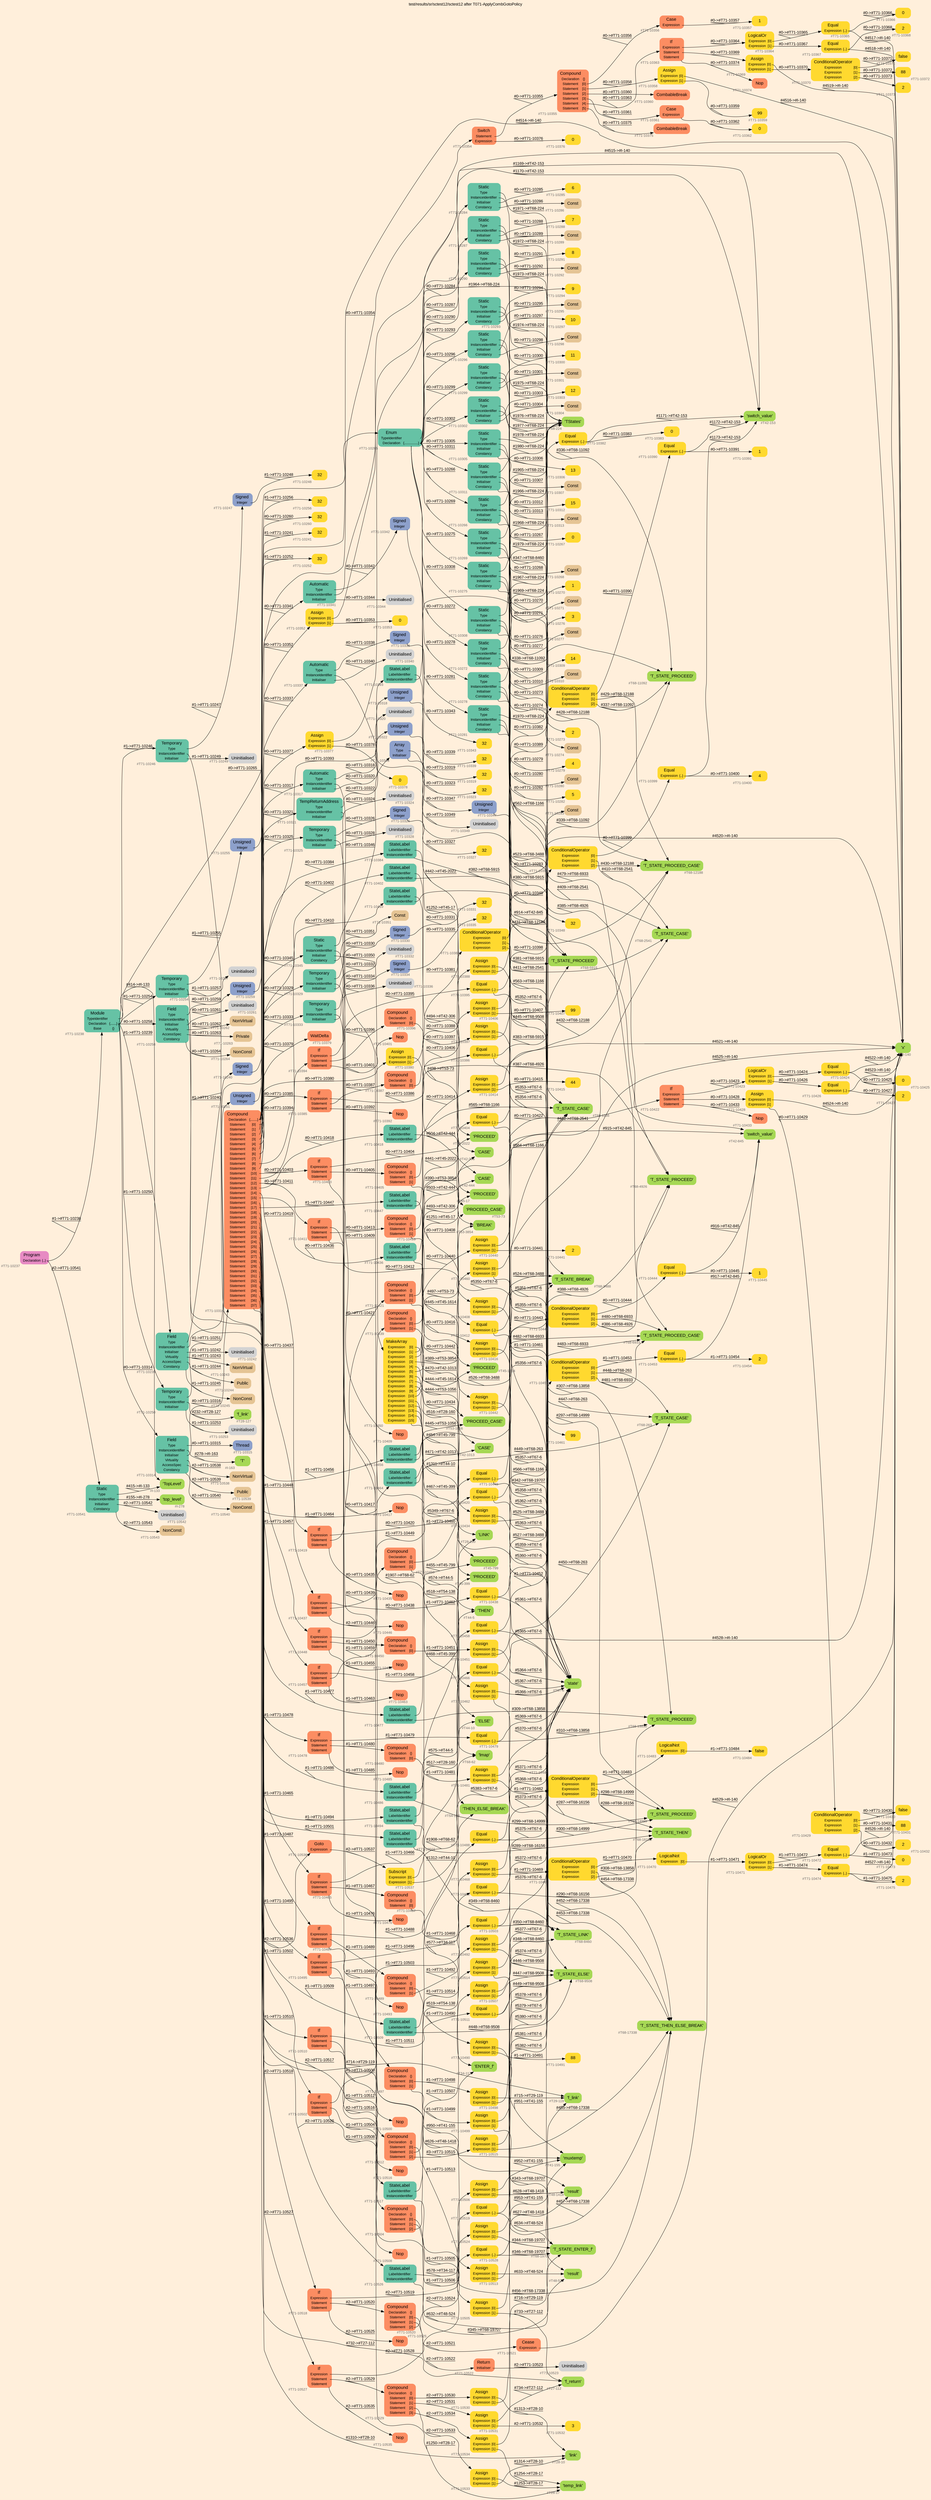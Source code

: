 digraph "test/results/sr/sctest12/sctest12 after T071-ApplyCombGotoPolicy" {
label = "test/results/sr/sctest12/sctest12 after T071-ApplyCombGotoPolicy"
labelloc = t
graph [
    rankdir = "LR"
    ranksep = 0.3
    bgcolor = antiquewhite1
    color = black
    fontcolor = black
    fontname = "Arial"
];
node [
    fontname = "Arial"
];
edge [
    fontname = "Arial"
];

// -------------------- node figure --------------------
// -------- block #T71-10237 ----------
"#T71-10237" [
    fillcolor = "/set28/4"
    xlabel = "#T71-10237"
    fontsize = "12"
    fontcolor = grey40
    shape = "plaintext"
    label = <<TABLE BORDER="0" CELLBORDER="0" CELLSPACING="0">
     <TR><TD><FONT COLOR="black" POINT-SIZE="15">Program</FONT></TD></TR>
     <TR><TD><FONT COLOR="black" POINT-SIZE="12">Declaration</FONT></TD><TD PORT="port0"><FONT COLOR="black" POINT-SIZE="12">{..}</FONT></TD></TR>
    </TABLE>>
    style = "rounded,filled"
];

// -------- block #T71-10238 ----------
"#T71-10238" [
    fillcolor = "/set28/1"
    xlabel = "#T71-10238"
    fontsize = "12"
    fontcolor = grey40
    shape = "plaintext"
    label = <<TABLE BORDER="0" CELLBORDER="0" CELLSPACING="0">
     <TR><TD><FONT COLOR="black" POINT-SIZE="15">Module</FONT></TD></TR>
     <TR><TD><FONT COLOR="black" POINT-SIZE="12">TypeIdentifier</FONT></TD><TD PORT="port0"></TD></TR>
     <TR><TD><FONT COLOR="black" POINT-SIZE="12">Declaration</FONT></TD><TD PORT="port1"><FONT COLOR="black" POINT-SIZE="12">{.......}</FONT></TD></TR>
     <TR><TD><FONT COLOR="black" POINT-SIZE="12">Base</FONT></TD><TD PORT="port2"><FONT COLOR="black" POINT-SIZE="12">{}</FONT></TD></TR>
    </TABLE>>
    style = "rounded,filled"
];

// -------- block #I-133 ----------
"#I-133" [
    fillcolor = "/set28/5"
    xlabel = "#I-133"
    fontsize = "12"
    fontcolor = grey40
    shape = "plaintext"
    label = <<TABLE BORDER="0" CELLBORDER="0" CELLSPACING="0">
     <TR><TD><FONT COLOR="black" POINT-SIZE="15">'TopLevel'</FONT></TD></TR>
    </TABLE>>
    style = "rounded,filled"
];

// -------- block #T71-10239 ----------
"#T71-10239" [
    fillcolor = "/set28/1"
    xlabel = "#T71-10239"
    fontsize = "12"
    fontcolor = grey40
    shape = "plaintext"
    label = <<TABLE BORDER="0" CELLBORDER="0" CELLSPACING="0">
     <TR><TD><FONT COLOR="black" POINT-SIZE="15">Field</FONT></TD></TR>
     <TR><TD><FONT COLOR="black" POINT-SIZE="12">Type</FONT></TD><TD PORT="port0"></TD></TR>
     <TR><TD><FONT COLOR="black" POINT-SIZE="12">InstanceIdentifier</FONT></TD><TD PORT="port1"></TD></TR>
     <TR><TD><FONT COLOR="black" POINT-SIZE="12">Initialiser</FONT></TD><TD PORT="port2"></TD></TR>
     <TR><TD><FONT COLOR="black" POINT-SIZE="12">Virtuality</FONT></TD><TD PORT="port3"></TD></TR>
     <TR><TD><FONT COLOR="black" POINT-SIZE="12">AccessSpec</FONT></TD><TD PORT="port4"></TD></TR>
     <TR><TD><FONT COLOR="black" POINT-SIZE="12">Constancy</FONT></TD><TD PORT="port5"></TD></TR>
    </TABLE>>
    style = "rounded,filled"
];

// -------- block #T71-10240 ----------
"#T71-10240" [
    fillcolor = "/set28/3"
    xlabel = "#T71-10240"
    fontsize = "12"
    fontcolor = grey40
    shape = "plaintext"
    label = <<TABLE BORDER="0" CELLBORDER="0" CELLSPACING="0">
     <TR><TD><FONT COLOR="black" POINT-SIZE="15">Signed</FONT></TD></TR>
     <TR><TD><FONT COLOR="black" POINT-SIZE="12">Integer</FONT></TD><TD PORT="port0"></TD></TR>
    </TABLE>>
    style = "rounded,filled"
];

// -------- block #T71-10241 ----------
"#T71-10241" [
    fillcolor = "/set28/6"
    xlabel = "#T71-10241"
    fontsize = "12"
    fontcolor = grey40
    shape = "plaintext"
    label = <<TABLE BORDER="0" CELLBORDER="0" CELLSPACING="0">
     <TR><TD><FONT COLOR="black" POINT-SIZE="15">32</FONT></TD></TR>
    </TABLE>>
    style = "rounded,filled"
];

// -------- block #I-140 ----------
"#I-140" [
    fillcolor = "/set28/5"
    xlabel = "#I-140"
    fontsize = "12"
    fontcolor = grey40
    shape = "plaintext"
    label = <<TABLE BORDER="0" CELLBORDER="0" CELLSPACING="0">
     <TR><TD><FONT COLOR="black" POINT-SIZE="15">'x'</FONT></TD></TR>
    </TABLE>>
    style = "rounded,filled"
];

// -------- block #T71-10242 ----------
"#T71-10242" [
    xlabel = "#T71-10242"
    fontsize = "12"
    fontcolor = grey40
    shape = "plaintext"
    label = <<TABLE BORDER="0" CELLBORDER="0" CELLSPACING="0">
     <TR><TD><FONT COLOR="black" POINT-SIZE="15">Uninitialised</FONT></TD></TR>
    </TABLE>>
    style = "rounded,filled"
];

// -------- block #T71-10243 ----------
"#T71-10243" [
    fillcolor = "/set28/7"
    xlabel = "#T71-10243"
    fontsize = "12"
    fontcolor = grey40
    shape = "plaintext"
    label = <<TABLE BORDER="0" CELLBORDER="0" CELLSPACING="0">
     <TR><TD><FONT COLOR="black" POINT-SIZE="15">NonVirtual</FONT></TD></TR>
    </TABLE>>
    style = "rounded,filled"
];

// -------- block #T71-10244 ----------
"#T71-10244" [
    fillcolor = "/set28/7"
    xlabel = "#T71-10244"
    fontsize = "12"
    fontcolor = grey40
    shape = "plaintext"
    label = <<TABLE BORDER="0" CELLBORDER="0" CELLSPACING="0">
     <TR><TD><FONT COLOR="black" POINT-SIZE="15">Public</FONT></TD></TR>
    </TABLE>>
    style = "rounded,filled"
];

// -------- block #T71-10245 ----------
"#T71-10245" [
    fillcolor = "/set28/7"
    xlabel = "#T71-10245"
    fontsize = "12"
    fontcolor = grey40
    shape = "plaintext"
    label = <<TABLE BORDER="0" CELLBORDER="0" CELLSPACING="0">
     <TR><TD><FONT COLOR="black" POINT-SIZE="15">NonConst</FONT></TD></TR>
    </TABLE>>
    style = "rounded,filled"
];

// -------- block #T71-10246 ----------
"#T71-10246" [
    fillcolor = "/set28/1"
    xlabel = "#T71-10246"
    fontsize = "12"
    fontcolor = grey40
    shape = "plaintext"
    label = <<TABLE BORDER="0" CELLBORDER="0" CELLSPACING="0">
     <TR><TD><FONT COLOR="black" POINT-SIZE="15">Temporary</FONT></TD></TR>
     <TR><TD><FONT COLOR="black" POINT-SIZE="12">Type</FONT></TD><TD PORT="port0"></TD></TR>
     <TR><TD><FONT COLOR="black" POINT-SIZE="12">InstanceIdentifier</FONT></TD><TD PORT="port1"></TD></TR>
     <TR><TD><FONT COLOR="black" POINT-SIZE="12">Initialiser</FONT></TD><TD PORT="port2"></TD></TR>
    </TABLE>>
    style = "rounded,filled"
];

// -------- block #T71-10247 ----------
"#T71-10247" [
    fillcolor = "/set28/3"
    xlabel = "#T71-10247"
    fontsize = "12"
    fontcolor = grey40
    shape = "plaintext"
    label = <<TABLE BORDER="0" CELLBORDER="0" CELLSPACING="0">
     <TR><TD><FONT COLOR="black" POINT-SIZE="15">Signed</FONT></TD></TR>
     <TR><TD><FONT COLOR="black" POINT-SIZE="12">Integer</FONT></TD><TD PORT="port0"></TD></TR>
    </TABLE>>
    style = "rounded,filled"
];

// -------- block #T71-10248 ----------
"#T71-10248" [
    fillcolor = "/set28/6"
    xlabel = "#T71-10248"
    fontsize = "12"
    fontcolor = grey40
    shape = "plaintext"
    label = <<TABLE BORDER="0" CELLBORDER="0" CELLSPACING="0">
     <TR><TD><FONT COLOR="black" POINT-SIZE="15">32</FONT></TD></TR>
    </TABLE>>
    style = "rounded,filled"
];

// -------- block #T27-112 ----------
"#T27-112" [
    fillcolor = "/set28/5"
    xlabel = "#T27-112"
    fontsize = "12"
    fontcolor = grey40
    shape = "plaintext"
    label = <<TABLE BORDER="0" CELLBORDER="0" CELLSPACING="0">
     <TR><TD><FONT COLOR="black" POINT-SIZE="15">'f_return'</FONT></TD></TR>
    </TABLE>>
    style = "rounded,filled"
];

// -------- block #T71-10249 ----------
"#T71-10249" [
    xlabel = "#T71-10249"
    fontsize = "12"
    fontcolor = grey40
    shape = "plaintext"
    label = <<TABLE BORDER="0" CELLBORDER="0" CELLSPACING="0">
     <TR><TD><FONT COLOR="black" POINT-SIZE="15">Uninitialised</FONT></TD></TR>
    </TABLE>>
    style = "rounded,filled"
];

// -------- block #T71-10250 ----------
"#T71-10250" [
    fillcolor = "/set28/1"
    xlabel = "#T71-10250"
    fontsize = "12"
    fontcolor = grey40
    shape = "plaintext"
    label = <<TABLE BORDER="0" CELLBORDER="0" CELLSPACING="0">
     <TR><TD><FONT COLOR="black" POINT-SIZE="15">Temporary</FONT></TD></TR>
     <TR><TD><FONT COLOR="black" POINT-SIZE="12">Type</FONT></TD><TD PORT="port0"></TD></TR>
     <TR><TD><FONT COLOR="black" POINT-SIZE="12">InstanceIdentifier</FONT></TD><TD PORT="port1"></TD></TR>
     <TR><TD><FONT COLOR="black" POINT-SIZE="12">Initialiser</FONT></TD><TD PORT="port2"></TD></TR>
    </TABLE>>
    style = "rounded,filled"
];

// -------- block #T71-10251 ----------
"#T71-10251" [
    fillcolor = "/set28/3"
    xlabel = "#T71-10251"
    fontsize = "12"
    fontcolor = grey40
    shape = "plaintext"
    label = <<TABLE BORDER="0" CELLBORDER="0" CELLSPACING="0">
     <TR><TD><FONT COLOR="black" POINT-SIZE="15">Unsigned</FONT></TD></TR>
     <TR><TD><FONT COLOR="black" POINT-SIZE="12">Integer</FONT></TD><TD PORT="port0"></TD></TR>
    </TABLE>>
    style = "rounded,filled"
];

// -------- block #T71-10252 ----------
"#T71-10252" [
    fillcolor = "/set28/6"
    xlabel = "#T71-10252"
    fontsize = "12"
    fontcolor = grey40
    shape = "plaintext"
    label = <<TABLE BORDER="0" CELLBORDER="0" CELLSPACING="0">
     <TR><TD><FONT COLOR="black" POINT-SIZE="15">32</FONT></TD></TR>
    </TABLE>>
    style = "rounded,filled"
];

// -------- block #T28-127 ----------
"#T28-127" [
    fillcolor = "/set28/5"
    xlabel = "#T28-127"
    fontsize = "12"
    fontcolor = grey40
    shape = "plaintext"
    label = <<TABLE BORDER="0" CELLBORDER="0" CELLSPACING="0">
     <TR><TD><FONT COLOR="black" POINT-SIZE="15">'f_link'</FONT></TD></TR>
    </TABLE>>
    style = "rounded,filled"
];

// -------- block #T71-10253 ----------
"#T71-10253" [
    xlabel = "#T71-10253"
    fontsize = "12"
    fontcolor = grey40
    shape = "plaintext"
    label = <<TABLE BORDER="0" CELLBORDER="0" CELLSPACING="0">
     <TR><TD><FONT COLOR="black" POINT-SIZE="15">Uninitialised</FONT></TD></TR>
    </TABLE>>
    style = "rounded,filled"
];

// -------- block #T71-10254 ----------
"#T71-10254" [
    fillcolor = "/set28/1"
    xlabel = "#T71-10254"
    fontsize = "12"
    fontcolor = grey40
    shape = "plaintext"
    label = <<TABLE BORDER="0" CELLBORDER="0" CELLSPACING="0">
     <TR><TD><FONT COLOR="black" POINT-SIZE="15">Temporary</FONT></TD></TR>
     <TR><TD><FONT COLOR="black" POINT-SIZE="12">Type</FONT></TD><TD PORT="port0"></TD></TR>
     <TR><TD><FONT COLOR="black" POINT-SIZE="12">InstanceIdentifier</FONT></TD><TD PORT="port1"></TD></TR>
     <TR><TD><FONT COLOR="black" POINT-SIZE="12">Initialiser</FONT></TD><TD PORT="port2"></TD></TR>
    </TABLE>>
    style = "rounded,filled"
];

// -------- block #T71-10255 ----------
"#T71-10255" [
    fillcolor = "/set28/3"
    xlabel = "#T71-10255"
    fontsize = "12"
    fontcolor = grey40
    shape = "plaintext"
    label = <<TABLE BORDER="0" CELLBORDER="0" CELLSPACING="0">
     <TR><TD><FONT COLOR="black" POINT-SIZE="15">Unsigned</FONT></TD></TR>
     <TR><TD><FONT COLOR="black" POINT-SIZE="12">Integer</FONT></TD><TD PORT="port0"></TD></TR>
    </TABLE>>
    style = "rounded,filled"
];

// -------- block #T71-10256 ----------
"#T71-10256" [
    fillcolor = "/set28/6"
    xlabel = "#T71-10256"
    fontsize = "12"
    fontcolor = grey40
    shape = "plaintext"
    label = <<TABLE BORDER="0" CELLBORDER="0" CELLSPACING="0">
     <TR><TD><FONT COLOR="black" POINT-SIZE="15">32</FONT></TD></TR>
    </TABLE>>
    style = "rounded,filled"
];

// -------- block #T29-119 ----------
"#T29-119" [
    fillcolor = "/set28/5"
    xlabel = "#T29-119"
    fontsize = "12"
    fontcolor = grey40
    shape = "plaintext"
    label = <<TABLE BORDER="0" CELLBORDER="0" CELLSPACING="0">
     <TR><TD><FONT COLOR="black" POINT-SIZE="15">'f_link'</FONT></TD></TR>
    </TABLE>>
    style = "rounded,filled"
];

// -------- block #T71-10257 ----------
"#T71-10257" [
    xlabel = "#T71-10257"
    fontsize = "12"
    fontcolor = grey40
    shape = "plaintext"
    label = <<TABLE BORDER="0" CELLBORDER="0" CELLSPACING="0">
     <TR><TD><FONT COLOR="black" POINT-SIZE="15">Uninitialised</FONT></TD></TR>
    </TABLE>>
    style = "rounded,filled"
];

// -------- block #T71-10258 ----------
"#T71-10258" [
    fillcolor = "/set28/1"
    xlabel = "#T71-10258"
    fontsize = "12"
    fontcolor = grey40
    shape = "plaintext"
    label = <<TABLE BORDER="0" CELLBORDER="0" CELLSPACING="0">
     <TR><TD><FONT COLOR="black" POINT-SIZE="15">Field</FONT></TD></TR>
     <TR><TD><FONT COLOR="black" POINT-SIZE="12">Type</FONT></TD><TD PORT="port0"></TD></TR>
     <TR><TD><FONT COLOR="black" POINT-SIZE="12">InstanceIdentifier</FONT></TD><TD PORT="port1"></TD></TR>
     <TR><TD><FONT COLOR="black" POINT-SIZE="12">Initialiser</FONT></TD><TD PORT="port2"></TD></TR>
     <TR><TD><FONT COLOR="black" POINT-SIZE="12">Virtuality</FONT></TD><TD PORT="port3"></TD></TR>
     <TR><TD><FONT COLOR="black" POINT-SIZE="12">AccessSpec</FONT></TD><TD PORT="port4"></TD></TR>
     <TR><TD><FONT COLOR="black" POINT-SIZE="12">Constancy</FONT></TD><TD PORT="port5"></TD></TR>
    </TABLE>>
    style = "rounded,filled"
];

// -------- block #T71-10259 ----------
"#T71-10259" [
    fillcolor = "/set28/3"
    xlabel = "#T71-10259"
    fontsize = "12"
    fontcolor = grey40
    shape = "plaintext"
    label = <<TABLE BORDER="0" CELLBORDER="0" CELLSPACING="0">
     <TR><TD><FONT COLOR="black" POINT-SIZE="15">Unsigned</FONT></TD></TR>
     <TR><TD><FONT COLOR="black" POINT-SIZE="12">Integer</FONT></TD><TD PORT="port0"></TD></TR>
    </TABLE>>
    style = "rounded,filled"
];

// -------- block #T71-10260 ----------
"#T71-10260" [
    fillcolor = "/set28/6"
    xlabel = "#T71-10260"
    fontsize = "12"
    fontcolor = grey40
    shape = "plaintext"
    label = <<TABLE BORDER="0" CELLBORDER="0" CELLSPACING="0">
     <TR><TD><FONT COLOR="black" POINT-SIZE="15">32</FONT></TD></TR>
    </TABLE>>
    style = "rounded,filled"
];

// -------- block #T28-10 ----------
"#T28-10" [
    fillcolor = "/set28/5"
    xlabel = "#T28-10"
    fontsize = "12"
    fontcolor = grey40
    shape = "plaintext"
    label = <<TABLE BORDER="0" CELLBORDER="0" CELLSPACING="0">
     <TR><TD><FONT COLOR="black" POINT-SIZE="15">'link'</FONT></TD></TR>
    </TABLE>>
    style = "rounded,filled"
];

// -------- block #T71-10261 ----------
"#T71-10261" [
    xlabel = "#T71-10261"
    fontsize = "12"
    fontcolor = grey40
    shape = "plaintext"
    label = <<TABLE BORDER="0" CELLBORDER="0" CELLSPACING="0">
     <TR><TD><FONT COLOR="black" POINT-SIZE="15">Uninitialised</FONT></TD></TR>
    </TABLE>>
    style = "rounded,filled"
];

// -------- block #T71-10262 ----------
"#T71-10262" [
    fillcolor = "/set28/7"
    xlabel = "#T71-10262"
    fontsize = "12"
    fontcolor = grey40
    shape = "plaintext"
    label = <<TABLE BORDER="0" CELLBORDER="0" CELLSPACING="0">
     <TR><TD><FONT COLOR="black" POINT-SIZE="15">NonVirtual</FONT></TD></TR>
    </TABLE>>
    style = "rounded,filled"
];

// -------- block #T71-10263 ----------
"#T71-10263" [
    fillcolor = "/set28/7"
    xlabel = "#T71-10263"
    fontsize = "12"
    fontcolor = grey40
    shape = "plaintext"
    label = <<TABLE BORDER="0" CELLBORDER="0" CELLSPACING="0">
     <TR><TD><FONT COLOR="black" POINT-SIZE="15">Private</FONT></TD></TR>
    </TABLE>>
    style = "rounded,filled"
];

// -------- block #T71-10264 ----------
"#T71-10264" [
    fillcolor = "/set28/7"
    xlabel = "#T71-10264"
    fontsize = "12"
    fontcolor = grey40
    shape = "plaintext"
    label = <<TABLE BORDER="0" CELLBORDER="0" CELLSPACING="0">
     <TR><TD><FONT COLOR="black" POINT-SIZE="15">NonConst</FONT></TD></TR>
    </TABLE>>
    style = "rounded,filled"
];

// -------- block #T71-10265 ----------
"#T71-10265" [
    fillcolor = "/set28/1"
    xlabel = "#T71-10265"
    fontsize = "12"
    fontcolor = grey40
    shape = "plaintext"
    label = <<TABLE BORDER="0" CELLBORDER="0" CELLSPACING="0">
     <TR><TD><FONT COLOR="black" POINT-SIZE="15">Enum</FONT></TD></TR>
     <TR><TD><FONT COLOR="black" POINT-SIZE="12">TypeIdentifier</FONT></TD><TD PORT="port0"></TD></TR>
     <TR><TD><FONT COLOR="black" POINT-SIZE="12">Declaration</FONT></TD><TD PORT="port1"><FONT COLOR="black" POINT-SIZE="12">{................}</FONT></TD></TR>
    </TABLE>>
    style = "rounded,filled"
];

// -------- block #T68-224 ----------
"#T68-224" [
    fillcolor = "/set28/5"
    xlabel = "#T68-224"
    fontsize = "12"
    fontcolor = grey40
    shape = "plaintext"
    label = <<TABLE BORDER="0" CELLBORDER="0" CELLSPACING="0">
     <TR><TD><FONT COLOR="black" POINT-SIZE="15">'TStates'</FONT></TD></TR>
    </TABLE>>
    style = "rounded,filled"
];

// -------- block #T71-10266 ----------
"#T71-10266" [
    fillcolor = "/set28/1"
    xlabel = "#T71-10266"
    fontsize = "12"
    fontcolor = grey40
    shape = "plaintext"
    label = <<TABLE BORDER="0" CELLBORDER="0" CELLSPACING="0">
     <TR><TD><FONT COLOR="black" POINT-SIZE="15">Static</FONT></TD></TR>
     <TR><TD><FONT COLOR="black" POINT-SIZE="12">Type</FONT></TD><TD PORT="port0"></TD></TR>
     <TR><TD><FONT COLOR="black" POINT-SIZE="12">InstanceIdentifier</FONT></TD><TD PORT="port1"></TD></TR>
     <TR><TD><FONT COLOR="black" POINT-SIZE="12">Initialiser</FONT></TD><TD PORT="port2"></TD></TR>
     <TR><TD><FONT COLOR="black" POINT-SIZE="12">Constancy</FONT></TD><TD PORT="port3"></TD></TR>
    </TABLE>>
    style = "rounded,filled"
];

// -------- block #T68-263 ----------
"#T68-263" [
    fillcolor = "/set28/5"
    xlabel = "#T68-263"
    fontsize = "12"
    fontcolor = grey40
    shape = "plaintext"
    label = <<TABLE BORDER="0" CELLBORDER="0" CELLSPACING="0">
     <TR><TD><FONT COLOR="black" POINT-SIZE="15">'T_STATE_CASE'</FONT></TD></TR>
    </TABLE>>
    style = "rounded,filled"
];

// -------- block #T71-10267 ----------
"#T71-10267" [
    fillcolor = "/set28/6"
    xlabel = "#T71-10267"
    fontsize = "12"
    fontcolor = grey40
    shape = "plaintext"
    label = <<TABLE BORDER="0" CELLBORDER="0" CELLSPACING="0">
     <TR><TD><FONT COLOR="black" POINT-SIZE="15">0</FONT></TD></TR>
    </TABLE>>
    style = "rounded,filled"
];

// -------- block #T71-10268 ----------
"#T71-10268" [
    fillcolor = "/set28/7"
    xlabel = "#T71-10268"
    fontsize = "12"
    fontcolor = grey40
    shape = "plaintext"
    label = <<TABLE BORDER="0" CELLBORDER="0" CELLSPACING="0">
     <TR><TD><FONT COLOR="black" POINT-SIZE="15">Const</FONT></TD></TR>
    </TABLE>>
    style = "rounded,filled"
];

// -------- block #T71-10269 ----------
"#T71-10269" [
    fillcolor = "/set28/1"
    xlabel = "#T71-10269"
    fontsize = "12"
    fontcolor = grey40
    shape = "plaintext"
    label = <<TABLE BORDER="0" CELLBORDER="0" CELLSPACING="0">
     <TR><TD><FONT COLOR="black" POINT-SIZE="15">Static</FONT></TD></TR>
     <TR><TD><FONT COLOR="black" POINT-SIZE="12">Type</FONT></TD><TD PORT="port0"></TD></TR>
     <TR><TD><FONT COLOR="black" POINT-SIZE="12">InstanceIdentifier</FONT></TD><TD PORT="port1"></TD></TR>
     <TR><TD><FONT COLOR="black" POINT-SIZE="12">Initialiser</FONT></TD><TD PORT="port2"></TD></TR>
     <TR><TD><FONT COLOR="black" POINT-SIZE="12">Constancy</FONT></TD><TD PORT="port3"></TD></TR>
    </TABLE>>
    style = "rounded,filled"
];

// -------- block #T68-1166 ----------
"#T68-1166" [
    fillcolor = "/set28/5"
    xlabel = "#T68-1166"
    fontsize = "12"
    fontcolor = grey40
    shape = "plaintext"
    label = <<TABLE BORDER="0" CELLBORDER="0" CELLSPACING="0">
     <TR><TD><FONT COLOR="black" POINT-SIZE="15">'T_STATE_CASE'</FONT></TD></TR>
    </TABLE>>
    style = "rounded,filled"
];

// -------- block #T71-10270 ----------
"#T71-10270" [
    fillcolor = "/set28/6"
    xlabel = "#T71-10270"
    fontsize = "12"
    fontcolor = grey40
    shape = "plaintext"
    label = <<TABLE BORDER="0" CELLBORDER="0" CELLSPACING="0">
     <TR><TD><FONT COLOR="black" POINT-SIZE="15">1</FONT></TD></TR>
    </TABLE>>
    style = "rounded,filled"
];

// -------- block #T71-10271 ----------
"#T71-10271" [
    fillcolor = "/set28/7"
    xlabel = "#T71-10271"
    fontsize = "12"
    fontcolor = grey40
    shape = "plaintext"
    label = <<TABLE BORDER="0" CELLBORDER="0" CELLSPACING="0">
     <TR><TD><FONT COLOR="black" POINT-SIZE="15">Const</FONT></TD></TR>
    </TABLE>>
    style = "rounded,filled"
];

// -------- block #T71-10272 ----------
"#T71-10272" [
    fillcolor = "/set28/1"
    xlabel = "#T71-10272"
    fontsize = "12"
    fontcolor = grey40
    shape = "plaintext"
    label = <<TABLE BORDER="0" CELLBORDER="0" CELLSPACING="0">
     <TR><TD><FONT COLOR="black" POINT-SIZE="15">Static</FONT></TD></TR>
     <TR><TD><FONT COLOR="black" POINT-SIZE="12">Type</FONT></TD><TD PORT="port0"></TD></TR>
     <TR><TD><FONT COLOR="black" POINT-SIZE="12">InstanceIdentifier</FONT></TD><TD PORT="port1"></TD></TR>
     <TR><TD><FONT COLOR="black" POINT-SIZE="12">Initialiser</FONT></TD><TD PORT="port2"></TD></TR>
     <TR><TD><FONT COLOR="black" POINT-SIZE="12">Constancy</FONT></TD><TD PORT="port3"></TD></TR>
    </TABLE>>
    style = "rounded,filled"
];

// -------- block #T68-2541 ----------
"#T68-2541" [
    fillcolor = "/set28/5"
    xlabel = "#T68-2541"
    fontsize = "12"
    fontcolor = grey40
    shape = "plaintext"
    label = <<TABLE BORDER="0" CELLBORDER="0" CELLSPACING="0">
     <TR><TD><FONT COLOR="black" POINT-SIZE="15">'T_STATE_CASE'</FONT></TD></TR>
    </TABLE>>
    style = "rounded,filled"
];

// -------- block #T71-10273 ----------
"#T71-10273" [
    fillcolor = "/set28/6"
    xlabel = "#T71-10273"
    fontsize = "12"
    fontcolor = grey40
    shape = "plaintext"
    label = <<TABLE BORDER="0" CELLBORDER="0" CELLSPACING="0">
     <TR><TD><FONT COLOR="black" POINT-SIZE="15">2</FONT></TD></TR>
    </TABLE>>
    style = "rounded,filled"
];

// -------- block #T71-10274 ----------
"#T71-10274" [
    fillcolor = "/set28/7"
    xlabel = "#T71-10274"
    fontsize = "12"
    fontcolor = grey40
    shape = "plaintext"
    label = <<TABLE BORDER="0" CELLBORDER="0" CELLSPACING="0">
     <TR><TD><FONT COLOR="black" POINT-SIZE="15">Const</FONT></TD></TR>
    </TABLE>>
    style = "rounded,filled"
];

// -------- block #T71-10275 ----------
"#T71-10275" [
    fillcolor = "/set28/1"
    xlabel = "#T71-10275"
    fontsize = "12"
    fontcolor = grey40
    shape = "plaintext"
    label = <<TABLE BORDER="0" CELLBORDER="0" CELLSPACING="0">
     <TR><TD><FONT COLOR="black" POINT-SIZE="15">Static</FONT></TD></TR>
     <TR><TD><FONT COLOR="black" POINT-SIZE="12">Type</FONT></TD><TD PORT="port0"></TD></TR>
     <TR><TD><FONT COLOR="black" POINT-SIZE="12">InstanceIdentifier</FONT></TD><TD PORT="port1"></TD></TR>
     <TR><TD><FONT COLOR="black" POINT-SIZE="12">Initialiser</FONT></TD><TD PORT="port2"></TD></TR>
     <TR><TD><FONT COLOR="black" POINT-SIZE="12">Constancy</FONT></TD><TD PORT="port3"></TD></TR>
    </TABLE>>
    style = "rounded,filled"
];

// -------- block #T68-3488 ----------
"#T68-3488" [
    fillcolor = "/set28/5"
    xlabel = "#T68-3488"
    fontsize = "12"
    fontcolor = grey40
    shape = "plaintext"
    label = <<TABLE BORDER="0" CELLBORDER="0" CELLSPACING="0">
     <TR><TD><FONT COLOR="black" POINT-SIZE="15">'T_STATE_BREAK'</FONT></TD></TR>
    </TABLE>>
    style = "rounded,filled"
];

// -------- block #T71-10276 ----------
"#T71-10276" [
    fillcolor = "/set28/6"
    xlabel = "#T71-10276"
    fontsize = "12"
    fontcolor = grey40
    shape = "plaintext"
    label = <<TABLE BORDER="0" CELLBORDER="0" CELLSPACING="0">
     <TR><TD><FONT COLOR="black" POINT-SIZE="15">3</FONT></TD></TR>
    </TABLE>>
    style = "rounded,filled"
];

// -------- block #T71-10277 ----------
"#T71-10277" [
    fillcolor = "/set28/7"
    xlabel = "#T71-10277"
    fontsize = "12"
    fontcolor = grey40
    shape = "plaintext"
    label = <<TABLE BORDER="0" CELLBORDER="0" CELLSPACING="0">
     <TR><TD><FONT COLOR="black" POINT-SIZE="15">Const</FONT></TD></TR>
    </TABLE>>
    style = "rounded,filled"
];

// -------- block #T71-10278 ----------
"#T71-10278" [
    fillcolor = "/set28/1"
    xlabel = "#T71-10278"
    fontsize = "12"
    fontcolor = grey40
    shape = "plaintext"
    label = <<TABLE BORDER="0" CELLBORDER="0" CELLSPACING="0">
     <TR><TD><FONT COLOR="black" POINT-SIZE="15">Static</FONT></TD></TR>
     <TR><TD><FONT COLOR="black" POINT-SIZE="12">Type</FONT></TD><TD PORT="port0"></TD></TR>
     <TR><TD><FONT COLOR="black" POINT-SIZE="12">InstanceIdentifier</FONT></TD><TD PORT="port1"></TD></TR>
     <TR><TD><FONT COLOR="black" POINT-SIZE="12">Initialiser</FONT></TD><TD PORT="port2"></TD></TR>
     <TR><TD><FONT COLOR="black" POINT-SIZE="12">Constancy</FONT></TD><TD PORT="port3"></TD></TR>
    </TABLE>>
    style = "rounded,filled"
];

// -------- block #T68-4926 ----------
"#T68-4926" [
    fillcolor = "/set28/5"
    xlabel = "#T68-4926"
    fontsize = "12"
    fontcolor = grey40
    shape = "plaintext"
    label = <<TABLE BORDER="0" CELLBORDER="0" CELLSPACING="0">
     <TR><TD><FONT COLOR="black" POINT-SIZE="15">'T_STATE_PROCEED'</FONT></TD></TR>
    </TABLE>>
    style = "rounded,filled"
];

// -------- block #T71-10279 ----------
"#T71-10279" [
    fillcolor = "/set28/6"
    xlabel = "#T71-10279"
    fontsize = "12"
    fontcolor = grey40
    shape = "plaintext"
    label = <<TABLE BORDER="0" CELLBORDER="0" CELLSPACING="0">
     <TR><TD><FONT COLOR="black" POINT-SIZE="15">4</FONT></TD></TR>
    </TABLE>>
    style = "rounded,filled"
];

// -------- block #T71-10280 ----------
"#T71-10280" [
    fillcolor = "/set28/7"
    xlabel = "#T71-10280"
    fontsize = "12"
    fontcolor = grey40
    shape = "plaintext"
    label = <<TABLE BORDER="0" CELLBORDER="0" CELLSPACING="0">
     <TR><TD><FONT COLOR="black" POINT-SIZE="15">Const</FONT></TD></TR>
    </TABLE>>
    style = "rounded,filled"
];

// -------- block #T71-10281 ----------
"#T71-10281" [
    fillcolor = "/set28/1"
    xlabel = "#T71-10281"
    fontsize = "12"
    fontcolor = grey40
    shape = "plaintext"
    label = <<TABLE BORDER="0" CELLBORDER="0" CELLSPACING="0">
     <TR><TD><FONT COLOR="black" POINT-SIZE="15">Static</FONT></TD></TR>
     <TR><TD><FONT COLOR="black" POINT-SIZE="12">Type</FONT></TD><TD PORT="port0"></TD></TR>
     <TR><TD><FONT COLOR="black" POINT-SIZE="12">InstanceIdentifier</FONT></TD><TD PORT="port1"></TD></TR>
     <TR><TD><FONT COLOR="black" POINT-SIZE="12">Initialiser</FONT></TD><TD PORT="port2"></TD></TR>
     <TR><TD><FONT COLOR="black" POINT-SIZE="12">Constancy</FONT></TD><TD PORT="port3"></TD></TR>
    </TABLE>>
    style = "rounded,filled"
];

// -------- block #T68-5915 ----------
"#T68-5915" [
    fillcolor = "/set28/5"
    xlabel = "#T68-5915"
    fontsize = "12"
    fontcolor = grey40
    shape = "plaintext"
    label = <<TABLE BORDER="0" CELLBORDER="0" CELLSPACING="0">
     <TR><TD><FONT COLOR="black" POINT-SIZE="15">'T_STATE_PROCEED'</FONT></TD></TR>
    </TABLE>>
    style = "rounded,filled"
];

// -------- block #T71-10282 ----------
"#T71-10282" [
    fillcolor = "/set28/6"
    xlabel = "#T71-10282"
    fontsize = "12"
    fontcolor = grey40
    shape = "plaintext"
    label = <<TABLE BORDER="0" CELLBORDER="0" CELLSPACING="0">
     <TR><TD><FONT COLOR="black" POINT-SIZE="15">5</FONT></TD></TR>
    </TABLE>>
    style = "rounded,filled"
];

// -------- block #T71-10283 ----------
"#T71-10283" [
    fillcolor = "/set28/7"
    xlabel = "#T71-10283"
    fontsize = "12"
    fontcolor = grey40
    shape = "plaintext"
    label = <<TABLE BORDER="0" CELLBORDER="0" CELLSPACING="0">
     <TR><TD><FONT COLOR="black" POINT-SIZE="15">Const</FONT></TD></TR>
    </TABLE>>
    style = "rounded,filled"
];

// -------- block #T71-10284 ----------
"#T71-10284" [
    fillcolor = "/set28/1"
    xlabel = "#T71-10284"
    fontsize = "12"
    fontcolor = grey40
    shape = "plaintext"
    label = <<TABLE BORDER="0" CELLBORDER="0" CELLSPACING="0">
     <TR><TD><FONT COLOR="black" POINT-SIZE="15">Static</FONT></TD></TR>
     <TR><TD><FONT COLOR="black" POINT-SIZE="12">Type</FONT></TD><TD PORT="port0"></TD></TR>
     <TR><TD><FONT COLOR="black" POINT-SIZE="12">InstanceIdentifier</FONT></TD><TD PORT="port1"></TD></TR>
     <TR><TD><FONT COLOR="black" POINT-SIZE="12">Initialiser</FONT></TD><TD PORT="port2"></TD></TR>
     <TR><TD><FONT COLOR="black" POINT-SIZE="12">Constancy</FONT></TD><TD PORT="port3"></TD></TR>
    </TABLE>>
    style = "rounded,filled"
];

// -------- block #T68-6933 ----------
"#T68-6933" [
    fillcolor = "/set28/5"
    xlabel = "#T68-6933"
    fontsize = "12"
    fontcolor = grey40
    shape = "plaintext"
    label = <<TABLE BORDER="0" CELLBORDER="0" CELLSPACING="0">
     <TR><TD><FONT COLOR="black" POINT-SIZE="15">'T_STATE_PROCEED_CASE'</FONT></TD></TR>
    </TABLE>>
    style = "rounded,filled"
];

// -------- block #T71-10285 ----------
"#T71-10285" [
    fillcolor = "/set28/6"
    xlabel = "#T71-10285"
    fontsize = "12"
    fontcolor = grey40
    shape = "plaintext"
    label = <<TABLE BORDER="0" CELLBORDER="0" CELLSPACING="0">
     <TR><TD><FONT COLOR="black" POINT-SIZE="15">6</FONT></TD></TR>
    </TABLE>>
    style = "rounded,filled"
];

// -------- block #T71-10286 ----------
"#T71-10286" [
    fillcolor = "/set28/7"
    xlabel = "#T71-10286"
    fontsize = "12"
    fontcolor = grey40
    shape = "plaintext"
    label = <<TABLE BORDER="0" CELLBORDER="0" CELLSPACING="0">
     <TR><TD><FONT COLOR="black" POINT-SIZE="15">Const</FONT></TD></TR>
    </TABLE>>
    style = "rounded,filled"
];

// -------- block #T71-10287 ----------
"#T71-10287" [
    fillcolor = "/set28/1"
    xlabel = "#T71-10287"
    fontsize = "12"
    fontcolor = grey40
    shape = "plaintext"
    label = <<TABLE BORDER="0" CELLBORDER="0" CELLSPACING="0">
     <TR><TD><FONT COLOR="black" POINT-SIZE="15">Static</FONT></TD></TR>
     <TR><TD><FONT COLOR="black" POINT-SIZE="12">Type</FONT></TD><TD PORT="port0"></TD></TR>
     <TR><TD><FONT COLOR="black" POINT-SIZE="12">InstanceIdentifier</FONT></TD><TD PORT="port1"></TD></TR>
     <TR><TD><FONT COLOR="black" POINT-SIZE="12">Initialiser</FONT></TD><TD PORT="port2"></TD></TR>
     <TR><TD><FONT COLOR="black" POINT-SIZE="12">Constancy</FONT></TD><TD PORT="port3"></TD></TR>
    </TABLE>>
    style = "rounded,filled"
];

// -------- block #T68-8460 ----------
"#T68-8460" [
    fillcolor = "/set28/5"
    xlabel = "#T68-8460"
    fontsize = "12"
    fontcolor = grey40
    shape = "plaintext"
    label = <<TABLE BORDER="0" CELLBORDER="0" CELLSPACING="0">
     <TR><TD><FONT COLOR="black" POINT-SIZE="15">'T_STATE_LINK'</FONT></TD></TR>
    </TABLE>>
    style = "rounded,filled"
];

// -------- block #T71-10288 ----------
"#T71-10288" [
    fillcolor = "/set28/6"
    xlabel = "#T71-10288"
    fontsize = "12"
    fontcolor = grey40
    shape = "plaintext"
    label = <<TABLE BORDER="0" CELLBORDER="0" CELLSPACING="0">
     <TR><TD><FONT COLOR="black" POINT-SIZE="15">7</FONT></TD></TR>
    </TABLE>>
    style = "rounded,filled"
];

// -------- block #T71-10289 ----------
"#T71-10289" [
    fillcolor = "/set28/7"
    xlabel = "#T71-10289"
    fontsize = "12"
    fontcolor = grey40
    shape = "plaintext"
    label = <<TABLE BORDER="0" CELLBORDER="0" CELLSPACING="0">
     <TR><TD><FONT COLOR="black" POINT-SIZE="15">Const</FONT></TD></TR>
    </TABLE>>
    style = "rounded,filled"
];

// -------- block #T71-10290 ----------
"#T71-10290" [
    fillcolor = "/set28/1"
    xlabel = "#T71-10290"
    fontsize = "12"
    fontcolor = grey40
    shape = "plaintext"
    label = <<TABLE BORDER="0" CELLBORDER="0" CELLSPACING="0">
     <TR><TD><FONT COLOR="black" POINT-SIZE="15">Static</FONT></TD></TR>
     <TR><TD><FONT COLOR="black" POINT-SIZE="12">Type</FONT></TD><TD PORT="port0"></TD></TR>
     <TR><TD><FONT COLOR="black" POINT-SIZE="12">InstanceIdentifier</FONT></TD><TD PORT="port1"></TD></TR>
     <TR><TD><FONT COLOR="black" POINT-SIZE="12">Initialiser</FONT></TD><TD PORT="port2"></TD></TR>
     <TR><TD><FONT COLOR="black" POINT-SIZE="12">Constancy</FONT></TD><TD PORT="port3"></TD></TR>
    </TABLE>>
    style = "rounded,filled"
];

// -------- block #T68-9508 ----------
"#T68-9508" [
    fillcolor = "/set28/5"
    xlabel = "#T68-9508"
    fontsize = "12"
    fontcolor = grey40
    shape = "plaintext"
    label = <<TABLE BORDER="0" CELLBORDER="0" CELLSPACING="0">
     <TR><TD><FONT COLOR="black" POINT-SIZE="15">'T_STATE_ELSE'</FONT></TD></TR>
    </TABLE>>
    style = "rounded,filled"
];

// -------- block #T71-10291 ----------
"#T71-10291" [
    fillcolor = "/set28/6"
    xlabel = "#T71-10291"
    fontsize = "12"
    fontcolor = grey40
    shape = "plaintext"
    label = <<TABLE BORDER="0" CELLBORDER="0" CELLSPACING="0">
     <TR><TD><FONT COLOR="black" POINT-SIZE="15">8</FONT></TD></TR>
    </TABLE>>
    style = "rounded,filled"
];

// -------- block #T71-10292 ----------
"#T71-10292" [
    fillcolor = "/set28/7"
    xlabel = "#T71-10292"
    fontsize = "12"
    fontcolor = grey40
    shape = "plaintext"
    label = <<TABLE BORDER="0" CELLBORDER="0" CELLSPACING="0">
     <TR><TD><FONT COLOR="black" POINT-SIZE="15">Const</FONT></TD></TR>
    </TABLE>>
    style = "rounded,filled"
];

// -------- block #T71-10293 ----------
"#T71-10293" [
    fillcolor = "/set28/1"
    xlabel = "#T71-10293"
    fontsize = "12"
    fontcolor = grey40
    shape = "plaintext"
    label = <<TABLE BORDER="0" CELLBORDER="0" CELLSPACING="0">
     <TR><TD><FONT COLOR="black" POINT-SIZE="15">Static</FONT></TD></TR>
     <TR><TD><FONT COLOR="black" POINT-SIZE="12">Type</FONT></TD><TD PORT="port0"></TD></TR>
     <TR><TD><FONT COLOR="black" POINT-SIZE="12">InstanceIdentifier</FONT></TD><TD PORT="port1"></TD></TR>
     <TR><TD><FONT COLOR="black" POINT-SIZE="12">Initialiser</FONT></TD><TD PORT="port2"></TD></TR>
     <TR><TD><FONT COLOR="black" POINT-SIZE="12">Constancy</FONT></TD><TD PORT="port3"></TD></TR>
    </TABLE>>
    style = "rounded,filled"
];

// -------- block #T68-11092 ----------
"#T68-11092" [
    fillcolor = "/set28/5"
    xlabel = "#T68-11092"
    fontsize = "12"
    fontcolor = grey40
    shape = "plaintext"
    label = <<TABLE BORDER="0" CELLBORDER="0" CELLSPACING="0">
     <TR><TD><FONT COLOR="black" POINT-SIZE="15">'T_STATE_PROCEED'</FONT></TD></TR>
    </TABLE>>
    style = "rounded,filled"
];

// -------- block #T71-10294 ----------
"#T71-10294" [
    fillcolor = "/set28/6"
    xlabel = "#T71-10294"
    fontsize = "12"
    fontcolor = grey40
    shape = "plaintext"
    label = <<TABLE BORDER="0" CELLBORDER="0" CELLSPACING="0">
     <TR><TD><FONT COLOR="black" POINT-SIZE="15">9</FONT></TD></TR>
    </TABLE>>
    style = "rounded,filled"
];

// -------- block #T71-10295 ----------
"#T71-10295" [
    fillcolor = "/set28/7"
    xlabel = "#T71-10295"
    fontsize = "12"
    fontcolor = grey40
    shape = "plaintext"
    label = <<TABLE BORDER="0" CELLBORDER="0" CELLSPACING="0">
     <TR><TD><FONT COLOR="black" POINT-SIZE="15">Const</FONT></TD></TR>
    </TABLE>>
    style = "rounded,filled"
];

// -------- block #T71-10296 ----------
"#T71-10296" [
    fillcolor = "/set28/1"
    xlabel = "#T71-10296"
    fontsize = "12"
    fontcolor = grey40
    shape = "plaintext"
    label = <<TABLE BORDER="0" CELLBORDER="0" CELLSPACING="0">
     <TR><TD><FONT COLOR="black" POINT-SIZE="15">Static</FONT></TD></TR>
     <TR><TD><FONT COLOR="black" POINT-SIZE="12">Type</FONT></TD><TD PORT="port0"></TD></TR>
     <TR><TD><FONT COLOR="black" POINT-SIZE="12">InstanceIdentifier</FONT></TD><TD PORT="port1"></TD></TR>
     <TR><TD><FONT COLOR="black" POINT-SIZE="12">Initialiser</FONT></TD><TD PORT="port2"></TD></TR>
     <TR><TD><FONT COLOR="black" POINT-SIZE="12">Constancy</FONT></TD><TD PORT="port3"></TD></TR>
    </TABLE>>
    style = "rounded,filled"
];

// -------- block #T68-12188 ----------
"#T68-12188" [
    fillcolor = "/set28/5"
    xlabel = "#T68-12188"
    fontsize = "12"
    fontcolor = grey40
    shape = "plaintext"
    label = <<TABLE BORDER="0" CELLBORDER="0" CELLSPACING="0">
     <TR><TD><FONT COLOR="black" POINT-SIZE="15">'T_STATE_PROCEED_CASE'</FONT></TD></TR>
    </TABLE>>
    style = "rounded,filled"
];

// -------- block #T71-10297 ----------
"#T71-10297" [
    fillcolor = "/set28/6"
    xlabel = "#T71-10297"
    fontsize = "12"
    fontcolor = grey40
    shape = "plaintext"
    label = <<TABLE BORDER="0" CELLBORDER="0" CELLSPACING="0">
     <TR><TD><FONT COLOR="black" POINT-SIZE="15">10</FONT></TD></TR>
    </TABLE>>
    style = "rounded,filled"
];

// -------- block #T71-10298 ----------
"#T71-10298" [
    fillcolor = "/set28/7"
    xlabel = "#T71-10298"
    fontsize = "12"
    fontcolor = grey40
    shape = "plaintext"
    label = <<TABLE BORDER="0" CELLBORDER="0" CELLSPACING="0">
     <TR><TD><FONT COLOR="black" POINT-SIZE="15">Const</FONT></TD></TR>
    </TABLE>>
    style = "rounded,filled"
];

// -------- block #T71-10299 ----------
"#T71-10299" [
    fillcolor = "/set28/1"
    xlabel = "#T71-10299"
    fontsize = "12"
    fontcolor = grey40
    shape = "plaintext"
    label = <<TABLE BORDER="0" CELLBORDER="0" CELLSPACING="0">
     <TR><TD><FONT COLOR="black" POINT-SIZE="15">Static</FONT></TD></TR>
     <TR><TD><FONT COLOR="black" POINT-SIZE="12">Type</FONT></TD><TD PORT="port0"></TD></TR>
     <TR><TD><FONT COLOR="black" POINT-SIZE="12">InstanceIdentifier</FONT></TD><TD PORT="port1"></TD></TR>
     <TR><TD><FONT COLOR="black" POINT-SIZE="12">Initialiser</FONT></TD><TD PORT="port2"></TD></TR>
     <TR><TD><FONT COLOR="black" POINT-SIZE="12">Constancy</FONT></TD><TD PORT="port3"></TD></TR>
    </TABLE>>
    style = "rounded,filled"
];

// -------- block #T68-13858 ----------
"#T68-13858" [
    fillcolor = "/set28/5"
    xlabel = "#T68-13858"
    fontsize = "12"
    fontcolor = grey40
    shape = "plaintext"
    label = <<TABLE BORDER="0" CELLBORDER="0" CELLSPACING="0">
     <TR><TD><FONT COLOR="black" POINT-SIZE="15">'T_STATE_PROCEED'</FONT></TD></TR>
    </TABLE>>
    style = "rounded,filled"
];

// -------- block #T71-10300 ----------
"#T71-10300" [
    fillcolor = "/set28/6"
    xlabel = "#T71-10300"
    fontsize = "12"
    fontcolor = grey40
    shape = "plaintext"
    label = <<TABLE BORDER="0" CELLBORDER="0" CELLSPACING="0">
     <TR><TD><FONT COLOR="black" POINT-SIZE="15">11</FONT></TD></TR>
    </TABLE>>
    style = "rounded,filled"
];

// -------- block #T71-10301 ----------
"#T71-10301" [
    fillcolor = "/set28/7"
    xlabel = "#T71-10301"
    fontsize = "12"
    fontcolor = grey40
    shape = "plaintext"
    label = <<TABLE BORDER="0" CELLBORDER="0" CELLSPACING="0">
     <TR><TD><FONT COLOR="black" POINT-SIZE="15">Const</FONT></TD></TR>
    </TABLE>>
    style = "rounded,filled"
];

// -------- block #T71-10302 ----------
"#T71-10302" [
    fillcolor = "/set28/1"
    xlabel = "#T71-10302"
    fontsize = "12"
    fontcolor = grey40
    shape = "plaintext"
    label = <<TABLE BORDER="0" CELLBORDER="0" CELLSPACING="0">
     <TR><TD><FONT COLOR="black" POINT-SIZE="15">Static</FONT></TD></TR>
     <TR><TD><FONT COLOR="black" POINT-SIZE="12">Type</FONT></TD><TD PORT="port0"></TD></TR>
     <TR><TD><FONT COLOR="black" POINT-SIZE="12">InstanceIdentifier</FONT></TD><TD PORT="port1"></TD></TR>
     <TR><TD><FONT COLOR="black" POINT-SIZE="12">Initialiser</FONT></TD><TD PORT="port2"></TD></TR>
     <TR><TD><FONT COLOR="black" POINT-SIZE="12">Constancy</FONT></TD><TD PORT="port3"></TD></TR>
    </TABLE>>
    style = "rounded,filled"
];

// -------- block #T68-14999 ----------
"#T68-14999" [
    fillcolor = "/set28/5"
    xlabel = "#T68-14999"
    fontsize = "12"
    fontcolor = grey40
    shape = "plaintext"
    label = <<TABLE BORDER="0" CELLBORDER="0" CELLSPACING="0">
     <TR><TD><FONT COLOR="black" POINT-SIZE="15">'T_STATE_PROCEED'</FONT></TD></TR>
    </TABLE>>
    style = "rounded,filled"
];

// -------- block #T71-10303 ----------
"#T71-10303" [
    fillcolor = "/set28/6"
    xlabel = "#T71-10303"
    fontsize = "12"
    fontcolor = grey40
    shape = "plaintext"
    label = <<TABLE BORDER="0" CELLBORDER="0" CELLSPACING="0">
     <TR><TD><FONT COLOR="black" POINT-SIZE="15">12</FONT></TD></TR>
    </TABLE>>
    style = "rounded,filled"
];

// -------- block #T71-10304 ----------
"#T71-10304" [
    fillcolor = "/set28/7"
    xlabel = "#T71-10304"
    fontsize = "12"
    fontcolor = grey40
    shape = "plaintext"
    label = <<TABLE BORDER="0" CELLBORDER="0" CELLSPACING="0">
     <TR><TD><FONT COLOR="black" POINT-SIZE="15">Const</FONT></TD></TR>
    </TABLE>>
    style = "rounded,filled"
];

// -------- block #T71-10305 ----------
"#T71-10305" [
    fillcolor = "/set28/1"
    xlabel = "#T71-10305"
    fontsize = "12"
    fontcolor = grey40
    shape = "plaintext"
    label = <<TABLE BORDER="0" CELLBORDER="0" CELLSPACING="0">
     <TR><TD><FONT COLOR="black" POINT-SIZE="15">Static</FONT></TD></TR>
     <TR><TD><FONT COLOR="black" POINT-SIZE="12">Type</FONT></TD><TD PORT="port0"></TD></TR>
     <TR><TD><FONT COLOR="black" POINT-SIZE="12">InstanceIdentifier</FONT></TD><TD PORT="port1"></TD></TR>
     <TR><TD><FONT COLOR="black" POINT-SIZE="12">Initialiser</FONT></TD><TD PORT="port2"></TD></TR>
     <TR><TD><FONT COLOR="black" POINT-SIZE="12">Constancy</FONT></TD><TD PORT="port3"></TD></TR>
    </TABLE>>
    style = "rounded,filled"
];

// -------- block #T68-16156 ----------
"#T68-16156" [
    fillcolor = "/set28/5"
    xlabel = "#T68-16156"
    fontsize = "12"
    fontcolor = grey40
    shape = "plaintext"
    label = <<TABLE BORDER="0" CELLBORDER="0" CELLSPACING="0">
     <TR><TD><FONT COLOR="black" POINT-SIZE="15">'T_STATE_THEN'</FONT></TD></TR>
    </TABLE>>
    style = "rounded,filled"
];

// -------- block #T71-10306 ----------
"#T71-10306" [
    fillcolor = "/set28/6"
    xlabel = "#T71-10306"
    fontsize = "12"
    fontcolor = grey40
    shape = "plaintext"
    label = <<TABLE BORDER="0" CELLBORDER="0" CELLSPACING="0">
     <TR><TD><FONT COLOR="black" POINT-SIZE="15">13</FONT></TD></TR>
    </TABLE>>
    style = "rounded,filled"
];

// -------- block #T71-10307 ----------
"#T71-10307" [
    fillcolor = "/set28/7"
    xlabel = "#T71-10307"
    fontsize = "12"
    fontcolor = grey40
    shape = "plaintext"
    label = <<TABLE BORDER="0" CELLBORDER="0" CELLSPACING="0">
     <TR><TD><FONT COLOR="black" POINT-SIZE="15">Const</FONT></TD></TR>
    </TABLE>>
    style = "rounded,filled"
];

// -------- block #T71-10308 ----------
"#T71-10308" [
    fillcolor = "/set28/1"
    xlabel = "#T71-10308"
    fontsize = "12"
    fontcolor = grey40
    shape = "plaintext"
    label = <<TABLE BORDER="0" CELLBORDER="0" CELLSPACING="0">
     <TR><TD><FONT COLOR="black" POINT-SIZE="15">Static</FONT></TD></TR>
     <TR><TD><FONT COLOR="black" POINT-SIZE="12">Type</FONT></TD><TD PORT="port0"></TD></TR>
     <TR><TD><FONT COLOR="black" POINT-SIZE="12">InstanceIdentifier</FONT></TD><TD PORT="port1"></TD></TR>
     <TR><TD><FONT COLOR="black" POINT-SIZE="12">Initialiser</FONT></TD><TD PORT="port2"></TD></TR>
     <TR><TD><FONT COLOR="black" POINT-SIZE="12">Constancy</FONT></TD><TD PORT="port3"></TD></TR>
    </TABLE>>
    style = "rounded,filled"
];

// -------- block #T68-17338 ----------
"#T68-17338" [
    fillcolor = "/set28/5"
    xlabel = "#T68-17338"
    fontsize = "12"
    fontcolor = grey40
    shape = "plaintext"
    label = <<TABLE BORDER="0" CELLBORDER="0" CELLSPACING="0">
     <TR><TD><FONT COLOR="black" POINT-SIZE="15">'T_STATE_THEN_ELSE_BREAK'</FONT></TD></TR>
    </TABLE>>
    style = "rounded,filled"
];

// -------- block #T71-10309 ----------
"#T71-10309" [
    fillcolor = "/set28/6"
    xlabel = "#T71-10309"
    fontsize = "12"
    fontcolor = grey40
    shape = "plaintext"
    label = <<TABLE BORDER="0" CELLBORDER="0" CELLSPACING="0">
     <TR><TD><FONT COLOR="black" POINT-SIZE="15">14</FONT></TD></TR>
    </TABLE>>
    style = "rounded,filled"
];

// -------- block #T71-10310 ----------
"#T71-10310" [
    fillcolor = "/set28/7"
    xlabel = "#T71-10310"
    fontsize = "12"
    fontcolor = grey40
    shape = "plaintext"
    label = <<TABLE BORDER="0" CELLBORDER="0" CELLSPACING="0">
     <TR><TD><FONT COLOR="black" POINT-SIZE="15">Const</FONT></TD></TR>
    </TABLE>>
    style = "rounded,filled"
];

// -------- block #T71-10311 ----------
"#T71-10311" [
    fillcolor = "/set28/1"
    xlabel = "#T71-10311"
    fontsize = "12"
    fontcolor = grey40
    shape = "plaintext"
    label = <<TABLE BORDER="0" CELLBORDER="0" CELLSPACING="0">
     <TR><TD><FONT COLOR="black" POINT-SIZE="15">Static</FONT></TD></TR>
     <TR><TD><FONT COLOR="black" POINT-SIZE="12">Type</FONT></TD><TD PORT="port0"></TD></TR>
     <TR><TD><FONT COLOR="black" POINT-SIZE="12">InstanceIdentifier</FONT></TD><TD PORT="port1"></TD></TR>
     <TR><TD><FONT COLOR="black" POINT-SIZE="12">Initialiser</FONT></TD><TD PORT="port2"></TD></TR>
     <TR><TD><FONT COLOR="black" POINT-SIZE="12">Constancy</FONT></TD><TD PORT="port3"></TD></TR>
    </TABLE>>
    style = "rounded,filled"
];

// -------- block #T68-19707 ----------
"#T68-19707" [
    fillcolor = "/set28/5"
    xlabel = "#T68-19707"
    fontsize = "12"
    fontcolor = grey40
    shape = "plaintext"
    label = <<TABLE BORDER="0" CELLBORDER="0" CELLSPACING="0">
     <TR><TD><FONT COLOR="black" POINT-SIZE="15">'T_STATE_ENTER_f'</FONT></TD></TR>
    </TABLE>>
    style = "rounded,filled"
];

// -------- block #T71-10312 ----------
"#T71-10312" [
    fillcolor = "/set28/6"
    xlabel = "#T71-10312"
    fontsize = "12"
    fontcolor = grey40
    shape = "plaintext"
    label = <<TABLE BORDER="0" CELLBORDER="0" CELLSPACING="0">
     <TR><TD><FONT COLOR="black" POINT-SIZE="15">15</FONT></TD></TR>
    </TABLE>>
    style = "rounded,filled"
];

// -------- block #T71-10313 ----------
"#T71-10313" [
    fillcolor = "/set28/7"
    xlabel = "#T71-10313"
    fontsize = "12"
    fontcolor = grey40
    shape = "plaintext"
    label = <<TABLE BORDER="0" CELLBORDER="0" CELLSPACING="0">
     <TR><TD><FONT COLOR="black" POINT-SIZE="15">Const</FONT></TD></TR>
    </TABLE>>
    style = "rounded,filled"
];

// -------- block #T71-10314 ----------
"#T71-10314" [
    fillcolor = "/set28/1"
    xlabel = "#T71-10314"
    fontsize = "12"
    fontcolor = grey40
    shape = "plaintext"
    label = <<TABLE BORDER="0" CELLBORDER="0" CELLSPACING="0">
     <TR><TD><FONT COLOR="black" POINT-SIZE="15">Field</FONT></TD></TR>
     <TR><TD><FONT COLOR="black" POINT-SIZE="12">Type</FONT></TD><TD PORT="port0"></TD></TR>
     <TR><TD><FONT COLOR="black" POINT-SIZE="12">InstanceIdentifier</FONT></TD><TD PORT="port1"></TD></TR>
     <TR><TD><FONT COLOR="black" POINT-SIZE="12">Initialiser</FONT></TD><TD PORT="port2"></TD></TR>
     <TR><TD><FONT COLOR="black" POINT-SIZE="12">Virtuality</FONT></TD><TD PORT="port3"></TD></TR>
     <TR><TD><FONT COLOR="black" POINT-SIZE="12">AccessSpec</FONT></TD><TD PORT="port4"></TD></TR>
     <TR><TD><FONT COLOR="black" POINT-SIZE="12">Constancy</FONT></TD><TD PORT="port5"></TD></TR>
    </TABLE>>
    style = "rounded,filled"
];

// -------- block #T71-10315 ----------
"#T71-10315" [
    fillcolor = "/set28/3"
    xlabel = "#T71-10315"
    fontsize = "12"
    fontcolor = grey40
    shape = "plaintext"
    label = <<TABLE BORDER="0" CELLBORDER="0" CELLSPACING="0">
     <TR><TD><FONT COLOR="black" POINT-SIZE="15">Thread</FONT></TD></TR>
    </TABLE>>
    style = "rounded,filled"
];

// -------- block #I-163 ----------
"#I-163" [
    fillcolor = "/set28/5"
    xlabel = "#I-163"
    fontsize = "12"
    fontcolor = grey40
    shape = "plaintext"
    label = <<TABLE BORDER="0" CELLBORDER="0" CELLSPACING="0">
     <TR><TD><FONT COLOR="black" POINT-SIZE="15">'T'</FONT></TD></TR>
    </TABLE>>
    style = "rounded,filled"
];

// -------- block #T71-10316 ----------
"#T71-10316" [
    fillcolor = "/set28/2"
    xlabel = "#T71-10316"
    fontsize = "12"
    fontcolor = grey40
    shape = "plaintext"
    label = <<TABLE BORDER="0" CELLBORDER="0" CELLSPACING="0">
     <TR><TD><FONT COLOR="black" POINT-SIZE="15">Compound</FONT></TD></TR>
     <TR><TD><FONT COLOR="black" POINT-SIZE="12">Declaration</FONT></TD><TD PORT="port0"><FONT COLOR="black" POINT-SIZE="12">{........}</FONT></TD></TR>
     <TR><TD><FONT COLOR="black" POINT-SIZE="12">Statement</FONT></TD><TD PORT="port1"><FONT COLOR="black" POINT-SIZE="12">[0]</FONT></TD></TR>
     <TR><TD><FONT COLOR="black" POINT-SIZE="12">Statement</FONT></TD><TD PORT="port2"><FONT COLOR="black" POINT-SIZE="12">[1]</FONT></TD></TR>
     <TR><TD><FONT COLOR="black" POINT-SIZE="12">Statement</FONT></TD><TD PORT="port3"><FONT COLOR="black" POINT-SIZE="12">[2]</FONT></TD></TR>
     <TR><TD><FONT COLOR="black" POINT-SIZE="12">Statement</FONT></TD><TD PORT="port4"><FONT COLOR="black" POINT-SIZE="12">[3]</FONT></TD></TR>
     <TR><TD><FONT COLOR="black" POINT-SIZE="12">Statement</FONT></TD><TD PORT="port5"><FONT COLOR="black" POINT-SIZE="12">[4]</FONT></TD></TR>
     <TR><TD><FONT COLOR="black" POINT-SIZE="12">Statement</FONT></TD><TD PORT="port6"><FONT COLOR="black" POINT-SIZE="12">[5]</FONT></TD></TR>
     <TR><TD><FONT COLOR="black" POINT-SIZE="12">Statement</FONT></TD><TD PORT="port7"><FONT COLOR="black" POINT-SIZE="12">[6]</FONT></TD></TR>
     <TR><TD><FONT COLOR="black" POINT-SIZE="12">Statement</FONT></TD><TD PORT="port8"><FONT COLOR="black" POINT-SIZE="12">[7]</FONT></TD></TR>
     <TR><TD><FONT COLOR="black" POINT-SIZE="12">Statement</FONT></TD><TD PORT="port9"><FONT COLOR="black" POINT-SIZE="12">[8]</FONT></TD></TR>
     <TR><TD><FONT COLOR="black" POINT-SIZE="12">Statement</FONT></TD><TD PORT="port10"><FONT COLOR="black" POINT-SIZE="12">[9]</FONT></TD></TR>
     <TR><TD><FONT COLOR="black" POINT-SIZE="12">Statement</FONT></TD><TD PORT="port11"><FONT COLOR="black" POINT-SIZE="12">[10]</FONT></TD></TR>
     <TR><TD><FONT COLOR="black" POINT-SIZE="12">Statement</FONT></TD><TD PORT="port12"><FONT COLOR="black" POINT-SIZE="12">[11]</FONT></TD></TR>
     <TR><TD><FONT COLOR="black" POINT-SIZE="12">Statement</FONT></TD><TD PORT="port13"><FONT COLOR="black" POINT-SIZE="12">[12]</FONT></TD></TR>
     <TR><TD><FONT COLOR="black" POINT-SIZE="12">Statement</FONT></TD><TD PORT="port14"><FONT COLOR="black" POINT-SIZE="12">[13]</FONT></TD></TR>
     <TR><TD><FONT COLOR="black" POINT-SIZE="12">Statement</FONT></TD><TD PORT="port15"><FONT COLOR="black" POINT-SIZE="12">[14]</FONT></TD></TR>
     <TR><TD><FONT COLOR="black" POINT-SIZE="12">Statement</FONT></TD><TD PORT="port16"><FONT COLOR="black" POINT-SIZE="12">[15]</FONT></TD></TR>
     <TR><TD><FONT COLOR="black" POINT-SIZE="12">Statement</FONT></TD><TD PORT="port17"><FONT COLOR="black" POINT-SIZE="12">[16]</FONT></TD></TR>
     <TR><TD><FONT COLOR="black" POINT-SIZE="12">Statement</FONT></TD><TD PORT="port18"><FONT COLOR="black" POINT-SIZE="12">[17]</FONT></TD></TR>
     <TR><TD><FONT COLOR="black" POINT-SIZE="12">Statement</FONT></TD><TD PORT="port19"><FONT COLOR="black" POINT-SIZE="12">[18]</FONT></TD></TR>
     <TR><TD><FONT COLOR="black" POINT-SIZE="12">Statement</FONT></TD><TD PORT="port20"><FONT COLOR="black" POINT-SIZE="12">[19]</FONT></TD></TR>
     <TR><TD><FONT COLOR="black" POINT-SIZE="12">Statement</FONT></TD><TD PORT="port21"><FONT COLOR="black" POINT-SIZE="12">[20]</FONT></TD></TR>
     <TR><TD><FONT COLOR="black" POINT-SIZE="12">Statement</FONT></TD><TD PORT="port22"><FONT COLOR="black" POINT-SIZE="12">[21]</FONT></TD></TR>
     <TR><TD><FONT COLOR="black" POINT-SIZE="12">Statement</FONT></TD><TD PORT="port23"><FONT COLOR="black" POINT-SIZE="12">[22]</FONT></TD></TR>
     <TR><TD><FONT COLOR="black" POINT-SIZE="12">Statement</FONT></TD><TD PORT="port24"><FONT COLOR="black" POINT-SIZE="12">[23]</FONT></TD></TR>
     <TR><TD><FONT COLOR="black" POINT-SIZE="12">Statement</FONT></TD><TD PORT="port25"><FONT COLOR="black" POINT-SIZE="12">[24]</FONT></TD></TR>
     <TR><TD><FONT COLOR="black" POINT-SIZE="12">Statement</FONT></TD><TD PORT="port26"><FONT COLOR="black" POINT-SIZE="12">[25]</FONT></TD></TR>
     <TR><TD><FONT COLOR="black" POINT-SIZE="12">Statement</FONT></TD><TD PORT="port27"><FONT COLOR="black" POINT-SIZE="12">[26]</FONT></TD></TR>
     <TR><TD><FONT COLOR="black" POINT-SIZE="12">Statement</FONT></TD><TD PORT="port28"><FONT COLOR="black" POINT-SIZE="12">[27]</FONT></TD></TR>
     <TR><TD><FONT COLOR="black" POINT-SIZE="12">Statement</FONT></TD><TD PORT="port29"><FONT COLOR="black" POINT-SIZE="12">[28]</FONT></TD></TR>
     <TR><TD><FONT COLOR="black" POINT-SIZE="12">Statement</FONT></TD><TD PORT="port30"><FONT COLOR="black" POINT-SIZE="12">[29]</FONT></TD></TR>
     <TR><TD><FONT COLOR="black" POINT-SIZE="12">Statement</FONT></TD><TD PORT="port31"><FONT COLOR="black" POINT-SIZE="12">[30]</FONT></TD></TR>
     <TR><TD><FONT COLOR="black" POINT-SIZE="12">Statement</FONT></TD><TD PORT="port32"><FONT COLOR="black" POINT-SIZE="12">[31]</FONT></TD></TR>
     <TR><TD><FONT COLOR="black" POINT-SIZE="12">Statement</FONT></TD><TD PORT="port33"><FONT COLOR="black" POINT-SIZE="12">[32]</FONT></TD></TR>
     <TR><TD><FONT COLOR="black" POINT-SIZE="12">Statement</FONT></TD><TD PORT="port34"><FONT COLOR="black" POINT-SIZE="12">[33]</FONT></TD></TR>
     <TR><TD><FONT COLOR="black" POINT-SIZE="12">Statement</FONT></TD><TD PORT="port35"><FONT COLOR="black" POINT-SIZE="12">[34]</FONT></TD></TR>
     <TR><TD><FONT COLOR="black" POINT-SIZE="12">Statement</FONT></TD><TD PORT="port36"><FONT COLOR="black" POINT-SIZE="12">[35]</FONT></TD></TR>
     <TR><TD><FONT COLOR="black" POINT-SIZE="12">Statement</FONT></TD><TD PORT="port37"><FONT COLOR="black" POINT-SIZE="12">[36]</FONT></TD></TR>
     <TR><TD><FONT COLOR="black" POINT-SIZE="12">Statement</FONT></TD><TD PORT="port38"><FONT COLOR="black" POINT-SIZE="12">[37]</FONT></TD></TR>
    </TABLE>>
    style = "rounded,filled"
];

// -------- block #T71-10317 ----------
"#T71-10317" [
    fillcolor = "/set28/1"
    xlabel = "#T71-10317"
    fontsize = "12"
    fontcolor = grey40
    shape = "plaintext"
    label = <<TABLE BORDER="0" CELLBORDER="0" CELLSPACING="0">
     <TR><TD><FONT COLOR="black" POINT-SIZE="15">Automatic</FONT></TD></TR>
     <TR><TD><FONT COLOR="black" POINT-SIZE="12">Type</FONT></TD><TD PORT="port0"></TD></TR>
     <TR><TD><FONT COLOR="black" POINT-SIZE="12">InstanceIdentifier</FONT></TD><TD PORT="port1"></TD></TR>
     <TR><TD><FONT COLOR="black" POINT-SIZE="12">Initialiser</FONT></TD><TD PORT="port2"></TD></TR>
    </TABLE>>
    style = "rounded,filled"
];

// -------- block #T71-10318 ----------
"#T71-10318" [
    fillcolor = "/set28/3"
    xlabel = "#T71-10318"
    fontsize = "12"
    fontcolor = grey40
    shape = "plaintext"
    label = <<TABLE BORDER="0" CELLBORDER="0" CELLSPACING="0">
     <TR><TD><FONT COLOR="black" POINT-SIZE="15">Unsigned</FONT></TD></TR>
     <TR><TD><FONT COLOR="black" POINT-SIZE="12">Integer</FONT></TD><TD PORT="port0"></TD></TR>
    </TABLE>>
    style = "rounded,filled"
];

// -------- block #T71-10319 ----------
"#T71-10319" [
    fillcolor = "/set28/6"
    xlabel = "#T71-10319"
    fontsize = "12"
    fontcolor = grey40
    shape = "plaintext"
    label = <<TABLE BORDER="0" CELLBORDER="0" CELLSPACING="0">
     <TR><TD><FONT COLOR="black" POINT-SIZE="15">32</FONT></TD></TR>
    </TABLE>>
    style = "rounded,filled"
];

// -------- block #T67-6 ----------
"#T67-6" [
    fillcolor = "/set28/5"
    xlabel = "#T67-6"
    fontsize = "12"
    fontcolor = grey40
    shape = "plaintext"
    label = <<TABLE BORDER="0" CELLBORDER="0" CELLSPACING="0">
     <TR><TD><FONT COLOR="black" POINT-SIZE="15">'state'</FONT></TD></TR>
    </TABLE>>
    style = "rounded,filled"
];

// -------- block #T71-10320 ----------
"#T71-10320" [
    xlabel = "#T71-10320"
    fontsize = "12"
    fontcolor = grey40
    shape = "plaintext"
    label = <<TABLE BORDER="0" CELLBORDER="0" CELLSPACING="0">
     <TR><TD><FONT COLOR="black" POINT-SIZE="15">Uninitialised</FONT></TD></TR>
    </TABLE>>
    style = "rounded,filled"
];

// -------- block #T71-10321 ----------
"#T71-10321" [
    fillcolor = "/set28/1"
    xlabel = "#T71-10321"
    fontsize = "12"
    fontcolor = grey40
    shape = "plaintext"
    label = <<TABLE BORDER="0" CELLBORDER="0" CELLSPACING="0">
     <TR><TD><FONT COLOR="black" POINT-SIZE="15">TempReturnAddress</FONT></TD></TR>
     <TR><TD><FONT COLOR="black" POINT-SIZE="12">Type</FONT></TD><TD PORT="port0"></TD></TR>
     <TR><TD><FONT COLOR="black" POINT-SIZE="12">InstanceIdentifier</FONT></TD><TD PORT="port1"></TD></TR>
     <TR><TD><FONT COLOR="black" POINT-SIZE="12">Initialiser</FONT></TD><TD PORT="port2"></TD></TR>
    </TABLE>>
    style = "rounded,filled"
];

// -------- block #T71-10322 ----------
"#T71-10322" [
    fillcolor = "/set28/3"
    xlabel = "#T71-10322"
    fontsize = "12"
    fontcolor = grey40
    shape = "plaintext"
    label = <<TABLE BORDER="0" CELLBORDER="0" CELLSPACING="0">
     <TR><TD><FONT COLOR="black" POINT-SIZE="15">Unsigned</FONT></TD></TR>
     <TR><TD><FONT COLOR="black" POINT-SIZE="12">Integer</FONT></TD><TD PORT="port0"></TD></TR>
    </TABLE>>
    style = "rounded,filled"
];

// -------- block #T71-10323 ----------
"#T71-10323" [
    fillcolor = "/set28/6"
    xlabel = "#T71-10323"
    fontsize = "12"
    fontcolor = grey40
    shape = "plaintext"
    label = <<TABLE BORDER="0" CELLBORDER="0" CELLSPACING="0">
     <TR><TD><FONT COLOR="black" POINT-SIZE="15">32</FONT></TD></TR>
    </TABLE>>
    style = "rounded,filled"
];

// -------- block #T28-17 ----------
"#T28-17" [
    fillcolor = "/set28/5"
    xlabel = "#T28-17"
    fontsize = "12"
    fontcolor = grey40
    shape = "plaintext"
    label = <<TABLE BORDER="0" CELLBORDER="0" CELLSPACING="0">
     <TR><TD><FONT COLOR="black" POINT-SIZE="15">'temp_link'</FONT></TD></TR>
    </TABLE>>
    style = "rounded,filled"
];

// -------- block #T71-10324 ----------
"#T71-10324" [
    xlabel = "#T71-10324"
    fontsize = "12"
    fontcolor = grey40
    shape = "plaintext"
    label = <<TABLE BORDER="0" CELLBORDER="0" CELLSPACING="0">
     <TR><TD><FONT COLOR="black" POINT-SIZE="15">Uninitialised</FONT></TD></TR>
    </TABLE>>
    style = "rounded,filled"
];

// -------- block #T71-10325 ----------
"#T71-10325" [
    fillcolor = "/set28/1"
    xlabel = "#T71-10325"
    fontsize = "12"
    fontcolor = grey40
    shape = "plaintext"
    label = <<TABLE BORDER="0" CELLBORDER="0" CELLSPACING="0">
     <TR><TD><FONT COLOR="black" POINT-SIZE="15">Temporary</FONT></TD></TR>
     <TR><TD><FONT COLOR="black" POINT-SIZE="12">Type</FONT></TD><TD PORT="port0"></TD></TR>
     <TR><TD><FONT COLOR="black" POINT-SIZE="12">InstanceIdentifier</FONT></TD><TD PORT="port1"></TD></TR>
     <TR><TD><FONT COLOR="black" POINT-SIZE="12">Initialiser</FONT></TD><TD PORT="port2"></TD></TR>
    </TABLE>>
    style = "rounded,filled"
];

// -------- block #T71-10326 ----------
"#T71-10326" [
    fillcolor = "/set28/3"
    xlabel = "#T71-10326"
    fontsize = "12"
    fontcolor = grey40
    shape = "plaintext"
    label = <<TABLE BORDER="0" CELLBORDER="0" CELLSPACING="0">
     <TR><TD><FONT COLOR="black" POINT-SIZE="15">Signed</FONT></TD></TR>
     <TR><TD><FONT COLOR="black" POINT-SIZE="12">Integer</FONT></TD><TD PORT="port0"></TD></TR>
    </TABLE>>
    style = "rounded,filled"
];

// -------- block #T71-10327 ----------
"#T71-10327" [
    fillcolor = "/set28/6"
    xlabel = "#T71-10327"
    fontsize = "12"
    fontcolor = grey40
    shape = "plaintext"
    label = <<TABLE BORDER="0" CELLBORDER="0" CELLSPACING="0">
     <TR><TD><FONT COLOR="black" POINT-SIZE="15">32</FONT></TD></TR>
    </TABLE>>
    style = "rounded,filled"
];

// -------- block #T48-1418 ----------
"#T48-1418" [
    fillcolor = "/set28/5"
    xlabel = "#T48-1418"
    fontsize = "12"
    fontcolor = grey40
    shape = "plaintext"
    label = <<TABLE BORDER="0" CELLBORDER="0" CELLSPACING="0">
     <TR><TD><FONT COLOR="black" POINT-SIZE="15">'result'</FONT></TD></TR>
    </TABLE>>
    style = "rounded,filled"
];

// -------- block #T71-10328 ----------
"#T71-10328" [
    xlabel = "#T71-10328"
    fontsize = "12"
    fontcolor = grey40
    shape = "plaintext"
    label = <<TABLE BORDER="0" CELLBORDER="0" CELLSPACING="0">
     <TR><TD><FONT COLOR="black" POINT-SIZE="15">Uninitialised</FONT></TD></TR>
    </TABLE>>
    style = "rounded,filled"
];

// -------- block #T71-10329 ----------
"#T71-10329" [
    fillcolor = "/set28/1"
    xlabel = "#T71-10329"
    fontsize = "12"
    fontcolor = grey40
    shape = "plaintext"
    label = <<TABLE BORDER="0" CELLBORDER="0" CELLSPACING="0">
     <TR><TD><FONT COLOR="black" POINT-SIZE="15">Temporary</FONT></TD></TR>
     <TR><TD><FONT COLOR="black" POINT-SIZE="12">Type</FONT></TD><TD PORT="port0"></TD></TR>
     <TR><TD><FONT COLOR="black" POINT-SIZE="12">InstanceIdentifier</FONT></TD><TD PORT="port1"></TD></TR>
     <TR><TD><FONT COLOR="black" POINT-SIZE="12">Initialiser</FONT></TD><TD PORT="port2"></TD></TR>
    </TABLE>>
    style = "rounded,filled"
];

// -------- block #T71-10330 ----------
"#T71-10330" [
    fillcolor = "/set28/3"
    xlabel = "#T71-10330"
    fontsize = "12"
    fontcolor = grey40
    shape = "plaintext"
    label = <<TABLE BORDER="0" CELLBORDER="0" CELLSPACING="0">
     <TR><TD><FONT COLOR="black" POINT-SIZE="15">Signed</FONT></TD></TR>
     <TR><TD><FONT COLOR="black" POINT-SIZE="12">Integer</FONT></TD><TD PORT="port0"></TD></TR>
    </TABLE>>
    style = "rounded,filled"
];

// -------- block #T71-10331 ----------
"#T71-10331" [
    fillcolor = "/set28/6"
    xlabel = "#T71-10331"
    fontsize = "12"
    fontcolor = grey40
    shape = "plaintext"
    label = <<TABLE BORDER="0" CELLBORDER="0" CELLSPACING="0">
     <TR><TD><FONT COLOR="black" POINT-SIZE="15">32</FONT></TD></TR>
    </TABLE>>
    style = "rounded,filled"
];

// -------- block #T41-155 ----------
"#T41-155" [
    fillcolor = "/set28/5"
    xlabel = "#T41-155"
    fontsize = "12"
    fontcolor = grey40
    shape = "plaintext"
    label = <<TABLE BORDER="0" CELLBORDER="0" CELLSPACING="0">
     <TR><TD><FONT COLOR="black" POINT-SIZE="15">'muxtemp'</FONT></TD></TR>
    </TABLE>>
    style = "rounded,filled"
];

// -------- block #T71-10332 ----------
"#T71-10332" [
    xlabel = "#T71-10332"
    fontsize = "12"
    fontcolor = grey40
    shape = "plaintext"
    label = <<TABLE BORDER="0" CELLBORDER="0" CELLSPACING="0">
     <TR><TD><FONT COLOR="black" POINT-SIZE="15">Uninitialised</FONT></TD></TR>
    </TABLE>>
    style = "rounded,filled"
];

// -------- block #T71-10333 ----------
"#T71-10333" [
    fillcolor = "/set28/1"
    xlabel = "#T71-10333"
    fontsize = "12"
    fontcolor = grey40
    shape = "plaintext"
    label = <<TABLE BORDER="0" CELLBORDER="0" CELLSPACING="0">
     <TR><TD><FONT COLOR="black" POINT-SIZE="15">Temporary</FONT></TD></TR>
     <TR><TD><FONT COLOR="black" POINT-SIZE="12">Type</FONT></TD><TD PORT="port0"></TD></TR>
     <TR><TD><FONT COLOR="black" POINT-SIZE="12">InstanceIdentifier</FONT></TD><TD PORT="port1"></TD></TR>
     <TR><TD><FONT COLOR="black" POINT-SIZE="12">Initialiser</FONT></TD><TD PORT="port2"></TD></TR>
    </TABLE>>
    style = "rounded,filled"
];

// -------- block #T71-10334 ----------
"#T71-10334" [
    fillcolor = "/set28/3"
    xlabel = "#T71-10334"
    fontsize = "12"
    fontcolor = grey40
    shape = "plaintext"
    label = <<TABLE BORDER="0" CELLBORDER="0" CELLSPACING="0">
     <TR><TD><FONT COLOR="black" POINT-SIZE="15">Signed</FONT></TD></TR>
     <TR><TD><FONT COLOR="black" POINT-SIZE="12">Integer</FONT></TD><TD PORT="port0"></TD></TR>
    </TABLE>>
    style = "rounded,filled"
];

// -------- block #T71-10335 ----------
"#T71-10335" [
    fillcolor = "/set28/6"
    xlabel = "#T71-10335"
    fontsize = "12"
    fontcolor = grey40
    shape = "plaintext"
    label = <<TABLE BORDER="0" CELLBORDER="0" CELLSPACING="0">
     <TR><TD><FONT COLOR="black" POINT-SIZE="15">32</FONT></TD></TR>
    </TABLE>>
    style = "rounded,filled"
];

// -------- block #T48-524 ----------
"#T48-524" [
    fillcolor = "/set28/5"
    xlabel = "#T48-524"
    fontsize = "12"
    fontcolor = grey40
    shape = "plaintext"
    label = <<TABLE BORDER="0" CELLBORDER="0" CELLSPACING="0">
     <TR><TD><FONT COLOR="black" POINT-SIZE="15">'result'</FONT></TD></TR>
    </TABLE>>
    style = "rounded,filled"
];

// -------- block #T71-10336 ----------
"#T71-10336" [
    xlabel = "#T71-10336"
    fontsize = "12"
    fontcolor = grey40
    shape = "plaintext"
    label = <<TABLE BORDER="0" CELLBORDER="0" CELLSPACING="0">
     <TR><TD><FONT COLOR="black" POINT-SIZE="15">Uninitialised</FONT></TD></TR>
    </TABLE>>
    style = "rounded,filled"
];

// -------- block #T71-10337 ----------
"#T71-10337" [
    fillcolor = "/set28/1"
    xlabel = "#T71-10337"
    fontsize = "12"
    fontcolor = grey40
    shape = "plaintext"
    label = <<TABLE BORDER="0" CELLBORDER="0" CELLSPACING="0">
     <TR><TD><FONT COLOR="black" POINT-SIZE="15">Automatic</FONT></TD></TR>
     <TR><TD><FONT COLOR="black" POINT-SIZE="12">Type</FONT></TD><TD PORT="port0"></TD></TR>
     <TR><TD><FONT COLOR="black" POINT-SIZE="12">InstanceIdentifier</FONT></TD><TD PORT="port1"></TD></TR>
     <TR><TD><FONT COLOR="black" POINT-SIZE="12">Initialiser</FONT></TD><TD PORT="port2"></TD></TR>
    </TABLE>>
    style = "rounded,filled"
];

// -------- block #T71-10338 ----------
"#T71-10338" [
    fillcolor = "/set28/3"
    xlabel = "#T71-10338"
    fontsize = "12"
    fontcolor = grey40
    shape = "plaintext"
    label = <<TABLE BORDER="0" CELLBORDER="0" CELLSPACING="0">
     <TR><TD><FONT COLOR="black" POINT-SIZE="15">Signed</FONT></TD></TR>
     <TR><TD><FONT COLOR="black" POINT-SIZE="12">Integer</FONT></TD><TD PORT="port0"></TD></TR>
    </TABLE>>
    style = "rounded,filled"
];

// -------- block #T71-10339 ----------
"#T71-10339" [
    fillcolor = "/set28/6"
    xlabel = "#T71-10339"
    fontsize = "12"
    fontcolor = grey40
    shape = "plaintext"
    label = <<TABLE BORDER="0" CELLBORDER="0" CELLSPACING="0">
     <TR><TD><FONT COLOR="black" POINT-SIZE="15">32</FONT></TD></TR>
    </TABLE>>
    style = "rounded,filled"
];

// -------- block #T42-845 ----------
"#T42-845" [
    fillcolor = "/set28/5"
    xlabel = "#T42-845"
    fontsize = "12"
    fontcolor = grey40
    shape = "plaintext"
    label = <<TABLE BORDER="0" CELLBORDER="0" CELLSPACING="0">
     <TR><TD><FONT COLOR="black" POINT-SIZE="15">'switch_value'</FONT></TD></TR>
    </TABLE>>
    style = "rounded,filled"
];

// -------- block #T71-10340 ----------
"#T71-10340" [
    xlabel = "#T71-10340"
    fontsize = "12"
    fontcolor = grey40
    shape = "plaintext"
    label = <<TABLE BORDER="0" CELLBORDER="0" CELLSPACING="0">
     <TR><TD><FONT COLOR="black" POINT-SIZE="15">Uninitialised</FONT></TD></TR>
    </TABLE>>
    style = "rounded,filled"
];

// -------- block #T71-10341 ----------
"#T71-10341" [
    fillcolor = "/set28/1"
    xlabel = "#T71-10341"
    fontsize = "12"
    fontcolor = grey40
    shape = "plaintext"
    label = <<TABLE BORDER="0" CELLBORDER="0" CELLSPACING="0">
     <TR><TD><FONT COLOR="black" POINT-SIZE="15">Automatic</FONT></TD></TR>
     <TR><TD><FONT COLOR="black" POINT-SIZE="12">Type</FONT></TD><TD PORT="port0"></TD></TR>
     <TR><TD><FONT COLOR="black" POINT-SIZE="12">InstanceIdentifier</FONT></TD><TD PORT="port1"></TD></TR>
     <TR><TD><FONT COLOR="black" POINT-SIZE="12">Initialiser</FONT></TD><TD PORT="port2"></TD></TR>
    </TABLE>>
    style = "rounded,filled"
];

// -------- block #T71-10342 ----------
"#T71-10342" [
    fillcolor = "/set28/3"
    xlabel = "#T71-10342"
    fontsize = "12"
    fontcolor = grey40
    shape = "plaintext"
    label = <<TABLE BORDER="0" CELLBORDER="0" CELLSPACING="0">
     <TR><TD><FONT COLOR="black" POINT-SIZE="15">Signed</FONT></TD></TR>
     <TR><TD><FONT COLOR="black" POINT-SIZE="12">Integer</FONT></TD><TD PORT="port0"></TD></TR>
    </TABLE>>
    style = "rounded,filled"
];

// -------- block #T71-10343 ----------
"#T71-10343" [
    fillcolor = "/set28/6"
    xlabel = "#T71-10343"
    fontsize = "12"
    fontcolor = grey40
    shape = "plaintext"
    label = <<TABLE BORDER="0" CELLBORDER="0" CELLSPACING="0">
     <TR><TD><FONT COLOR="black" POINT-SIZE="15">32</FONT></TD></TR>
    </TABLE>>
    style = "rounded,filled"
];

// -------- block #T42-153 ----------
"#T42-153" [
    fillcolor = "/set28/5"
    xlabel = "#T42-153"
    fontsize = "12"
    fontcolor = grey40
    shape = "plaintext"
    label = <<TABLE BORDER="0" CELLBORDER="0" CELLSPACING="0">
     <TR><TD><FONT COLOR="black" POINT-SIZE="15">'switch_value'</FONT></TD></TR>
    </TABLE>>
    style = "rounded,filled"
];

// -------- block #T71-10344 ----------
"#T71-10344" [
    xlabel = "#T71-10344"
    fontsize = "12"
    fontcolor = grey40
    shape = "plaintext"
    label = <<TABLE BORDER="0" CELLBORDER="0" CELLSPACING="0">
     <TR><TD><FONT COLOR="black" POINT-SIZE="15">Uninitialised</FONT></TD></TR>
    </TABLE>>
    style = "rounded,filled"
];

// -------- block #T71-10345 ----------
"#T71-10345" [
    fillcolor = "/set28/1"
    xlabel = "#T71-10345"
    fontsize = "12"
    fontcolor = grey40
    shape = "plaintext"
    label = <<TABLE BORDER="0" CELLBORDER="0" CELLSPACING="0">
     <TR><TD><FONT COLOR="black" POINT-SIZE="15">Static</FONT></TD></TR>
     <TR><TD><FONT COLOR="black" POINT-SIZE="12">Type</FONT></TD><TD PORT="port0"></TD></TR>
     <TR><TD><FONT COLOR="black" POINT-SIZE="12">InstanceIdentifier</FONT></TD><TD PORT="port1"></TD></TR>
     <TR><TD><FONT COLOR="black" POINT-SIZE="12">Initialiser</FONT></TD><TD PORT="port2"></TD></TR>
     <TR><TD><FONT COLOR="black" POINT-SIZE="12">Constancy</FONT></TD><TD PORT="port3"></TD></TR>
    </TABLE>>
    style = "rounded,filled"
];

// -------- block #T71-10346 ----------
"#T71-10346" [
    fillcolor = "/set28/3"
    xlabel = "#T71-10346"
    fontsize = "12"
    fontcolor = grey40
    shape = "plaintext"
    label = <<TABLE BORDER="0" CELLBORDER="0" CELLSPACING="0">
     <TR><TD><FONT COLOR="black" POINT-SIZE="15">Array</FONT></TD></TR>
     <TR><TD><FONT COLOR="black" POINT-SIZE="12">Type</FONT></TD><TD PORT="port0"></TD></TR>
     <TR><TD><FONT COLOR="black" POINT-SIZE="12">Initialiser</FONT></TD><TD PORT="port1"></TD></TR>
    </TABLE>>
    style = "rounded,filled"
];

// -------- block #T71-10347 ----------
"#T71-10347" [
    fillcolor = "/set28/3"
    xlabel = "#T71-10347"
    fontsize = "12"
    fontcolor = grey40
    shape = "plaintext"
    label = <<TABLE BORDER="0" CELLBORDER="0" CELLSPACING="0">
     <TR><TD><FONT COLOR="black" POINT-SIZE="15">Unsigned</FONT></TD></TR>
     <TR><TD><FONT COLOR="black" POINT-SIZE="12">Integer</FONT></TD><TD PORT="port0"></TD></TR>
    </TABLE>>
    style = "rounded,filled"
];

// -------- block #T71-10348 ----------
"#T71-10348" [
    fillcolor = "/set28/6"
    xlabel = "#T71-10348"
    fontsize = "12"
    fontcolor = grey40
    shape = "plaintext"
    label = <<TABLE BORDER="0" CELLBORDER="0" CELLSPACING="0">
     <TR><TD><FONT COLOR="black" POINT-SIZE="15">32</FONT></TD></TR>
    </TABLE>>
    style = "rounded,filled"
];

// -------- block #T71-10349 ----------
"#T71-10349" [
    xlabel = "#T71-10349"
    fontsize = "12"
    fontcolor = grey40
    shape = "plaintext"
    label = <<TABLE BORDER="0" CELLBORDER="0" CELLSPACING="0">
     <TR><TD><FONT COLOR="black" POINT-SIZE="15">Uninitialised</FONT></TD></TR>
    </TABLE>>
    style = "rounded,filled"
];

// -------- block #T68-62 ----------
"#T68-62" [
    fillcolor = "/set28/5"
    xlabel = "#T68-62"
    fontsize = "12"
    fontcolor = grey40
    shape = "plaintext"
    label = <<TABLE BORDER="0" CELLBORDER="0" CELLSPACING="0">
     <TR><TD><FONT COLOR="black" POINT-SIZE="15">'lmap'</FONT></TD></TR>
    </TABLE>>
    style = "rounded,filled"
];

// -------- block #T71-10350 ----------
"#T71-10350" [
    fillcolor = "/set28/6"
    xlabel = "#T71-10350"
    fontsize = "12"
    fontcolor = grey40
    shape = "plaintext"
    label = <<TABLE BORDER="0" CELLBORDER="0" CELLSPACING="0">
     <TR><TD><FONT COLOR="black" POINT-SIZE="15">MakeArray</FONT></TD></TR>
     <TR><TD><FONT COLOR="black" POINT-SIZE="12">Expression</FONT></TD><TD PORT="port0"><FONT COLOR="black" POINT-SIZE="12">[0]</FONT></TD></TR>
     <TR><TD><FONT COLOR="black" POINT-SIZE="12">Expression</FONT></TD><TD PORT="port1"><FONT COLOR="black" POINT-SIZE="12">[1]</FONT></TD></TR>
     <TR><TD><FONT COLOR="black" POINT-SIZE="12">Expression</FONT></TD><TD PORT="port2"><FONT COLOR="black" POINT-SIZE="12">[2]</FONT></TD></TR>
     <TR><TD><FONT COLOR="black" POINT-SIZE="12">Expression</FONT></TD><TD PORT="port3"><FONT COLOR="black" POINT-SIZE="12">[3]</FONT></TD></TR>
     <TR><TD><FONT COLOR="black" POINT-SIZE="12">Expression</FONT></TD><TD PORT="port4"><FONT COLOR="black" POINT-SIZE="12">[4]</FONT></TD></TR>
     <TR><TD><FONT COLOR="black" POINT-SIZE="12">Expression</FONT></TD><TD PORT="port5"><FONT COLOR="black" POINT-SIZE="12">[5]</FONT></TD></TR>
     <TR><TD><FONT COLOR="black" POINT-SIZE="12">Expression</FONT></TD><TD PORT="port6"><FONT COLOR="black" POINT-SIZE="12">[6]</FONT></TD></TR>
     <TR><TD><FONT COLOR="black" POINT-SIZE="12">Expression</FONT></TD><TD PORT="port7"><FONT COLOR="black" POINT-SIZE="12">[7]</FONT></TD></TR>
     <TR><TD><FONT COLOR="black" POINT-SIZE="12">Expression</FONT></TD><TD PORT="port8"><FONT COLOR="black" POINT-SIZE="12">[8]</FONT></TD></TR>
     <TR><TD><FONT COLOR="black" POINT-SIZE="12">Expression</FONT></TD><TD PORT="port9"><FONT COLOR="black" POINT-SIZE="12">[9]</FONT></TD></TR>
     <TR><TD><FONT COLOR="black" POINT-SIZE="12">Expression</FONT></TD><TD PORT="port10"><FONT COLOR="black" POINT-SIZE="12">[10]</FONT></TD></TR>
     <TR><TD><FONT COLOR="black" POINT-SIZE="12">Expression</FONT></TD><TD PORT="port11"><FONT COLOR="black" POINT-SIZE="12">[11]</FONT></TD></TR>
     <TR><TD><FONT COLOR="black" POINT-SIZE="12">Expression</FONT></TD><TD PORT="port12"><FONT COLOR="black" POINT-SIZE="12">[12]</FONT></TD></TR>
     <TR><TD><FONT COLOR="black" POINT-SIZE="12">Expression</FONT></TD><TD PORT="port13"><FONT COLOR="black" POINT-SIZE="12">[13]</FONT></TD></TR>
     <TR><TD><FONT COLOR="black" POINT-SIZE="12">Expression</FONT></TD><TD PORT="port14"><FONT COLOR="black" POINT-SIZE="12">[14]</FONT></TD></TR>
     <TR><TD><FONT COLOR="black" POINT-SIZE="12">Expression</FONT></TD><TD PORT="port15"><FONT COLOR="black" POINT-SIZE="12">[15]</FONT></TD></TR>
    </TABLE>>
    style = "rounded,filled"
];

// -------- block #T42-1013 ----------
"#T42-1013" [
    fillcolor = "/set28/5"
    xlabel = "#T42-1013"
    fontsize = "12"
    fontcolor = grey40
    shape = "plaintext"
    label = <<TABLE BORDER="0" CELLBORDER="0" CELLSPACING="0">
     <TR><TD><FONT COLOR="black" POINT-SIZE="15">'CASE'</FONT></TD></TR>
    </TABLE>>
    style = "rounded,filled"
];

// -------- block #T42-444 ----------
"#T42-444" [
    fillcolor = "/set28/5"
    xlabel = "#T42-444"
    fontsize = "12"
    fontcolor = grey40
    shape = "plaintext"
    label = <<TABLE BORDER="0" CELLBORDER="0" CELLSPACING="0">
     <TR><TD><FONT COLOR="black" POINT-SIZE="15">'CASE'</FONT></TD></TR>
    </TABLE>>
    style = "rounded,filled"
];

// -------- block #T42-306 ----------
"#T42-306" [
    fillcolor = "/set28/5"
    xlabel = "#T42-306"
    fontsize = "12"
    fontcolor = grey40
    shape = "plaintext"
    label = <<TABLE BORDER="0" CELLBORDER="0" CELLSPACING="0">
     <TR><TD><FONT COLOR="black" POINT-SIZE="15">'CASE'</FONT></TD></TR>
    </TABLE>>
    style = "rounded,filled"
];

// -------- block #T53-3854 ----------
"#T53-3854" [
    fillcolor = "/set28/5"
    xlabel = "#T53-3854"
    fontsize = "12"
    fontcolor = grey40
    shape = "plaintext"
    label = <<TABLE BORDER="0" CELLBORDER="0" CELLSPACING="0">
     <TR><TD><FONT COLOR="black" POINT-SIZE="15">'BREAK'</FONT></TD></TR>
    </TABLE>>
    style = "rounded,filled"
];

// -------- block #T45-1614 ----------
"#T45-1614" [
    fillcolor = "/set28/5"
    xlabel = "#T45-1614"
    fontsize = "12"
    fontcolor = grey40
    shape = "plaintext"
    label = <<TABLE BORDER="0" CELLBORDER="0" CELLSPACING="0">
     <TR><TD><FONT COLOR="black" POINT-SIZE="15">'PROCEED'</FONT></TD></TR>
    </TABLE>>
    style = "rounded,filled"
];

// -------- block #T45-2022 ----------
"#T45-2022" [
    fillcolor = "/set28/5"
    xlabel = "#T45-2022"
    fontsize = "12"
    fontcolor = grey40
    shape = "plaintext"
    label = <<TABLE BORDER="0" CELLBORDER="0" CELLSPACING="0">
     <TR><TD><FONT COLOR="black" POINT-SIZE="15">'PROCEED'</FONT></TD></TR>
    </TABLE>>
    style = "rounded,filled"
];

// -------- block #T53-1056 ----------
"#T53-1056" [
    fillcolor = "/set28/5"
    xlabel = "#T53-1056"
    fontsize = "12"
    fontcolor = grey40
    shape = "plaintext"
    label = <<TABLE BORDER="0" CELLBORDER="0" CELLSPACING="0">
     <TR><TD><FONT COLOR="black" POINT-SIZE="15">'PROCEED_CASE'</FONT></TD></TR>
    </TABLE>>
    style = "rounded,filled"
];

// -------- block #T28-160 ----------
"#T28-160" [
    fillcolor = "/set28/5"
    xlabel = "#T28-160"
    fontsize = "12"
    fontcolor = grey40
    shape = "plaintext"
    label = <<TABLE BORDER="0" CELLBORDER="0" CELLSPACING="0">
     <TR><TD><FONT COLOR="black" POINT-SIZE="15">'LINK'</FONT></TD></TR>
    </TABLE>>
    style = "rounded,filled"
];

// -------- block #T44-10 ----------
"#T44-10" [
    fillcolor = "/set28/5"
    xlabel = "#T44-10"
    fontsize = "12"
    fontcolor = grey40
    shape = "plaintext"
    label = <<TABLE BORDER="0" CELLBORDER="0" CELLSPACING="0">
     <TR><TD><FONT COLOR="black" POINT-SIZE="15">'ELSE'</FONT></TD></TR>
    </TABLE>>
    style = "rounded,filled"
];

// -------- block #T45-17 ----------
"#T45-17" [
    fillcolor = "/set28/5"
    xlabel = "#T45-17"
    fontsize = "12"
    fontcolor = grey40
    shape = "plaintext"
    label = <<TABLE BORDER="0" CELLBORDER="0" CELLSPACING="0">
     <TR><TD><FONT COLOR="black" POINT-SIZE="15">'PROCEED'</FONT></TD></TR>
    </TABLE>>
    style = "rounded,filled"
];

// -------- block #T53-73 ----------
"#T53-73" [
    fillcolor = "/set28/5"
    xlabel = "#T53-73"
    fontsize = "12"
    fontcolor = grey40
    shape = "plaintext"
    label = <<TABLE BORDER="0" CELLBORDER="0" CELLSPACING="0">
     <TR><TD><FONT COLOR="black" POINT-SIZE="15">'PROCEED_CASE'</FONT></TD></TR>
    </TABLE>>
    style = "rounded,filled"
];

// -------- block #T45-799 ----------
"#T45-799" [
    fillcolor = "/set28/5"
    xlabel = "#T45-799"
    fontsize = "12"
    fontcolor = grey40
    shape = "plaintext"
    label = <<TABLE BORDER="0" CELLBORDER="0" CELLSPACING="0">
     <TR><TD><FONT COLOR="black" POINT-SIZE="15">'PROCEED'</FONT></TD></TR>
    </TABLE>>
    style = "rounded,filled"
];

// -------- block #T45-399 ----------
"#T45-399" [
    fillcolor = "/set28/5"
    xlabel = "#T45-399"
    fontsize = "12"
    fontcolor = grey40
    shape = "plaintext"
    label = <<TABLE BORDER="0" CELLBORDER="0" CELLSPACING="0">
     <TR><TD><FONT COLOR="black" POINT-SIZE="15">'PROCEED'</FONT></TD></TR>
    </TABLE>>
    style = "rounded,filled"
];

// -------- block #T44-5 ----------
"#T44-5" [
    fillcolor = "/set28/5"
    xlabel = "#T44-5"
    fontsize = "12"
    fontcolor = grey40
    shape = "plaintext"
    label = <<TABLE BORDER="0" CELLBORDER="0" CELLSPACING="0">
     <TR><TD><FONT COLOR="black" POINT-SIZE="15">'THEN'</FONT></TD></TR>
    </TABLE>>
    style = "rounded,filled"
];

// -------- block #T54-138 ----------
"#T54-138" [
    fillcolor = "/set28/5"
    xlabel = "#T54-138"
    fontsize = "12"
    fontcolor = grey40
    shape = "plaintext"
    label = <<TABLE BORDER="0" CELLBORDER="0" CELLSPACING="0">
     <TR><TD><FONT COLOR="black" POINT-SIZE="15">'THEN_ELSE_BREAK'</FONT></TD></TR>
    </TABLE>>
    style = "rounded,filled"
];

// -------- block #T34-117 ----------
"#T34-117" [
    fillcolor = "/set28/5"
    xlabel = "#T34-117"
    fontsize = "12"
    fontcolor = grey40
    shape = "plaintext"
    label = <<TABLE BORDER="0" CELLBORDER="0" CELLSPACING="0">
     <TR><TD><FONT COLOR="black" POINT-SIZE="15">'ENTER_f'</FONT></TD></TR>
    </TABLE>>
    style = "rounded,filled"
];

// -------- block #T71-10351 ----------
"#T71-10351" [
    fillcolor = "/set28/7"
    xlabel = "#T71-10351"
    fontsize = "12"
    fontcolor = grey40
    shape = "plaintext"
    label = <<TABLE BORDER="0" CELLBORDER="0" CELLSPACING="0">
     <TR><TD><FONT COLOR="black" POINT-SIZE="15">Const</FONT></TD></TR>
    </TABLE>>
    style = "rounded,filled"
];

// -------- block #T71-10352 ----------
"#T71-10352" [
    fillcolor = "/set28/6"
    xlabel = "#T71-10352"
    fontsize = "12"
    fontcolor = grey40
    shape = "plaintext"
    label = <<TABLE BORDER="0" CELLBORDER="0" CELLSPACING="0">
     <TR><TD><FONT COLOR="black" POINT-SIZE="15">Assign</FONT></TD></TR>
     <TR><TD><FONT COLOR="black" POINT-SIZE="12">Expression</FONT></TD><TD PORT="port0"><FONT COLOR="black" POINT-SIZE="12">[0]</FONT></TD></TR>
     <TR><TD><FONT COLOR="black" POINT-SIZE="12">Expression</FONT></TD><TD PORT="port1"><FONT COLOR="black" POINT-SIZE="12">[1]</FONT></TD></TR>
    </TABLE>>
    style = "rounded,filled"
];

// -------- block #T71-10353 ----------
"#T71-10353" [
    fillcolor = "/set28/6"
    xlabel = "#T71-10353"
    fontsize = "12"
    fontcolor = grey40
    shape = "plaintext"
    label = <<TABLE BORDER="0" CELLBORDER="0" CELLSPACING="0">
     <TR><TD><FONT COLOR="black" POINT-SIZE="15">0</FONT></TD></TR>
    </TABLE>>
    style = "rounded,filled"
];

// -------- block #T71-10354 ----------
"#T71-10354" [
    fillcolor = "/set28/2"
    xlabel = "#T71-10354"
    fontsize = "12"
    fontcolor = grey40
    shape = "plaintext"
    label = <<TABLE BORDER="0" CELLBORDER="0" CELLSPACING="0">
     <TR><TD><FONT COLOR="black" POINT-SIZE="15">Switch</FONT></TD></TR>
     <TR><TD><FONT COLOR="black" POINT-SIZE="12">Statement</FONT></TD><TD PORT="port0"></TD></TR>
     <TR><TD><FONT COLOR="black" POINT-SIZE="12">Expression</FONT></TD><TD PORT="port1"></TD></TR>
    </TABLE>>
    style = "rounded,filled"
];

// -------- block #T71-10355 ----------
"#T71-10355" [
    fillcolor = "/set28/2"
    xlabel = "#T71-10355"
    fontsize = "12"
    fontcolor = grey40
    shape = "plaintext"
    label = <<TABLE BORDER="0" CELLBORDER="0" CELLSPACING="0">
     <TR><TD><FONT COLOR="black" POINT-SIZE="15">Compound</FONT></TD></TR>
     <TR><TD><FONT COLOR="black" POINT-SIZE="12">Declaration</FONT></TD><TD PORT="port0"><FONT COLOR="black" POINT-SIZE="12">{}</FONT></TD></TR>
     <TR><TD><FONT COLOR="black" POINT-SIZE="12">Statement</FONT></TD><TD PORT="port1"><FONT COLOR="black" POINT-SIZE="12">[0]</FONT></TD></TR>
     <TR><TD><FONT COLOR="black" POINT-SIZE="12">Statement</FONT></TD><TD PORT="port2"><FONT COLOR="black" POINT-SIZE="12">[1]</FONT></TD></TR>
     <TR><TD><FONT COLOR="black" POINT-SIZE="12">Statement</FONT></TD><TD PORT="port3"><FONT COLOR="black" POINT-SIZE="12">[2]</FONT></TD></TR>
     <TR><TD><FONT COLOR="black" POINT-SIZE="12">Statement</FONT></TD><TD PORT="port4"><FONT COLOR="black" POINT-SIZE="12">[3]</FONT></TD></TR>
     <TR><TD><FONT COLOR="black" POINT-SIZE="12">Statement</FONT></TD><TD PORT="port5"><FONT COLOR="black" POINT-SIZE="12">[4]</FONT></TD></TR>
     <TR><TD><FONT COLOR="black" POINT-SIZE="12">Statement</FONT></TD><TD PORT="port6"><FONT COLOR="black" POINT-SIZE="12">[5]</FONT></TD></TR>
    </TABLE>>
    style = "rounded,filled"
];

// -------- block #T71-10356 ----------
"#T71-10356" [
    fillcolor = "/set28/2"
    xlabel = "#T71-10356"
    fontsize = "12"
    fontcolor = grey40
    shape = "plaintext"
    label = <<TABLE BORDER="0" CELLBORDER="0" CELLSPACING="0">
     <TR><TD><FONT COLOR="black" POINT-SIZE="15">Case</FONT></TD></TR>
     <TR><TD><FONT COLOR="black" POINT-SIZE="12">Expression</FONT></TD><TD PORT="port0"></TD></TR>
    </TABLE>>
    style = "rounded,filled"
];

// -------- block #T71-10357 ----------
"#T71-10357" [
    fillcolor = "/set28/6"
    xlabel = "#T71-10357"
    fontsize = "12"
    fontcolor = grey40
    shape = "plaintext"
    label = <<TABLE BORDER="0" CELLBORDER="0" CELLSPACING="0">
     <TR><TD><FONT COLOR="black" POINT-SIZE="15">1</FONT></TD></TR>
    </TABLE>>
    style = "rounded,filled"
];

// -------- block #T71-10358 ----------
"#T71-10358" [
    fillcolor = "/set28/6"
    xlabel = "#T71-10358"
    fontsize = "12"
    fontcolor = grey40
    shape = "plaintext"
    label = <<TABLE BORDER="0" CELLBORDER="0" CELLSPACING="0">
     <TR><TD><FONT COLOR="black" POINT-SIZE="15">Assign</FONT></TD></TR>
     <TR><TD><FONT COLOR="black" POINT-SIZE="12">Expression</FONT></TD><TD PORT="port0"><FONT COLOR="black" POINT-SIZE="12">[0]</FONT></TD></TR>
     <TR><TD><FONT COLOR="black" POINT-SIZE="12">Expression</FONT></TD><TD PORT="port1"><FONT COLOR="black" POINT-SIZE="12">[1]</FONT></TD></TR>
    </TABLE>>
    style = "rounded,filled"
];

// -------- block #T71-10359 ----------
"#T71-10359" [
    fillcolor = "/set28/6"
    xlabel = "#T71-10359"
    fontsize = "12"
    fontcolor = grey40
    shape = "plaintext"
    label = <<TABLE BORDER="0" CELLBORDER="0" CELLSPACING="0">
     <TR><TD><FONT COLOR="black" POINT-SIZE="15">99</FONT></TD></TR>
    </TABLE>>
    style = "rounded,filled"
];

// -------- block #T71-10360 ----------
"#T71-10360" [
    fillcolor = "/set28/2"
    xlabel = "#T71-10360"
    fontsize = "12"
    fontcolor = grey40
    shape = "plaintext"
    label = <<TABLE BORDER="0" CELLBORDER="0" CELLSPACING="0">
     <TR><TD><FONT COLOR="black" POINT-SIZE="15">CombableBreak</FONT></TD></TR>
    </TABLE>>
    style = "rounded,filled"
];

// -------- block #T71-10361 ----------
"#T71-10361" [
    fillcolor = "/set28/2"
    xlabel = "#T71-10361"
    fontsize = "12"
    fontcolor = grey40
    shape = "plaintext"
    label = <<TABLE BORDER="0" CELLBORDER="0" CELLSPACING="0">
     <TR><TD><FONT COLOR="black" POINT-SIZE="15">Case</FONT></TD></TR>
     <TR><TD><FONT COLOR="black" POINT-SIZE="12">Expression</FONT></TD><TD PORT="port0"></TD></TR>
    </TABLE>>
    style = "rounded,filled"
];

// -------- block #T71-10362 ----------
"#T71-10362" [
    fillcolor = "/set28/6"
    xlabel = "#T71-10362"
    fontsize = "12"
    fontcolor = grey40
    shape = "plaintext"
    label = <<TABLE BORDER="0" CELLBORDER="0" CELLSPACING="0">
     <TR><TD><FONT COLOR="black" POINT-SIZE="15">0</FONT></TD></TR>
    </TABLE>>
    style = "rounded,filled"
];

// -------- block #T71-10363 ----------
"#T71-10363" [
    fillcolor = "/set28/2"
    xlabel = "#T71-10363"
    fontsize = "12"
    fontcolor = grey40
    shape = "plaintext"
    label = <<TABLE BORDER="0" CELLBORDER="0" CELLSPACING="0">
     <TR><TD><FONT COLOR="black" POINT-SIZE="15">If</FONT></TD></TR>
     <TR><TD><FONT COLOR="black" POINT-SIZE="12">Expression</FONT></TD><TD PORT="port0"></TD></TR>
     <TR><TD><FONT COLOR="black" POINT-SIZE="12">Statement</FONT></TD><TD PORT="port1"></TD></TR>
     <TR><TD><FONT COLOR="black" POINT-SIZE="12">Statement</FONT></TD><TD PORT="port2"></TD></TR>
    </TABLE>>
    style = "rounded,filled"
];

// -------- block #T71-10364 ----------
"#T71-10364" [
    fillcolor = "/set28/6"
    xlabel = "#T71-10364"
    fontsize = "12"
    fontcolor = grey40
    shape = "plaintext"
    label = <<TABLE BORDER="0" CELLBORDER="0" CELLSPACING="0">
     <TR><TD><FONT COLOR="black" POINT-SIZE="15">LogicalOr</FONT></TD></TR>
     <TR><TD><FONT COLOR="black" POINT-SIZE="12">Expression</FONT></TD><TD PORT="port0"><FONT COLOR="black" POINT-SIZE="12">[0]</FONT></TD></TR>
     <TR><TD><FONT COLOR="black" POINT-SIZE="12">Expression</FONT></TD><TD PORT="port1"><FONT COLOR="black" POINT-SIZE="12">[1]</FONT></TD></TR>
    </TABLE>>
    style = "rounded,filled"
];

// -------- block #T71-10365 ----------
"#T71-10365" [
    fillcolor = "/set28/6"
    xlabel = "#T71-10365"
    fontsize = "12"
    fontcolor = grey40
    shape = "plaintext"
    label = <<TABLE BORDER="0" CELLBORDER="0" CELLSPACING="0">
     <TR><TD><FONT COLOR="black" POINT-SIZE="15">Equal</FONT></TD></TR>
     <TR><TD><FONT COLOR="black" POINT-SIZE="12">Expression</FONT></TD><TD PORT="port0"><FONT COLOR="black" POINT-SIZE="12">{..}</FONT></TD></TR>
    </TABLE>>
    style = "rounded,filled"
];

// -------- block #T71-10366 ----------
"#T71-10366" [
    fillcolor = "/set28/6"
    xlabel = "#T71-10366"
    fontsize = "12"
    fontcolor = grey40
    shape = "plaintext"
    label = <<TABLE BORDER="0" CELLBORDER="0" CELLSPACING="0">
     <TR><TD><FONT COLOR="black" POINT-SIZE="15">0</FONT></TD></TR>
    </TABLE>>
    style = "rounded,filled"
];

// -------- block #T71-10367 ----------
"#T71-10367" [
    fillcolor = "/set28/6"
    xlabel = "#T71-10367"
    fontsize = "12"
    fontcolor = grey40
    shape = "plaintext"
    label = <<TABLE BORDER="0" CELLBORDER="0" CELLSPACING="0">
     <TR><TD><FONT COLOR="black" POINT-SIZE="15">Equal</FONT></TD></TR>
     <TR><TD><FONT COLOR="black" POINT-SIZE="12">Expression</FONT></TD><TD PORT="port0"><FONT COLOR="black" POINT-SIZE="12">{..}</FONT></TD></TR>
    </TABLE>>
    style = "rounded,filled"
];

// -------- block #T71-10368 ----------
"#T71-10368" [
    fillcolor = "/set28/6"
    xlabel = "#T71-10368"
    fontsize = "12"
    fontcolor = grey40
    shape = "plaintext"
    label = <<TABLE BORDER="0" CELLBORDER="0" CELLSPACING="0">
     <TR><TD><FONT COLOR="black" POINT-SIZE="15">2</FONT></TD></TR>
    </TABLE>>
    style = "rounded,filled"
];

// -------- block #T71-10369 ----------
"#T71-10369" [
    fillcolor = "/set28/6"
    xlabel = "#T71-10369"
    fontsize = "12"
    fontcolor = grey40
    shape = "plaintext"
    label = <<TABLE BORDER="0" CELLBORDER="0" CELLSPACING="0">
     <TR><TD><FONT COLOR="black" POINT-SIZE="15">Assign</FONT></TD></TR>
     <TR><TD><FONT COLOR="black" POINT-SIZE="12">Expression</FONT></TD><TD PORT="port0"><FONT COLOR="black" POINT-SIZE="12">[0]</FONT></TD></TR>
     <TR><TD><FONT COLOR="black" POINT-SIZE="12">Expression</FONT></TD><TD PORT="port1"><FONT COLOR="black" POINT-SIZE="12">[1]</FONT></TD></TR>
    </TABLE>>
    style = "rounded,filled"
];

// -------- block #T71-10370 ----------
"#T71-10370" [
    fillcolor = "/set28/6"
    xlabel = "#T71-10370"
    fontsize = "12"
    fontcolor = grey40
    shape = "plaintext"
    label = <<TABLE BORDER="0" CELLBORDER="0" CELLSPACING="0">
     <TR><TD><FONT COLOR="black" POINT-SIZE="15">ConditionalOperator</FONT></TD></TR>
     <TR><TD><FONT COLOR="black" POINT-SIZE="12">Expression</FONT></TD><TD PORT="port0"><FONT COLOR="black" POINT-SIZE="12">[0]</FONT></TD></TR>
     <TR><TD><FONT COLOR="black" POINT-SIZE="12">Expression</FONT></TD><TD PORT="port1"><FONT COLOR="black" POINT-SIZE="12">[1]</FONT></TD></TR>
     <TR><TD><FONT COLOR="black" POINT-SIZE="12">Expression</FONT></TD><TD PORT="port2"><FONT COLOR="black" POINT-SIZE="12">[2]</FONT></TD></TR>
    </TABLE>>
    style = "rounded,filled"
];

// -------- block #T71-10371 ----------
"#T71-10371" [
    fillcolor = "/set28/6"
    xlabel = "#T71-10371"
    fontsize = "12"
    fontcolor = grey40
    shape = "plaintext"
    label = <<TABLE BORDER="0" CELLBORDER="0" CELLSPACING="0">
     <TR><TD><FONT COLOR="black" POINT-SIZE="15">false</FONT></TD></TR>
    </TABLE>>
    style = "rounded,filled"
];

// -------- block #T71-10372 ----------
"#T71-10372" [
    fillcolor = "/set28/6"
    xlabel = "#T71-10372"
    fontsize = "12"
    fontcolor = grey40
    shape = "plaintext"
    label = <<TABLE BORDER="0" CELLBORDER="0" CELLSPACING="0">
     <TR><TD><FONT COLOR="black" POINT-SIZE="15">88</FONT></TD></TR>
    </TABLE>>
    style = "rounded,filled"
];

// -------- block #T71-10373 ----------
"#T71-10373" [
    fillcolor = "/set28/6"
    xlabel = "#T71-10373"
    fontsize = "12"
    fontcolor = grey40
    shape = "plaintext"
    label = <<TABLE BORDER="0" CELLBORDER="0" CELLSPACING="0">
     <TR><TD><FONT COLOR="black" POINT-SIZE="15">2</FONT></TD></TR>
    </TABLE>>
    style = "rounded,filled"
];

// -------- block #T71-10374 ----------
"#T71-10374" [
    fillcolor = "/set28/2"
    xlabel = "#T71-10374"
    fontsize = "12"
    fontcolor = grey40
    shape = "plaintext"
    label = <<TABLE BORDER="0" CELLBORDER="0" CELLSPACING="0">
     <TR><TD><FONT COLOR="black" POINT-SIZE="15">Nop</FONT></TD></TR>
    </TABLE>>
    style = "rounded,filled"
];

// -------- block #T71-10375 ----------
"#T71-10375" [
    fillcolor = "/set28/2"
    xlabel = "#T71-10375"
    fontsize = "12"
    fontcolor = grey40
    shape = "plaintext"
    label = <<TABLE BORDER="0" CELLBORDER="0" CELLSPACING="0">
     <TR><TD><FONT COLOR="black" POINT-SIZE="15">CombableBreak</FONT></TD></TR>
    </TABLE>>
    style = "rounded,filled"
];

// -------- block #T71-10376 ----------
"#T71-10376" [
    fillcolor = "/set28/6"
    xlabel = "#T71-10376"
    fontsize = "12"
    fontcolor = grey40
    shape = "plaintext"
    label = <<TABLE BORDER="0" CELLBORDER="0" CELLSPACING="0">
     <TR><TD><FONT COLOR="black" POINT-SIZE="15">0</FONT></TD></TR>
    </TABLE>>
    style = "rounded,filled"
];

// -------- block #T71-10377 ----------
"#T71-10377" [
    fillcolor = "/set28/6"
    xlabel = "#T71-10377"
    fontsize = "12"
    fontcolor = grey40
    shape = "plaintext"
    label = <<TABLE BORDER="0" CELLBORDER="0" CELLSPACING="0">
     <TR><TD><FONT COLOR="black" POINT-SIZE="15">Assign</FONT></TD></TR>
     <TR><TD><FONT COLOR="black" POINT-SIZE="12">Expression</FONT></TD><TD PORT="port0"><FONT COLOR="black" POINT-SIZE="12">[0]</FONT></TD></TR>
     <TR><TD><FONT COLOR="black" POINT-SIZE="12">Expression</FONT></TD><TD PORT="port1"><FONT COLOR="black" POINT-SIZE="12">[1]</FONT></TD></TR>
    </TABLE>>
    style = "rounded,filled"
];

// -------- block #T71-10378 ----------
"#T71-10378" [
    fillcolor = "/set28/6"
    xlabel = "#T71-10378"
    fontsize = "12"
    fontcolor = grey40
    shape = "plaintext"
    label = <<TABLE BORDER="0" CELLBORDER="0" CELLSPACING="0">
     <TR><TD><FONT COLOR="black" POINT-SIZE="15">0</FONT></TD></TR>
    </TABLE>>
    style = "rounded,filled"
];

// -------- block #T71-10379 ----------
"#T71-10379" [
    fillcolor = "/set28/2"
    xlabel = "#T71-10379"
    fontsize = "12"
    fontcolor = grey40
    shape = "plaintext"
    label = <<TABLE BORDER="0" CELLBORDER="0" CELLSPACING="0">
     <TR><TD><FONT COLOR="black" POINT-SIZE="15">WaitDelta</FONT></TD></TR>
    </TABLE>>
    style = "rounded,filled"
];

// -------- block #T71-10380 ----------
"#T71-10380" [
    fillcolor = "/set28/6"
    xlabel = "#T71-10380"
    fontsize = "12"
    fontcolor = grey40
    shape = "plaintext"
    label = <<TABLE BORDER="0" CELLBORDER="0" CELLSPACING="0">
     <TR><TD><FONT COLOR="black" POINT-SIZE="15">Assign</FONT></TD></TR>
     <TR><TD><FONT COLOR="black" POINT-SIZE="12">Expression</FONT></TD><TD PORT="port0"><FONT COLOR="black" POINT-SIZE="12">[0]</FONT></TD></TR>
     <TR><TD><FONT COLOR="black" POINT-SIZE="12">Expression</FONT></TD><TD PORT="port1"><FONT COLOR="black" POINT-SIZE="12">[1]</FONT></TD></TR>
    </TABLE>>
    style = "rounded,filled"
];

// -------- block #T71-10381 ----------
"#T71-10381" [
    fillcolor = "/set28/6"
    xlabel = "#T71-10381"
    fontsize = "12"
    fontcolor = grey40
    shape = "plaintext"
    label = <<TABLE BORDER="0" CELLBORDER="0" CELLSPACING="0">
     <TR><TD><FONT COLOR="black" POINT-SIZE="15">ConditionalOperator</FONT></TD></TR>
     <TR><TD><FONT COLOR="black" POINT-SIZE="12">Expression</FONT></TD><TD PORT="port0"><FONT COLOR="black" POINT-SIZE="12">[0]</FONT></TD></TR>
     <TR><TD><FONT COLOR="black" POINT-SIZE="12">Expression</FONT></TD><TD PORT="port1"><FONT COLOR="black" POINT-SIZE="12">[1]</FONT></TD></TR>
     <TR><TD><FONT COLOR="black" POINT-SIZE="12">Expression</FONT></TD><TD PORT="port2"><FONT COLOR="black" POINT-SIZE="12">[2]</FONT></TD></TR>
    </TABLE>>
    style = "rounded,filled"
];

// -------- block #T71-10382 ----------
"#T71-10382" [
    fillcolor = "/set28/6"
    xlabel = "#T71-10382"
    fontsize = "12"
    fontcolor = grey40
    shape = "plaintext"
    label = <<TABLE BORDER="0" CELLBORDER="0" CELLSPACING="0">
     <TR><TD><FONT COLOR="black" POINT-SIZE="15">Equal</FONT></TD></TR>
     <TR><TD><FONT COLOR="black" POINT-SIZE="12">Expression</FONT></TD><TD PORT="port0"><FONT COLOR="black" POINT-SIZE="12">{..}</FONT></TD></TR>
    </TABLE>>
    style = "rounded,filled"
];

// -------- block #T71-10383 ----------
"#T71-10383" [
    fillcolor = "/set28/6"
    xlabel = "#T71-10383"
    fontsize = "12"
    fontcolor = grey40
    shape = "plaintext"
    label = <<TABLE BORDER="0" CELLBORDER="0" CELLSPACING="0">
     <TR><TD><FONT COLOR="black" POINT-SIZE="15">0</FONT></TD></TR>
    </TABLE>>
    style = "rounded,filled"
];

// -------- block #T71-10384 ----------
"#T71-10384" [
    fillcolor = "/set28/1"
    xlabel = "#T71-10384"
    fontsize = "12"
    fontcolor = grey40
    shape = "plaintext"
    label = <<TABLE BORDER="0" CELLBORDER="0" CELLSPACING="0">
     <TR><TD><FONT COLOR="black" POINT-SIZE="15">StateLabel</FONT></TD></TR>
     <TR><TD><FONT COLOR="black" POINT-SIZE="12">LabelIdentifier</FONT></TD><TD PORT="port0"></TD></TR>
     <TR><TD><FONT COLOR="black" POINT-SIZE="12">InstanceIdentifier</FONT></TD><TD PORT="port1"></TD></TR>
    </TABLE>>
    style = "rounded,filled"
];

// -------- block #T71-10385 ----------
"#T71-10385" [
    fillcolor = "/set28/2"
    xlabel = "#T71-10385"
    fontsize = "12"
    fontcolor = grey40
    shape = "plaintext"
    label = <<TABLE BORDER="0" CELLBORDER="0" CELLSPACING="0">
     <TR><TD><FONT COLOR="black" POINT-SIZE="15">If</FONT></TD></TR>
     <TR><TD><FONT COLOR="black" POINT-SIZE="12">Expression</FONT></TD><TD PORT="port0"></TD></TR>
     <TR><TD><FONT COLOR="black" POINT-SIZE="12">Statement</FONT></TD><TD PORT="port1"></TD></TR>
     <TR><TD><FONT COLOR="black" POINT-SIZE="12">Statement</FONT></TD><TD PORT="port2"></TD></TR>
    </TABLE>>
    style = "rounded,filled"
];

// -------- block #T71-10386 ----------
"#T71-10386" [
    fillcolor = "/set28/6"
    xlabel = "#T71-10386"
    fontsize = "12"
    fontcolor = grey40
    shape = "plaintext"
    label = <<TABLE BORDER="0" CELLBORDER="0" CELLSPACING="0">
     <TR><TD><FONT COLOR="black" POINT-SIZE="15">Equal</FONT></TD></TR>
     <TR><TD><FONT COLOR="black" POINT-SIZE="12">Expression</FONT></TD><TD PORT="port0"><FONT COLOR="black" POINT-SIZE="12">{..}</FONT></TD></TR>
    </TABLE>>
    style = "rounded,filled"
];

// -------- block #T71-10387 ----------
"#T71-10387" [
    fillcolor = "/set28/2"
    xlabel = "#T71-10387"
    fontsize = "12"
    fontcolor = grey40
    shape = "plaintext"
    label = <<TABLE BORDER="0" CELLBORDER="0" CELLSPACING="0">
     <TR><TD><FONT COLOR="black" POINT-SIZE="15">Compound</FONT></TD></TR>
     <TR><TD><FONT COLOR="black" POINT-SIZE="12">Declaration</FONT></TD><TD PORT="port0"><FONT COLOR="black" POINT-SIZE="12">{}</FONT></TD></TR>
     <TR><TD><FONT COLOR="black" POINT-SIZE="12">Statement</FONT></TD><TD PORT="port1"><FONT COLOR="black" POINT-SIZE="12">[0]</FONT></TD></TR>
    </TABLE>>
    style = "rounded,filled"
];

// -------- block #T71-10388 ----------
"#T71-10388" [
    fillcolor = "/set28/6"
    xlabel = "#T71-10388"
    fontsize = "12"
    fontcolor = grey40
    shape = "plaintext"
    label = <<TABLE BORDER="0" CELLBORDER="0" CELLSPACING="0">
     <TR><TD><FONT COLOR="black" POINT-SIZE="15">Assign</FONT></TD></TR>
     <TR><TD><FONT COLOR="black" POINT-SIZE="12">Expression</FONT></TD><TD PORT="port0"><FONT COLOR="black" POINT-SIZE="12">[0]</FONT></TD></TR>
     <TR><TD><FONT COLOR="black" POINT-SIZE="12">Expression</FONT></TD><TD PORT="port1"><FONT COLOR="black" POINT-SIZE="12">[1]</FONT></TD></TR>
    </TABLE>>
    style = "rounded,filled"
];

// -------- block #T71-10389 ----------
"#T71-10389" [
    fillcolor = "/set28/6"
    xlabel = "#T71-10389"
    fontsize = "12"
    fontcolor = grey40
    shape = "plaintext"
    label = <<TABLE BORDER="0" CELLBORDER="0" CELLSPACING="0">
     <TR><TD><FONT COLOR="black" POINT-SIZE="15">ConditionalOperator</FONT></TD></TR>
     <TR><TD><FONT COLOR="black" POINT-SIZE="12">Expression</FONT></TD><TD PORT="port0"><FONT COLOR="black" POINT-SIZE="12">[0]</FONT></TD></TR>
     <TR><TD><FONT COLOR="black" POINT-SIZE="12">Expression</FONT></TD><TD PORT="port1"><FONT COLOR="black" POINT-SIZE="12">[1]</FONT></TD></TR>
     <TR><TD><FONT COLOR="black" POINT-SIZE="12">Expression</FONT></TD><TD PORT="port2"><FONT COLOR="black" POINT-SIZE="12">[2]</FONT></TD></TR>
    </TABLE>>
    style = "rounded,filled"
];

// -------- block #T71-10390 ----------
"#T71-10390" [
    fillcolor = "/set28/6"
    xlabel = "#T71-10390"
    fontsize = "12"
    fontcolor = grey40
    shape = "plaintext"
    label = <<TABLE BORDER="0" CELLBORDER="0" CELLSPACING="0">
     <TR><TD><FONT COLOR="black" POINT-SIZE="15">Equal</FONT></TD></TR>
     <TR><TD><FONT COLOR="black" POINT-SIZE="12">Expression</FONT></TD><TD PORT="port0"><FONT COLOR="black" POINT-SIZE="12">{..}</FONT></TD></TR>
    </TABLE>>
    style = "rounded,filled"
];

// -------- block #T71-10391 ----------
"#T71-10391" [
    fillcolor = "/set28/6"
    xlabel = "#T71-10391"
    fontsize = "12"
    fontcolor = grey40
    shape = "plaintext"
    label = <<TABLE BORDER="0" CELLBORDER="0" CELLSPACING="0">
     <TR><TD><FONT COLOR="black" POINT-SIZE="15">1</FONT></TD></TR>
    </TABLE>>
    style = "rounded,filled"
];

// -------- block #T71-10392 ----------
"#T71-10392" [
    fillcolor = "/set28/2"
    xlabel = "#T71-10392"
    fontsize = "12"
    fontcolor = grey40
    shape = "plaintext"
    label = <<TABLE BORDER="0" CELLBORDER="0" CELLSPACING="0">
     <TR><TD><FONT COLOR="black" POINT-SIZE="15">Nop</FONT></TD></TR>
    </TABLE>>
    style = "rounded,filled"
];

// -------- block #T71-10393 ----------
"#T71-10393" [
    fillcolor = "/set28/1"
    xlabel = "#T71-10393"
    fontsize = "12"
    fontcolor = grey40
    shape = "plaintext"
    label = <<TABLE BORDER="0" CELLBORDER="0" CELLSPACING="0">
     <TR><TD><FONT COLOR="black" POINT-SIZE="15">StateLabel</FONT></TD></TR>
     <TR><TD><FONT COLOR="black" POINT-SIZE="12">LabelIdentifier</FONT></TD><TD PORT="port0"></TD></TR>
     <TR><TD><FONT COLOR="black" POINT-SIZE="12">InstanceIdentifier</FONT></TD><TD PORT="port1"></TD></TR>
    </TABLE>>
    style = "rounded,filled"
];

// -------- block #T71-10394 ----------
"#T71-10394" [
    fillcolor = "/set28/2"
    xlabel = "#T71-10394"
    fontsize = "12"
    fontcolor = grey40
    shape = "plaintext"
    label = <<TABLE BORDER="0" CELLBORDER="0" CELLSPACING="0">
     <TR><TD><FONT COLOR="black" POINT-SIZE="15">If</FONT></TD></TR>
     <TR><TD><FONT COLOR="black" POINT-SIZE="12">Expression</FONT></TD><TD PORT="port0"></TD></TR>
     <TR><TD><FONT COLOR="black" POINT-SIZE="12">Statement</FONT></TD><TD PORT="port1"></TD></TR>
     <TR><TD><FONT COLOR="black" POINT-SIZE="12">Statement</FONT></TD><TD PORT="port2"></TD></TR>
    </TABLE>>
    style = "rounded,filled"
];

// -------- block #T71-10395 ----------
"#T71-10395" [
    fillcolor = "/set28/6"
    xlabel = "#T71-10395"
    fontsize = "12"
    fontcolor = grey40
    shape = "plaintext"
    label = <<TABLE BORDER="0" CELLBORDER="0" CELLSPACING="0">
     <TR><TD><FONT COLOR="black" POINT-SIZE="15">Equal</FONT></TD></TR>
     <TR><TD><FONT COLOR="black" POINT-SIZE="12">Expression</FONT></TD><TD PORT="port0"><FONT COLOR="black" POINT-SIZE="12">{..}</FONT></TD></TR>
    </TABLE>>
    style = "rounded,filled"
];

// -------- block #T71-10396 ----------
"#T71-10396" [
    fillcolor = "/set28/2"
    xlabel = "#T71-10396"
    fontsize = "12"
    fontcolor = grey40
    shape = "plaintext"
    label = <<TABLE BORDER="0" CELLBORDER="0" CELLSPACING="0">
     <TR><TD><FONT COLOR="black" POINT-SIZE="15">Compound</FONT></TD></TR>
     <TR><TD><FONT COLOR="black" POINT-SIZE="12">Declaration</FONT></TD><TD PORT="port0"><FONT COLOR="black" POINT-SIZE="12">{}</FONT></TD></TR>
     <TR><TD><FONT COLOR="black" POINT-SIZE="12">Statement</FONT></TD><TD PORT="port1"><FONT COLOR="black" POINT-SIZE="12">[0]</FONT></TD></TR>
    </TABLE>>
    style = "rounded,filled"
];

// -------- block #T71-10397 ----------
"#T71-10397" [
    fillcolor = "/set28/6"
    xlabel = "#T71-10397"
    fontsize = "12"
    fontcolor = grey40
    shape = "plaintext"
    label = <<TABLE BORDER="0" CELLBORDER="0" CELLSPACING="0">
     <TR><TD><FONT COLOR="black" POINT-SIZE="15">Assign</FONT></TD></TR>
     <TR><TD><FONT COLOR="black" POINT-SIZE="12">Expression</FONT></TD><TD PORT="port0"><FONT COLOR="black" POINT-SIZE="12">[0]</FONT></TD></TR>
     <TR><TD><FONT COLOR="black" POINT-SIZE="12">Expression</FONT></TD><TD PORT="port1"><FONT COLOR="black" POINT-SIZE="12">[1]</FONT></TD></TR>
    </TABLE>>
    style = "rounded,filled"
];

// -------- block #T71-10398 ----------
"#T71-10398" [
    fillcolor = "/set28/6"
    xlabel = "#T71-10398"
    fontsize = "12"
    fontcolor = grey40
    shape = "plaintext"
    label = <<TABLE BORDER="0" CELLBORDER="0" CELLSPACING="0">
     <TR><TD><FONT COLOR="black" POINT-SIZE="15">ConditionalOperator</FONT></TD></TR>
     <TR><TD><FONT COLOR="black" POINT-SIZE="12">Expression</FONT></TD><TD PORT="port0"><FONT COLOR="black" POINT-SIZE="12">[0]</FONT></TD></TR>
     <TR><TD><FONT COLOR="black" POINT-SIZE="12">Expression</FONT></TD><TD PORT="port1"><FONT COLOR="black" POINT-SIZE="12">[1]</FONT></TD></TR>
     <TR><TD><FONT COLOR="black" POINT-SIZE="12">Expression</FONT></TD><TD PORT="port2"><FONT COLOR="black" POINT-SIZE="12">[2]</FONT></TD></TR>
    </TABLE>>
    style = "rounded,filled"
];

// -------- block #T71-10399 ----------
"#T71-10399" [
    fillcolor = "/set28/6"
    xlabel = "#T71-10399"
    fontsize = "12"
    fontcolor = grey40
    shape = "plaintext"
    label = <<TABLE BORDER="0" CELLBORDER="0" CELLSPACING="0">
     <TR><TD><FONT COLOR="black" POINT-SIZE="15">Equal</FONT></TD></TR>
     <TR><TD><FONT COLOR="black" POINT-SIZE="12">Expression</FONT></TD><TD PORT="port0"><FONT COLOR="black" POINT-SIZE="12">{..}</FONT></TD></TR>
    </TABLE>>
    style = "rounded,filled"
];

// -------- block #T71-10400 ----------
"#T71-10400" [
    fillcolor = "/set28/6"
    xlabel = "#T71-10400"
    fontsize = "12"
    fontcolor = grey40
    shape = "plaintext"
    label = <<TABLE BORDER="0" CELLBORDER="0" CELLSPACING="0">
     <TR><TD><FONT COLOR="black" POINT-SIZE="15">4</FONT></TD></TR>
    </TABLE>>
    style = "rounded,filled"
];

// -------- block #T71-10401 ----------
"#T71-10401" [
    fillcolor = "/set28/2"
    xlabel = "#T71-10401"
    fontsize = "12"
    fontcolor = grey40
    shape = "plaintext"
    label = <<TABLE BORDER="0" CELLBORDER="0" CELLSPACING="0">
     <TR><TD><FONT COLOR="black" POINT-SIZE="15">Nop</FONT></TD></TR>
    </TABLE>>
    style = "rounded,filled"
];

// -------- block #T71-10402 ----------
"#T71-10402" [
    fillcolor = "/set28/1"
    xlabel = "#T71-10402"
    fontsize = "12"
    fontcolor = grey40
    shape = "plaintext"
    label = <<TABLE BORDER="0" CELLBORDER="0" CELLSPACING="0">
     <TR><TD><FONT COLOR="black" POINT-SIZE="15">StateLabel</FONT></TD></TR>
     <TR><TD><FONT COLOR="black" POINT-SIZE="12">LabelIdentifier</FONT></TD><TD PORT="port0"></TD></TR>
     <TR><TD><FONT COLOR="black" POINT-SIZE="12">InstanceIdentifier</FONT></TD><TD PORT="port1"></TD></TR>
    </TABLE>>
    style = "rounded,filled"
];

// -------- block #T71-10403 ----------
"#T71-10403" [
    fillcolor = "/set28/2"
    xlabel = "#T71-10403"
    fontsize = "12"
    fontcolor = grey40
    shape = "plaintext"
    label = <<TABLE BORDER="0" CELLBORDER="0" CELLSPACING="0">
     <TR><TD><FONT COLOR="black" POINT-SIZE="15">If</FONT></TD></TR>
     <TR><TD><FONT COLOR="black" POINT-SIZE="12">Expression</FONT></TD><TD PORT="port0"></TD></TR>
     <TR><TD><FONT COLOR="black" POINT-SIZE="12">Statement</FONT></TD><TD PORT="port1"></TD></TR>
     <TR><TD><FONT COLOR="black" POINT-SIZE="12">Statement</FONT></TD><TD PORT="port2"></TD></TR>
    </TABLE>>
    style = "rounded,filled"
];

// -------- block #T71-10404 ----------
"#T71-10404" [
    fillcolor = "/set28/6"
    xlabel = "#T71-10404"
    fontsize = "12"
    fontcolor = grey40
    shape = "plaintext"
    label = <<TABLE BORDER="0" CELLBORDER="0" CELLSPACING="0">
     <TR><TD><FONT COLOR="black" POINT-SIZE="15">Equal</FONT></TD></TR>
     <TR><TD><FONT COLOR="black" POINT-SIZE="12">Expression</FONT></TD><TD PORT="port0"><FONT COLOR="black" POINT-SIZE="12">{..}</FONT></TD></TR>
    </TABLE>>
    style = "rounded,filled"
];

// -------- block #T71-10405 ----------
"#T71-10405" [
    fillcolor = "/set28/2"
    xlabel = "#T71-10405"
    fontsize = "12"
    fontcolor = grey40
    shape = "plaintext"
    label = <<TABLE BORDER="0" CELLBORDER="0" CELLSPACING="0">
     <TR><TD><FONT COLOR="black" POINT-SIZE="15">Compound</FONT></TD></TR>
     <TR><TD><FONT COLOR="black" POINT-SIZE="12">Declaration</FONT></TD><TD PORT="port0"><FONT COLOR="black" POINT-SIZE="12">{}</FONT></TD></TR>
     <TR><TD><FONT COLOR="black" POINT-SIZE="12">Statement</FONT></TD><TD PORT="port1"><FONT COLOR="black" POINT-SIZE="12">[0]</FONT></TD></TR>
     <TR><TD><FONT COLOR="black" POINT-SIZE="12">Statement</FONT></TD><TD PORT="port2"><FONT COLOR="black" POINT-SIZE="12">[1]</FONT></TD></TR>
    </TABLE>>
    style = "rounded,filled"
];

// -------- block #T71-10406 ----------
"#T71-10406" [
    fillcolor = "/set28/6"
    xlabel = "#T71-10406"
    fontsize = "12"
    fontcolor = grey40
    shape = "plaintext"
    label = <<TABLE BORDER="0" CELLBORDER="0" CELLSPACING="0">
     <TR><TD><FONT COLOR="black" POINT-SIZE="15">Assign</FONT></TD></TR>
     <TR><TD><FONT COLOR="black" POINT-SIZE="12">Expression</FONT></TD><TD PORT="port0"><FONT COLOR="black" POINT-SIZE="12">[0]</FONT></TD></TR>
     <TR><TD><FONT COLOR="black" POINT-SIZE="12">Expression</FONT></TD><TD PORT="port1"><FONT COLOR="black" POINT-SIZE="12">[1]</FONT></TD></TR>
    </TABLE>>
    style = "rounded,filled"
];

// -------- block #T71-10407 ----------
"#T71-10407" [
    fillcolor = "/set28/6"
    xlabel = "#T71-10407"
    fontsize = "12"
    fontcolor = grey40
    shape = "plaintext"
    label = <<TABLE BORDER="0" CELLBORDER="0" CELLSPACING="0">
     <TR><TD><FONT COLOR="black" POINT-SIZE="15">99</FONT></TD></TR>
    </TABLE>>
    style = "rounded,filled"
];

// -------- block #T71-10408 ----------
"#T71-10408" [
    fillcolor = "/set28/6"
    xlabel = "#T71-10408"
    fontsize = "12"
    fontcolor = grey40
    shape = "plaintext"
    label = <<TABLE BORDER="0" CELLBORDER="0" CELLSPACING="0">
     <TR><TD><FONT COLOR="black" POINT-SIZE="15">Assign</FONT></TD></TR>
     <TR><TD><FONT COLOR="black" POINT-SIZE="12">Expression</FONT></TD><TD PORT="port0"><FONT COLOR="black" POINT-SIZE="12">[0]</FONT></TD></TR>
     <TR><TD><FONT COLOR="black" POINT-SIZE="12">Expression</FONT></TD><TD PORT="port1"><FONT COLOR="black" POINT-SIZE="12">[1]</FONT></TD></TR>
    </TABLE>>
    style = "rounded,filled"
];

// -------- block #T71-10409 ----------
"#T71-10409" [
    fillcolor = "/set28/2"
    xlabel = "#T71-10409"
    fontsize = "12"
    fontcolor = grey40
    shape = "plaintext"
    label = <<TABLE BORDER="0" CELLBORDER="0" CELLSPACING="0">
     <TR><TD><FONT COLOR="black" POINT-SIZE="15">Nop</FONT></TD></TR>
    </TABLE>>
    style = "rounded,filled"
];

// -------- block #T71-10410 ----------
"#T71-10410" [
    fillcolor = "/set28/1"
    xlabel = "#T71-10410"
    fontsize = "12"
    fontcolor = grey40
    shape = "plaintext"
    label = <<TABLE BORDER="0" CELLBORDER="0" CELLSPACING="0">
     <TR><TD><FONT COLOR="black" POINT-SIZE="15">StateLabel</FONT></TD></TR>
     <TR><TD><FONT COLOR="black" POINT-SIZE="12">LabelIdentifier</FONT></TD><TD PORT="port0"></TD></TR>
     <TR><TD><FONT COLOR="black" POINT-SIZE="12">InstanceIdentifier</FONT></TD><TD PORT="port1"></TD></TR>
    </TABLE>>
    style = "rounded,filled"
];

// -------- block #T71-10411 ----------
"#T71-10411" [
    fillcolor = "/set28/2"
    xlabel = "#T71-10411"
    fontsize = "12"
    fontcolor = grey40
    shape = "plaintext"
    label = <<TABLE BORDER="0" CELLBORDER="0" CELLSPACING="0">
     <TR><TD><FONT COLOR="black" POINT-SIZE="15">If</FONT></TD></TR>
     <TR><TD><FONT COLOR="black" POINT-SIZE="12">Expression</FONT></TD><TD PORT="port0"></TD></TR>
     <TR><TD><FONT COLOR="black" POINT-SIZE="12">Statement</FONT></TD><TD PORT="port1"></TD></TR>
     <TR><TD><FONT COLOR="black" POINT-SIZE="12">Statement</FONT></TD><TD PORT="port2"></TD></TR>
    </TABLE>>
    style = "rounded,filled"
];

// -------- block #T71-10412 ----------
"#T71-10412" [
    fillcolor = "/set28/6"
    xlabel = "#T71-10412"
    fontsize = "12"
    fontcolor = grey40
    shape = "plaintext"
    label = <<TABLE BORDER="0" CELLBORDER="0" CELLSPACING="0">
     <TR><TD><FONT COLOR="black" POINT-SIZE="15">Equal</FONT></TD></TR>
     <TR><TD><FONT COLOR="black" POINT-SIZE="12">Expression</FONT></TD><TD PORT="port0"><FONT COLOR="black" POINT-SIZE="12">{..}</FONT></TD></TR>
    </TABLE>>
    style = "rounded,filled"
];

// -------- block #T71-10413 ----------
"#T71-10413" [
    fillcolor = "/set28/2"
    xlabel = "#T71-10413"
    fontsize = "12"
    fontcolor = grey40
    shape = "plaintext"
    label = <<TABLE BORDER="0" CELLBORDER="0" CELLSPACING="0">
     <TR><TD><FONT COLOR="black" POINT-SIZE="15">Compound</FONT></TD></TR>
     <TR><TD><FONT COLOR="black" POINT-SIZE="12">Declaration</FONT></TD><TD PORT="port0"><FONT COLOR="black" POINT-SIZE="12">{}</FONT></TD></TR>
     <TR><TD><FONT COLOR="black" POINT-SIZE="12">Statement</FONT></TD><TD PORT="port1"><FONT COLOR="black" POINT-SIZE="12">[0]</FONT></TD></TR>
     <TR><TD><FONT COLOR="black" POINT-SIZE="12">Statement</FONT></TD><TD PORT="port2"><FONT COLOR="black" POINT-SIZE="12">[1]</FONT></TD></TR>
    </TABLE>>
    style = "rounded,filled"
];

// -------- block #T71-10414 ----------
"#T71-10414" [
    fillcolor = "/set28/6"
    xlabel = "#T71-10414"
    fontsize = "12"
    fontcolor = grey40
    shape = "plaintext"
    label = <<TABLE BORDER="0" CELLBORDER="0" CELLSPACING="0">
     <TR><TD><FONT COLOR="black" POINT-SIZE="15">Assign</FONT></TD></TR>
     <TR><TD><FONT COLOR="black" POINT-SIZE="12">Expression</FONT></TD><TD PORT="port0"><FONT COLOR="black" POINT-SIZE="12">[0]</FONT></TD></TR>
     <TR><TD><FONT COLOR="black" POINT-SIZE="12">Expression</FONT></TD><TD PORT="port1"><FONT COLOR="black" POINT-SIZE="12">[1]</FONT></TD></TR>
    </TABLE>>
    style = "rounded,filled"
];

// -------- block #T71-10415 ----------
"#T71-10415" [
    fillcolor = "/set28/6"
    xlabel = "#T71-10415"
    fontsize = "12"
    fontcolor = grey40
    shape = "plaintext"
    label = <<TABLE BORDER="0" CELLBORDER="0" CELLSPACING="0">
     <TR><TD><FONT COLOR="black" POINT-SIZE="15">44</FONT></TD></TR>
    </TABLE>>
    style = "rounded,filled"
];

// -------- block #T71-10416 ----------
"#T71-10416" [
    fillcolor = "/set28/6"
    xlabel = "#T71-10416"
    fontsize = "12"
    fontcolor = grey40
    shape = "plaintext"
    label = <<TABLE BORDER="0" CELLBORDER="0" CELLSPACING="0">
     <TR><TD><FONT COLOR="black" POINT-SIZE="15">Assign</FONT></TD></TR>
     <TR><TD><FONT COLOR="black" POINT-SIZE="12">Expression</FONT></TD><TD PORT="port0"><FONT COLOR="black" POINT-SIZE="12">[0]</FONT></TD></TR>
     <TR><TD><FONT COLOR="black" POINT-SIZE="12">Expression</FONT></TD><TD PORT="port1"><FONT COLOR="black" POINT-SIZE="12">[1]</FONT></TD></TR>
    </TABLE>>
    style = "rounded,filled"
];

// -------- block #T71-10417 ----------
"#T71-10417" [
    fillcolor = "/set28/2"
    xlabel = "#T71-10417"
    fontsize = "12"
    fontcolor = grey40
    shape = "plaintext"
    label = <<TABLE BORDER="0" CELLBORDER="0" CELLSPACING="0">
     <TR><TD><FONT COLOR="black" POINT-SIZE="15">Nop</FONT></TD></TR>
    </TABLE>>
    style = "rounded,filled"
];

// -------- block #T71-10418 ----------
"#T71-10418" [
    fillcolor = "/set28/1"
    xlabel = "#T71-10418"
    fontsize = "12"
    fontcolor = grey40
    shape = "plaintext"
    label = <<TABLE BORDER="0" CELLBORDER="0" CELLSPACING="0">
     <TR><TD><FONT COLOR="black" POINT-SIZE="15">StateLabel</FONT></TD></TR>
     <TR><TD><FONT COLOR="black" POINT-SIZE="12">LabelIdentifier</FONT></TD><TD PORT="port0"></TD></TR>
     <TR><TD><FONT COLOR="black" POINT-SIZE="12">InstanceIdentifier</FONT></TD><TD PORT="port1"></TD></TR>
    </TABLE>>
    style = "rounded,filled"
];

// -------- block #T71-10419 ----------
"#T71-10419" [
    fillcolor = "/set28/2"
    xlabel = "#T71-10419"
    fontsize = "12"
    fontcolor = grey40
    shape = "plaintext"
    label = <<TABLE BORDER="0" CELLBORDER="0" CELLSPACING="0">
     <TR><TD><FONT COLOR="black" POINT-SIZE="15">If</FONT></TD></TR>
     <TR><TD><FONT COLOR="black" POINT-SIZE="12">Expression</FONT></TD><TD PORT="port0"></TD></TR>
     <TR><TD><FONT COLOR="black" POINT-SIZE="12">Statement</FONT></TD><TD PORT="port1"></TD></TR>
     <TR><TD><FONT COLOR="black" POINT-SIZE="12">Statement</FONT></TD><TD PORT="port2"></TD></TR>
    </TABLE>>
    style = "rounded,filled"
];

// -------- block #T71-10420 ----------
"#T71-10420" [
    fillcolor = "/set28/6"
    xlabel = "#T71-10420"
    fontsize = "12"
    fontcolor = grey40
    shape = "plaintext"
    label = <<TABLE BORDER="0" CELLBORDER="0" CELLSPACING="0">
     <TR><TD><FONT COLOR="black" POINT-SIZE="15">Equal</FONT></TD></TR>
     <TR><TD><FONT COLOR="black" POINT-SIZE="12">Expression</FONT></TD><TD PORT="port0"><FONT COLOR="black" POINT-SIZE="12">{..}</FONT></TD></TR>
    </TABLE>>
    style = "rounded,filled"
];

// -------- block #T71-10421 ----------
"#T71-10421" [
    fillcolor = "/set28/2"
    xlabel = "#T71-10421"
    fontsize = "12"
    fontcolor = grey40
    shape = "plaintext"
    label = <<TABLE BORDER="0" CELLBORDER="0" CELLSPACING="0">
     <TR><TD><FONT COLOR="black" POINT-SIZE="15">Compound</FONT></TD></TR>
     <TR><TD><FONT COLOR="black" POINT-SIZE="12">Declaration</FONT></TD><TD PORT="port0"><FONT COLOR="black" POINT-SIZE="12">{}</FONT></TD></TR>
     <TR><TD><FONT COLOR="black" POINT-SIZE="12">Statement</FONT></TD><TD PORT="port1"><FONT COLOR="black" POINT-SIZE="12">[0]</FONT></TD></TR>
     <TR><TD><FONT COLOR="black" POINT-SIZE="12">Statement</FONT></TD><TD PORT="port2"><FONT COLOR="black" POINT-SIZE="12">[1]</FONT></TD></TR>
    </TABLE>>
    style = "rounded,filled"
];

// -------- block #T71-10422 ----------
"#T71-10422" [
    fillcolor = "/set28/2"
    xlabel = "#T71-10422"
    fontsize = "12"
    fontcolor = grey40
    shape = "plaintext"
    label = <<TABLE BORDER="0" CELLBORDER="0" CELLSPACING="0">
     <TR><TD><FONT COLOR="black" POINT-SIZE="15">If</FONT></TD></TR>
     <TR><TD><FONT COLOR="black" POINT-SIZE="12">Expression</FONT></TD><TD PORT="port0"></TD></TR>
     <TR><TD><FONT COLOR="black" POINT-SIZE="12">Statement</FONT></TD><TD PORT="port1"></TD></TR>
     <TR><TD><FONT COLOR="black" POINT-SIZE="12">Statement</FONT></TD><TD PORT="port2"></TD></TR>
    </TABLE>>
    style = "rounded,filled"
];

// -------- block #T71-10423 ----------
"#T71-10423" [
    fillcolor = "/set28/6"
    xlabel = "#T71-10423"
    fontsize = "12"
    fontcolor = grey40
    shape = "plaintext"
    label = <<TABLE BORDER="0" CELLBORDER="0" CELLSPACING="0">
     <TR><TD><FONT COLOR="black" POINT-SIZE="15">LogicalOr</FONT></TD></TR>
     <TR><TD><FONT COLOR="black" POINT-SIZE="12">Expression</FONT></TD><TD PORT="port0"><FONT COLOR="black" POINT-SIZE="12">[0]</FONT></TD></TR>
     <TR><TD><FONT COLOR="black" POINT-SIZE="12">Expression</FONT></TD><TD PORT="port1"><FONT COLOR="black" POINT-SIZE="12">[1]</FONT></TD></TR>
    </TABLE>>
    style = "rounded,filled"
];

// -------- block #T71-10424 ----------
"#T71-10424" [
    fillcolor = "/set28/6"
    xlabel = "#T71-10424"
    fontsize = "12"
    fontcolor = grey40
    shape = "plaintext"
    label = <<TABLE BORDER="0" CELLBORDER="0" CELLSPACING="0">
     <TR><TD><FONT COLOR="black" POINT-SIZE="15">Equal</FONT></TD></TR>
     <TR><TD><FONT COLOR="black" POINT-SIZE="12">Expression</FONT></TD><TD PORT="port0"><FONT COLOR="black" POINT-SIZE="12">{..}</FONT></TD></TR>
    </TABLE>>
    style = "rounded,filled"
];

// -------- block #T71-10425 ----------
"#T71-10425" [
    fillcolor = "/set28/6"
    xlabel = "#T71-10425"
    fontsize = "12"
    fontcolor = grey40
    shape = "plaintext"
    label = <<TABLE BORDER="0" CELLBORDER="0" CELLSPACING="0">
     <TR><TD><FONT COLOR="black" POINT-SIZE="15">0</FONT></TD></TR>
    </TABLE>>
    style = "rounded,filled"
];

// -------- block #T71-10426 ----------
"#T71-10426" [
    fillcolor = "/set28/6"
    xlabel = "#T71-10426"
    fontsize = "12"
    fontcolor = grey40
    shape = "plaintext"
    label = <<TABLE BORDER="0" CELLBORDER="0" CELLSPACING="0">
     <TR><TD><FONT COLOR="black" POINT-SIZE="15">Equal</FONT></TD></TR>
     <TR><TD><FONT COLOR="black" POINT-SIZE="12">Expression</FONT></TD><TD PORT="port0"><FONT COLOR="black" POINT-SIZE="12">{..}</FONT></TD></TR>
    </TABLE>>
    style = "rounded,filled"
];

// -------- block #T71-10427 ----------
"#T71-10427" [
    fillcolor = "/set28/6"
    xlabel = "#T71-10427"
    fontsize = "12"
    fontcolor = grey40
    shape = "plaintext"
    label = <<TABLE BORDER="0" CELLBORDER="0" CELLSPACING="0">
     <TR><TD><FONT COLOR="black" POINT-SIZE="15">2</FONT></TD></TR>
    </TABLE>>
    style = "rounded,filled"
];

// -------- block #T71-10428 ----------
"#T71-10428" [
    fillcolor = "/set28/6"
    xlabel = "#T71-10428"
    fontsize = "12"
    fontcolor = grey40
    shape = "plaintext"
    label = <<TABLE BORDER="0" CELLBORDER="0" CELLSPACING="0">
     <TR><TD><FONT COLOR="black" POINT-SIZE="15">Assign</FONT></TD></TR>
     <TR><TD><FONT COLOR="black" POINT-SIZE="12">Expression</FONT></TD><TD PORT="port0"><FONT COLOR="black" POINT-SIZE="12">[0]</FONT></TD></TR>
     <TR><TD><FONT COLOR="black" POINT-SIZE="12">Expression</FONT></TD><TD PORT="port1"><FONT COLOR="black" POINT-SIZE="12">[1]</FONT></TD></TR>
    </TABLE>>
    style = "rounded,filled"
];

// -------- block #T71-10429 ----------
"#T71-10429" [
    fillcolor = "/set28/6"
    xlabel = "#T71-10429"
    fontsize = "12"
    fontcolor = grey40
    shape = "plaintext"
    label = <<TABLE BORDER="0" CELLBORDER="0" CELLSPACING="0">
     <TR><TD><FONT COLOR="black" POINT-SIZE="15">ConditionalOperator</FONT></TD></TR>
     <TR><TD><FONT COLOR="black" POINT-SIZE="12">Expression</FONT></TD><TD PORT="port0"><FONT COLOR="black" POINT-SIZE="12">[0]</FONT></TD></TR>
     <TR><TD><FONT COLOR="black" POINT-SIZE="12">Expression</FONT></TD><TD PORT="port1"><FONT COLOR="black" POINT-SIZE="12">[1]</FONT></TD></TR>
     <TR><TD><FONT COLOR="black" POINT-SIZE="12">Expression</FONT></TD><TD PORT="port2"><FONT COLOR="black" POINT-SIZE="12">[2]</FONT></TD></TR>
    </TABLE>>
    style = "rounded,filled"
];

// -------- block #T71-10430 ----------
"#T71-10430" [
    fillcolor = "/set28/6"
    xlabel = "#T71-10430"
    fontsize = "12"
    fontcolor = grey40
    shape = "plaintext"
    label = <<TABLE BORDER="0" CELLBORDER="0" CELLSPACING="0">
     <TR><TD><FONT COLOR="black" POINT-SIZE="15">false</FONT></TD></TR>
    </TABLE>>
    style = "rounded,filled"
];

// -------- block #T71-10431 ----------
"#T71-10431" [
    fillcolor = "/set28/6"
    xlabel = "#T71-10431"
    fontsize = "12"
    fontcolor = grey40
    shape = "plaintext"
    label = <<TABLE BORDER="0" CELLBORDER="0" CELLSPACING="0">
     <TR><TD><FONT COLOR="black" POINT-SIZE="15">88</FONT></TD></TR>
    </TABLE>>
    style = "rounded,filled"
];

// -------- block #T71-10432 ----------
"#T71-10432" [
    fillcolor = "/set28/6"
    xlabel = "#T71-10432"
    fontsize = "12"
    fontcolor = grey40
    shape = "plaintext"
    label = <<TABLE BORDER="0" CELLBORDER="0" CELLSPACING="0">
     <TR><TD><FONT COLOR="black" POINT-SIZE="15">2</FONT></TD></TR>
    </TABLE>>
    style = "rounded,filled"
];

// -------- block #T71-10433 ----------
"#T71-10433" [
    fillcolor = "/set28/2"
    xlabel = "#T71-10433"
    fontsize = "12"
    fontcolor = grey40
    shape = "plaintext"
    label = <<TABLE BORDER="0" CELLBORDER="0" CELLSPACING="0">
     <TR><TD><FONT COLOR="black" POINT-SIZE="15">Nop</FONT></TD></TR>
    </TABLE>>
    style = "rounded,filled"
];

// -------- block #T71-10434 ----------
"#T71-10434" [
    fillcolor = "/set28/6"
    xlabel = "#T71-10434"
    fontsize = "12"
    fontcolor = grey40
    shape = "plaintext"
    label = <<TABLE BORDER="0" CELLBORDER="0" CELLSPACING="0">
     <TR><TD><FONT COLOR="black" POINT-SIZE="15">Assign</FONT></TD></TR>
     <TR><TD><FONT COLOR="black" POINT-SIZE="12">Expression</FONT></TD><TD PORT="port0"><FONT COLOR="black" POINT-SIZE="12">[0]</FONT></TD></TR>
     <TR><TD><FONT COLOR="black" POINT-SIZE="12">Expression</FONT></TD><TD PORT="port1"><FONT COLOR="black" POINT-SIZE="12">[1]</FONT></TD></TR>
    </TABLE>>
    style = "rounded,filled"
];

// -------- block #T71-10435 ----------
"#T71-10435" [
    fillcolor = "/set28/2"
    xlabel = "#T71-10435"
    fontsize = "12"
    fontcolor = grey40
    shape = "plaintext"
    label = <<TABLE BORDER="0" CELLBORDER="0" CELLSPACING="0">
     <TR><TD><FONT COLOR="black" POINT-SIZE="15">Nop</FONT></TD></TR>
    </TABLE>>
    style = "rounded,filled"
];

// -------- block #T71-10436 ----------
"#T71-10436" [
    fillcolor = "/set28/1"
    xlabel = "#T71-10436"
    fontsize = "12"
    fontcolor = grey40
    shape = "plaintext"
    label = <<TABLE BORDER="0" CELLBORDER="0" CELLSPACING="0">
     <TR><TD><FONT COLOR="black" POINT-SIZE="15">StateLabel</FONT></TD></TR>
     <TR><TD><FONT COLOR="black" POINT-SIZE="12">LabelIdentifier</FONT></TD><TD PORT="port0"></TD></TR>
     <TR><TD><FONT COLOR="black" POINT-SIZE="12">InstanceIdentifier</FONT></TD><TD PORT="port1"></TD></TR>
    </TABLE>>
    style = "rounded,filled"
];

// -------- block #T71-10437 ----------
"#T71-10437" [
    fillcolor = "/set28/2"
    xlabel = "#T71-10437"
    fontsize = "12"
    fontcolor = grey40
    shape = "plaintext"
    label = <<TABLE BORDER="0" CELLBORDER="0" CELLSPACING="0">
     <TR><TD><FONT COLOR="black" POINT-SIZE="15">If</FONT></TD></TR>
     <TR><TD><FONT COLOR="black" POINT-SIZE="12">Expression</FONT></TD><TD PORT="port0"></TD></TR>
     <TR><TD><FONT COLOR="black" POINT-SIZE="12">Statement</FONT></TD><TD PORT="port1"></TD></TR>
     <TR><TD><FONT COLOR="black" POINT-SIZE="12">Statement</FONT></TD><TD PORT="port2"></TD></TR>
    </TABLE>>
    style = "rounded,filled"
];

// -------- block #T71-10438 ----------
"#T71-10438" [
    fillcolor = "/set28/6"
    xlabel = "#T71-10438"
    fontsize = "12"
    fontcolor = grey40
    shape = "plaintext"
    label = <<TABLE BORDER="0" CELLBORDER="0" CELLSPACING="0">
     <TR><TD><FONT COLOR="black" POINT-SIZE="15">Equal</FONT></TD></TR>
     <TR><TD><FONT COLOR="black" POINT-SIZE="12">Expression</FONT></TD><TD PORT="port0"><FONT COLOR="black" POINT-SIZE="12">{..}</FONT></TD></TR>
    </TABLE>>
    style = "rounded,filled"
];

// -------- block #T71-10439 ----------
"#T71-10439" [
    fillcolor = "/set28/2"
    xlabel = "#T71-10439"
    fontsize = "12"
    fontcolor = grey40
    shape = "plaintext"
    label = <<TABLE BORDER="0" CELLBORDER="0" CELLSPACING="0">
     <TR><TD><FONT COLOR="black" POINT-SIZE="15">Compound</FONT></TD></TR>
     <TR><TD><FONT COLOR="black" POINT-SIZE="12">Declaration</FONT></TD><TD PORT="port0"><FONT COLOR="black" POINT-SIZE="12">{}</FONT></TD></TR>
     <TR><TD><FONT COLOR="black" POINT-SIZE="12">Statement</FONT></TD><TD PORT="port1"><FONT COLOR="black" POINT-SIZE="12">[0]</FONT></TD></TR>
     <TR><TD><FONT COLOR="black" POINT-SIZE="12">Statement</FONT></TD><TD PORT="port2"><FONT COLOR="black" POINT-SIZE="12">[1]</FONT></TD></TR>
    </TABLE>>
    style = "rounded,filled"
];

// -------- block #T71-10440 ----------
"#T71-10440" [
    fillcolor = "/set28/6"
    xlabel = "#T71-10440"
    fontsize = "12"
    fontcolor = grey40
    shape = "plaintext"
    label = <<TABLE BORDER="0" CELLBORDER="0" CELLSPACING="0">
     <TR><TD><FONT COLOR="black" POINT-SIZE="15">Assign</FONT></TD></TR>
     <TR><TD><FONT COLOR="black" POINT-SIZE="12">Expression</FONT></TD><TD PORT="port0"><FONT COLOR="black" POINT-SIZE="12">[0]</FONT></TD></TR>
     <TR><TD><FONT COLOR="black" POINT-SIZE="12">Expression</FONT></TD><TD PORT="port1"><FONT COLOR="black" POINT-SIZE="12">[1]</FONT></TD></TR>
    </TABLE>>
    style = "rounded,filled"
];

// -------- block #T71-10441 ----------
"#T71-10441" [
    fillcolor = "/set28/6"
    xlabel = "#T71-10441"
    fontsize = "12"
    fontcolor = grey40
    shape = "plaintext"
    label = <<TABLE BORDER="0" CELLBORDER="0" CELLSPACING="0">
     <TR><TD><FONT COLOR="black" POINT-SIZE="15">2</FONT></TD></TR>
    </TABLE>>
    style = "rounded,filled"
];

// -------- block #T71-10442 ----------
"#T71-10442" [
    fillcolor = "/set28/6"
    xlabel = "#T71-10442"
    fontsize = "12"
    fontcolor = grey40
    shape = "plaintext"
    label = <<TABLE BORDER="0" CELLBORDER="0" CELLSPACING="0">
     <TR><TD><FONT COLOR="black" POINT-SIZE="15">Assign</FONT></TD></TR>
     <TR><TD><FONT COLOR="black" POINT-SIZE="12">Expression</FONT></TD><TD PORT="port0"><FONT COLOR="black" POINT-SIZE="12">[0]</FONT></TD></TR>
     <TR><TD><FONT COLOR="black" POINT-SIZE="12">Expression</FONT></TD><TD PORT="port1"><FONT COLOR="black" POINT-SIZE="12">[1]</FONT></TD></TR>
    </TABLE>>
    style = "rounded,filled"
];

// -------- block #T71-10443 ----------
"#T71-10443" [
    fillcolor = "/set28/6"
    xlabel = "#T71-10443"
    fontsize = "12"
    fontcolor = grey40
    shape = "plaintext"
    label = <<TABLE BORDER="0" CELLBORDER="0" CELLSPACING="0">
     <TR><TD><FONT COLOR="black" POINT-SIZE="15">ConditionalOperator</FONT></TD></TR>
     <TR><TD><FONT COLOR="black" POINT-SIZE="12">Expression</FONT></TD><TD PORT="port0"><FONT COLOR="black" POINT-SIZE="12">[0]</FONT></TD></TR>
     <TR><TD><FONT COLOR="black" POINT-SIZE="12">Expression</FONT></TD><TD PORT="port1"><FONT COLOR="black" POINT-SIZE="12">[1]</FONT></TD></TR>
     <TR><TD><FONT COLOR="black" POINT-SIZE="12">Expression</FONT></TD><TD PORT="port2"><FONT COLOR="black" POINT-SIZE="12">[2]</FONT></TD></TR>
    </TABLE>>
    style = "rounded,filled"
];

// -------- block #T71-10444 ----------
"#T71-10444" [
    fillcolor = "/set28/6"
    xlabel = "#T71-10444"
    fontsize = "12"
    fontcolor = grey40
    shape = "plaintext"
    label = <<TABLE BORDER="0" CELLBORDER="0" CELLSPACING="0">
     <TR><TD><FONT COLOR="black" POINT-SIZE="15">Equal</FONT></TD></TR>
     <TR><TD><FONT COLOR="black" POINT-SIZE="12">Expression</FONT></TD><TD PORT="port0"><FONT COLOR="black" POINT-SIZE="12">{..}</FONT></TD></TR>
    </TABLE>>
    style = "rounded,filled"
];

// -------- block #T71-10445 ----------
"#T71-10445" [
    fillcolor = "/set28/6"
    xlabel = "#T71-10445"
    fontsize = "12"
    fontcolor = grey40
    shape = "plaintext"
    label = <<TABLE BORDER="0" CELLBORDER="0" CELLSPACING="0">
     <TR><TD><FONT COLOR="black" POINT-SIZE="15">1</FONT></TD></TR>
    </TABLE>>
    style = "rounded,filled"
];

// -------- block #T71-10446 ----------
"#T71-10446" [
    fillcolor = "/set28/2"
    xlabel = "#T71-10446"
    fontsize = "12"
    fontcolor = grey40
    shape = "plaintext"
    label = <<TABLE BORDER="0" CELLBORDER="0" CELLSPACING="0">
     <TR><TD><FONT COLOR="black" POINT-SIZE="15">Nop</FONT></TD></TR>
    </TABLE>>
    style = "rounded,filled"
];

// -------- block #T71-10447 ----------
"#T71-10447" [
    fillcolor = "/set28/1"
    xlabel = "#T71-10447"
    fontsize = "12"
    fontcolor = grey40
    shape = "plaintext"
    label = <<TABLE BORDER="0" CELLBORDER="0" CELLSPACING="0">
     <TR><TD><FONT COLOR="black" POINT-SIZE="15">StateLabel</FONT></TD></TR>
     <TR><TD><FONT COLOR="black" POINT-SIZE="12">LabelIdentifier</FONT></TD><TD PORT="port0"></TD></TR>
     <TR><TD><FONT COLOR="black" POINT-SIZE="12">InstanceIdentifier</FONT></TD><TD PORT="port1"></TD></TR>
    </TABLE>>
    style = "rounded,filled"
];

// -------- block #T71-10448 ----------
"#T71-10448" [
    fillcolor = "/set28/2"
    xlabel = "#T71-10448"
    fontsize = "12"
    fontcolor = grey40
    shape = "plaintext"
    label = <<TABLE BORDER="0" CELLBORDER="0" CELLSPACING="0">
     <TR><TD><FONT COLOR="black" POINT-SIZE="15">If</FONT></TD></TR>
     <TR><TD><FONT COLOR="black" POINT-SIZE="12">Expression</FONT></TD><TD PORT="port0"></TD></TR>
     <TR><TD><FONT COLOR="black" POINT-SIZE="12">Statement</FONT></TD><TD PORT="port1"></TD></TR>
     <TR><TD><FONT COLOR="black" POINT-SIZE="12">Statement</FONT></TD><TD PORT="port2"></TD></TR>
    </TABLE>>
    style = "rounded,filled"
];

// -------- block #T71-10449 ----------
"#T71-10449" [
    fillcolor = "/set28/6"
    xlabel = "#T71-10449"
    fontsize = "12"
    fontcolor = grey40
    shape = "plaintext"
    label = <<TABLE BORDER="0" CELLBORDER="0" CELLSPACING="0">
     <TR><TD><FONT COLOR="black" POINT-SIZE="15">Equal</FONT></TD></TR>
     <TR><TD><FONT COLOR="black" POINT-SIZE="12">Expression</FONT></TD><TD PORT="port0"><FONT COLOR="black" POINT-SIZE="12">{..}</FONT></TD></TR>
    </TABLE>>
    style = "rounded,filled"
];

// -------- block #T71-10450 ----------
"#T71-10450" [
    fillcolor = "/set28/2"
    xlabel = "#T71-10450"
    fontsize = "12"
    fontcolor = grey40
    shape = "plaintext"
    label = <<TABLE BORDER="0" CELLBORDER="0" CELLSPACING="0">
     <TR><TD><FONT COLOR="black" POINT-SIZE="15">Compound</FONT></TD></TR>
     <TR><TD><FONT COLOR="black" POINT-SIZE="12">Declaration</FONT></TD><TD PORT="port0"><FONT COLOR="black" POINT-SIZE="12">{}</FONT></TD></TR>
     <TR><TD><FONT COLOR="black" POINT-SIZE="12">Statement</FONT></TD><TD PORT="port1"><FONT COLOR="black" POINT-SIZE="12">[0]</FONT></TD></TR>
    </TABLE>>
    style = "rounded,filled"
];

// -------- block #T71-10451 ----------
"#T71-10451" [
    fillcolor = "/set28/6"
    xlabel = "#T71-10451"
    fontsize = "12"
    fontcolor = grey40
    shape = "plaintext"
    label = <<TABLE BORDER="0" CELLBORDER="0" CELLSPACING="0">
     <TR><TD><FONT COLOR="black" POINT-SIZE="15">Assign</FONT></TD></TR>
     <TR><TD><FONT COLOR="black" POINT-SIZE="12">Expression</FONT></TD><TD PORT="port0"><FONT COLOR="black" POINT-SIZE="12">[0]</FONT></TD></TR>
     <TR><TD><FONT COLOR="black" POINT-SIZE="12">Expression</FONT></TD><TD PORT="port1"><FONT COLOR="black" POINT-SIZE="12">[1]</FONT></TD></TR>
    </TABLE>>
    style = "rounded,filled"
];

// -------- block #T71-10452 ----------
"#T71-10452" [
    fillcolor = "/set28/6"
    xlabel = "#T71-10452"
    fontsize = "12"
    fontcolor = grey40
    shape = "plaintext"
    label = <<TABLE BORDER="0" CELLBORDER="0" CELLSPACING="0">
     <TR><TD><FONT COLOR="black" POINT-SIZE="15">ConditionalOperator</FONT></TD></TR>
     <TR><TD><FONT COLOR="black" POINT-SIZE="12">Expression</FONT></TD><TD PORT="port0"><FONT COLOR="black" POINT-SIZE="12">[0]</FONT></TD></TR>
     <TR><TD><FONT COLOR="black" POINT-SIZE="12">Expression</FONT></TD><TD PORT="port1"><FONT COLOR="black" POINT-SIZE="12">[1]</FONT></TD></TR>
     <TR><TD><FONT COLOR="black" POINT-SIZE="12">Expression</FONT></TD><TD PORT="port2"><FONT COLOR="black" POINT-SIZE="12">[2]</FONT></TD></TR>
    </TABLE>>
    style = "rounded,filled"
];

// -------- block #T71-10453 ----------
"#T71-10453" [
    fillcolor = "/set28/6"
    xlabel = "#T71-10453"
    fontsize = "12"
    fontcolor = grey40
    shape = "plaintext"
    label = <<TABLE BORDER="0" CELLBORDER="0" CELLSPACING="0">
     <TR><TD><FONT COLOR="black" POINT-SIZE="15">Equal</FONT></TD></TR>
     <TR><TD><FONT COLOR="black" POINT-SIZE="12">Expression</FONT></TD><TD PORT="port0"><FONT COLOR="black" POINT-SIZE="12">{..}</FONT></TD></TR>
    </TABLE>>
    style = "rounded,filled"
];

// -------- block #T71-10454 ----------
"#T71-10454" [
    fillcolor = "/set28/6"
    xlabel = "#T71-10454"
    fontsize = "12"
    fontcolor = grey40
    shape = "plaintext"
    label = <<TABLE BORDER="0" CELLBORDER="0" CELLSPACING="0">
     <TR><TD><FONT COLOR="black" POINT-SIZE="15">2</FONT></TD></TR>
    </TABLE>>
    style = "rounded,filled"
];

// -------- block #T71-10455 ----------
"#T71-10455" [
    fillcolor = "/set28/2"
    xlabel = "#T71-10455"
    fontsize = "12"
    fontcolor = grey40
    shape = "plaintext"
    label = <<TABLE BORDER="0" CELLBORDER="0" CELLSPACING="0">
     <TR><TD><FONT COLOR="black" POINT-SIZE="15">Nop</FONT></TD></TR>
    </TABLE>>
    style = "rounded,filled"
];

// -------- block #T71-10456 ----------
"#T71-10456" [
    fillcolor = "/set28/1"
    xlabel = "#T71-10456"
    fontsize = "12"
    fontcolor = grey40
    shape = "plaintext"
    label = <<TABLE BORDER="0" CELLBORDER="0" CELLSPACING="0">
     <TR><TD><FONT COLOR="black" POINT-SIZE="15">StateLabel</FONT></TD></TR>
     <TR><TD><FONT COLOR="black" POINT-SIZE="12">LabelIdentifier</FONT></TD><TD PORT="port0"></TD></TR>
     <TR><TD><FONT COLOR="black" POINT-SIZE="12">InstanceIdentifier</FONT></TD><TD PORT="port1"></TD></TR>
    </TABLE>>
    style = "rounded,filled"
];

// -------- block #T71-10457 ----------
"#T71-10457" [
    fillcolor = "/set28/2"
    xlabel = "#T71-10457"
    fontsize = "12"
    fontcolor = grey40
    shape = "plaintext"
    label = <<TABLE BORDER="0" CELLBORDER="0" CELLSPACING="0">
     <TR><TD><FONT COLOR="black" POINT-SIZE="15">If</FONT></TD></TR>
     <TR><TD><FONT COLOR="black" POINT-SIZE="12">Expression</FONT></TD><TD PORT="port0"></TD></TR>
     <TR><TD><FONT COLOR="black" POINT-SIZE="12">Statement</FONT></TD><TD PORT="port1"></TD></TR>
     <TR><TD><FONT COLOR="black" POINT-SIZE="12">Statement</FONT></TD><TD PORT="port2"></TD></TR>
    </TABLE>>
    style = "rounded,filled"
];

// -------- block #T71-10458 ----------
"#T71-10458" [
    fillcolor = "/set28/6"
    xlabel = "#T71-10458"
    fontsize = "12"
    fontcolor = grey40
    shape = "plaintext"
    label = <<TABLE BORDER="0" CELLBORDER="0" CELLSPACING="0">
     <TR><TD><FONT COLOR="black" POINT-SIZE="15">Equal</FONT></TD></TR>
     <TR><TD><FONT COLOR="black" POINT-SIZE="12">Expression</FONT></TD><TD PORT="port0"><FONT COLOR="black" POINT-SIZE="12">{..}</FONT></TD></TR>
    </TABLE>>
    style = "rounded,filled"
];

// -------- block #T71-10459 ----------
"#T71-10459" [
    fillcolor = "/set28/2"
    xlabel = "#T71-10459"
    fontsize = "12"
    fontcolor = grey40
    shape = "plaintext"
    label = <<TABLE BORDER="0" CELLBORDER="0" CELLSPACING="0">
     <TR><TD><FONT COLOR="black" POINT-SIZE="15">Compound</FONT></TD></TR>
     <TR><TD><FONT COLOR="black" POINT-SIZE="12">Declaration</FONT></TD><TD PORT="port0"><FONT COLOR="black" POINT-SIZE="12">{}</FONT></TD></TR>
     <TR><TD><FONT COLOR="black" POINT-SIZE="12">Statement</FONT></TD><TD PORT="port1"><FONT COLOR="black" POINT-SIZE="12">[0]</FONT></TD></TR>
     <TR><TD><FONT COLOR="black" POINT-SIZE="12">Statement</FONT></TD><TD PORT="port2"><FONT COLOR="black" POINT-SIZE="12">[1]</FONT></TD></TR>
    </TABLE>>
    style = "rounded,filled"
];

// -------- block #T71-10460 ----------
"#T71-10460" [
    fillcolor = "/set28/6"
    xlabel = "#T71-10460"
    fontsize = "12"
    fontcolor = grey40
    shape = "plaintext"
    label = <<TABLE BORDER="0" CELLBORDER="0" CELLSPACING="0">
     <TR><TD><FONT COLOR="black" POINT-SIZE="15">Assign</FONT></TD></TR>
     <TR><TD><FONT COLOR="black" POINT-SIZE="12">Expression</FONT></TD><TD PORT="port0"><FONT COLOR="black" POINT-SIZE="12">[0]</FONT></TD></TR>
     <TR><TD><FONT COLOR="black" POINT-SIZE="12">Expression</FONT></TD><TD PORT="port1"><FONT COLOR="black" POINT-SIZE="12">[1]</FONT></TD></TR>
    </TABLE>>
    style = "rounded,filled"
];

// -------- block #T71-10461 ----------
"#T71-10461" [
    fillcolor = "/set28/6"
    xlabel = "#T71-10461"
    fontsize = "12"
    fontcolor = grey40
    shape = "plaintext"
    label = <<TABLE BORDER="0" CELLBORDER="0" CELLSPACING="0">
     <TR><TD><FONT COLOR="black" POINT-SIZE="15">99</FONT></TD></TR>
    </TABLE>>
    style = "rounded,filled"
];

// -------- block #T71-10462 ----------
"#T71-10462" [
    fillcolor = "/set28/6"
    xlabel = "#T71-10462"
    fontsize = "12"
    fontcolor = grey40
    shape = "plaintext"
    label = <<TABLE BORDER="0" CELLBORDER="0" CELLSPACING="0">
     <TR><TD><FONT COLOR="black" POINT-SIZE="15">Assign</FONT></TD></TR>
     <TR><TD><FONT COLOR="black" POINT-SIZE="12">Expression</FONT></TD><TD PORT="port0"><FONT COLOR="black" POINT-SIZE="12">[0]</FONT></TD></TR>
     <TR><TD><FONT COLOR="black" POINT-SIZE="12">Expression</FONT></TD><TD PORT="port1"><FONT COLOR="black" POINT-SIZE="12">[1]</FONT></TD></TR>
    </TABLE>>
    style = "rounded,filled"
];

// -------- block #T71-10463 ----------
"#T71-10463" [
    fillcolor = "/set28/2"
    xlabel = "#T71-10463"
    fontsize = "12"
    fontcolor = grey40
    shape = "plaintext"
    label = <<TABLE BORDER="0" CELLBORDER="0" CELLSPACING="0">
     <TR><TD><FONT COLOR="black" POINT-SIZE="15">Nop</FONT></TD></TR>
    </TABLE>>
    style = "rounded,filled"
];

// -------- block #T71-10464 ----------
"#T71-10464" [
    fillcolor = "/set28/1"
    xlabel = "#T71-10464"
    fontsize = "12"
    fontcolor = grey40
    shape = "plaintext"
    label = <<TABLE BORDER="0" CELLBORDER="0" CELLSPACING="0">
     <TR><TD><FONT COLOR="black" POINT-SIZE="15">StateLabel</FONT></TD></TR>
     <TR><TD><FONT COLOR="black" POINT-SIZE="12">LabelIdentifier</FONT></TD><TD PORT="port0"></TD></TR>
     <TR><TD><FONT COLOR="black" POINT-SIZE="12">InstanceIdentifier</FONT></TD><TD PORT="port1"></TD></TR>
    </TABLE>>
    style = "rounded,filled"
];

// -------- block #T71-10465 ----------
"#T71-10465" [
    fillcolor = "/set28/2"
    xlabel = "#T71-10465"
    fontsize = "12"
    fontcolor = grey40
    shape = "plaintext"
    label = <<TABLE BORDER="0" CELLBORDER="0" CELLSPACING="0">
     <TR><TD><FONT COLOR="black" POINT-SIZE="15">If</FONT></TD></TR>
     <TR><TD><FONT COLOR="black" POINT-SIZE="12">Expression</FONT></TD><TD PORT="port0"></TD></TR>
     <TR><TD><FONT COLOR="black" POINT-SIZE="12">Statement</FONT></TD><TD PORT="port1"></TD></TR>
     <TR><TD><FONT COLOR="black" POINT-SIZE="12">Statement</FONT></TD><TD PORT="port2"></TD></TR>
    </TABLE>>
    style = "rounded,filled"
];

// -------- block #T71-10466 ----------
"#T71-10466" [
    fillcolor = "/set28/6"
    xlabel = "#T71-10466"
    fontsize = "12"
    fontcolor = grey40
    shape = "plaintext"
    label = <<TABLE BORDER="0" CELLBORDER="0" CELLSPACING="0">
     <TR><TD><FONT COLOR="black" POINT-SIZE="15">Equal</FONT></TD></TR>
     <TR><TD><FONT COLOR="black" POINT-SIZE="12">Expression</FONT></TD><TD PORT="port0"><FONT COLOR="black" POINT-SIZE="12">{..}</FONT></TD></TR>
    </TABLE>>
    style = "rounded,filled"
];

// -------- block #T71-10467 ----------
"#T71-10467" [
    fillcolor = "/set28/2"
    xlabel = "#T71-10467"
    fontsize = "12"
    fontcolor = grey40
    shape = "plaintext"
    label = <<TABLE BORDER="0" CELLBORDER="0" CELLSPACING="0">
     <TR><TD><FONT COLOR="black" POINT-SIZE="15">Compound</FONT></TD></TR>
     <TR><TD><FONT COLOR="black" POINT-SIZE="12">Declaration</FONT></TD><TD PORT="port0"><FONT COLOR="black" POINT-SIZE="12">{}</FONT></TD></TR>
     <TR><TD><FONT COLOR="black" POINT-SIZE="12">Statement</FONT></TD><TD PORT="port1"><FONT COLOR="black" POINT-SIZE="12">[0]</FONT></TD></TR>
    </TABLE>>
    style = "rounded,filled"
];

// -------- block #T71-10468 ----------
"#T71-10468" [
    fillcolor = "/set28/6"
    xlabel = "#T71-10468"
    fontsize = "12"
    fontcolor = grey40
    shape = "plaintext"
    label = <<TABLE BORDER="0" CELLBORDER="0" CELLSPACING="0">
     <TR><TD><FONT COLOR="black" POINT-SIZE="15">Assign</FONT></TD></TR>
     <TR><TD><FONT COLOR="black" POINT-SIZE="12">Expression</FONT></TD><TD PORT="port0"><FONT COLOR="black" POINT-SIZE="12">[0]</FONT></TD></TR>
     <TR><TD><FONT COLOR="black" POINT-SIZE="12">Expression</FONT></TD><TD PORT="port1"><FONT COLOR="black" POINT-SIZE="12">[1]</FONT></TD></TR>
    </TABLE>>
    style = "rounded,filled"
];

// -------- block #T71-10469 ----------
"#T71-10469" [
    fillcolor = "/set28/6"
    xlabel = "#T71-10469"
    fontsize = "12"
    fontcolor = grey40
    shape = "plaintext"
    label = <<TABLE BORDER="0" CELLBORDER="0" CELLSPACING="0">
     <TR><TD><FONT COLOR="black" POINT-SIZE="15">ConditionalOperator</FONT></TD></TR>
     <TR><TD><FONT COLOR="black" POINT-SIZE="12">Expression</FONT></TD><TD PORT="port0"><FONT COLOR="black" POINT-SIZE="12">[0]</FONT></TD></TR>
     <TR><TD><FONT COLOR="black" POINT-SIZE="12">Expression</FONT></TD><TD PORT="port1"><FONT COLOR="black" POINT-SIZE="12">[1]</FONT></TD></TR>
     <TR><TD><FONT COLOR="black" POINT-SIZE="12">Expression</FONT></TD><TD PORT="port2"><FONT COLOR="black" POINT-SIZE="12">[2]</FONT></TD></TR>
    </TABLE>>
    style = "rounded,filled"
];

// -------- block #T71-10470 ----------
"#T71-10470" [
    fillcolor = "/set28/6"
    xlabel = "#T71-10470"
    fontsize = "12"
    fontcolor = grey40
    shape = "plaintext"
    label = <<TABLE BORDER="0" CELLBORDER="0" CELLSPACING="0">
     <TR><TD><FONT COLOR="black" POINT-SIZE="15">LogicalNot</FONT></TD></TR>
     <TR><TD><FONT COLOR="black" POINT-SIZE="12">Expression</FONT></TD><TD PORT="port0"><FONT COLOR="black" POINT-SIZE="12">[0]</FONT></TD></TR>
    </TABLE>>
    style = "rounded,filled"
];

// -------- block #T71-10471 ----------
"#T71-10471" [
    fillcolor = "/set28/6"
    xlabel = "#T71-10471"
    fontsize = "12"
    fontcolor = grey40
    shape = "plaintext"
    label = <<TABLE BORDER="0" CELLBORDER="0" CELLSPACING="0">
     <TR><TD><FONT COLOR="black" POINT-SIZE="15">LogicalOr</FONT></TD></TR>
     <TR><TD><FONT COLOR="black" POINT-SIZE="12">Expression</FONT></TD><TD PORT="port0"><FONT COLOR="black" POINT-SIZE="12">[0]</FONT></TD></TR>
     <TR><TD><FONT COLOR="black" POINT-SIZE="12">Expression</FONT></TD><TD PORT="port1"><FONT COLOR="black" POINT-SIZE="12">[1]</FONT></TD></TR>
    </TABLE>>
    style = "rounded,filled"
];

// -------- block #T71-10472 ----------
"#T71-10472" [
    fillcolor = "/set28/6"
    xlabel = "#T71-10472"
    fontsize = "12"
    fontcolor = grey40
    shape = "plaintext"
    label = <<TABLE BORDER="0" CELLBORDER="0" CELLSPACING="0">
     <TR><TD><FONT COLOR="black" POINT-SIZE="15">Equal</FONT></TD></TR>
     <TR><TD><FONT COLOR="black" POINT-SIZE="12">Expression</FONT></TD><TD PORT="port0"><FONT COLOR="black" POINT-SIZE="12">{..}</FONT></TD></TR>
    </TABLE>>
    style = "rounded,filled"
];

// -------- block #T71-10473 ----------
"#T71-10473" [
    fillcolor = "/set28/6"
    xlabel = "#T71-10473"
    fontsize = "12"
    fontcolor = grey40
    shape = "plaintext"
    label = <<TABLE BORDER="0" CELLBORDER="0" CELLSPACING="0">
     <TR><TD><FONT COLOR="black" POINT-SIZE="15">0</FONT></TD></TR>
    </TABLE>>
    style = "rounded,filled"
];

// -------- block #T71-10474 ----------
"#T71-10474" [
    fillcolor = "/set28/6"
    xlabel = "#T71-10474"
    fontsize = "12"
    fontcolor = grey40
    shape = "plaintext"
    label = <<TABLE BORDER="0" CELLBORDER="0" CELLSPACING="0">
     <TR><TD><FONT COLOR="black" POINT-SIZE="15">Equal</FONT></TD></TR>
     <TR><TD><FONT COLOR="black" POINT-SIZE="12">Expression</FONT></TD><TD PORT="port0"><FONT COLOR="black" POINT-SIZE="12">{..}</FONT></TD></TR>
    </TABLE>>
    style = "rounded,filled"
];

// -------- block #T71-10475 ----------
"#T71-10475" [
    fillcolor = "/set28/6"
    xlabel = "#T71-10475"
    fontsize = "12"
    fontcolor = grey40
    shape = "plaintext"
    label = <<TABLE BORDER="0" CELLBORDER="0" CELLSPACING="0">
     <TR><TD><FONT COLOR="black" POINT-SIZE="15">2</FONT></TD></TR>
    </TABLE>>
    style = "rounded,filled"
];

// -------- block #T71-10476 ----------
"#T71-10476" [
    fillcolor = "/set28/2"
    xlabel = "#T71-10476"
    fontsize = "12"
    fontcolor = grey40
    shape = "plaintext"
    label = <<TABLE BORDER="0" CELLBORDER="0" CELLSPACING="0">
     <TR><TD><FONT COLOR="black" POINT-SIZE="15">Nop</FONT></TD></TR>
    </TABLE>>
    style = "rounded,filled"
];

// -------- block #T71-10477 ----------
"#T71-10477" [
    fillcolor = "/set28/1"
    xlabel = "#T71-10477"
    fontsize = "12"
    fontcolor = grey40
    shape = "plaintext"
    label = <<TABLE BORDER="0" CELLBORDER="0" CELLSPACING="0">
     <TR><TD><FONT COLOR="black" POINT-SIZE="15">StateLabel</FONT></TD></TR>
     <TR><TD><FONT COLOR="black" POINT-SIZE="12">LabelIdentifier</FONT></TD><TD PORT="port0"></TD></TR>
     <TR><TD><FONT COLOR="black" POINT-SIZE="12">InstanceIdentifier</FONT></TD><TD PORT="port1"></TD></TR>
    </TABLE>>
    style = "rounded,filled"
];

// -------- block #T71-10478 ----------
"#T71-10478" [
    fillcolor = "/set28/2"
    xlabel = "#T71-10478"
    fontsize = "12"
    fontcolor = grey40
    shape = "plaintext"
    label = <<TABLE BORDER="0" CELLBORDER="0" CELLSPACING="0">
     <TR><TD><FONT COLOR="black" POINT-SIZE="15">If</FONT></TD></TR>
     <TR><TD><FONT COLOR="black" POINT-SIZE="12">Expression</FONT></TD><TD PORT="port0"></TD></TR>
     <TR><TD><FONT COLOR="black" POINT-SIZE="12">Statement</FONT></TD><TD PORT="port1"></TD></TR>
     <TR><TD><FONT COLOR="black" POINT-SIZE="12">Statement</FONT></TD><TD PORT="port2"></TD></TR>
    </TABLE>>
    style = "rounded,filled"
];

// -------- block #T71-10479 ----------
"#T71-10479" [
    fillcolor = "/set28/6"
    xlabel = "#T71-10479"
    fontsize = "12"
    fontcolor = grey40
    shape = "plaintext"
    label = <<TABLE BORDER="0" CELLBORDER="0" CELLSPACING="0">
     <TR><TD><FONT COLOR="black" POINT-SIZE="15">Equal</FONT></TD></TR>
     <TR><TD><FONT COLOR="black" POINT-SIZE="12">Expression</FONT></TD><TD PORT="port0"><FONT COLOR="black" POINT-SIZE="12">{..}</FONT></TD></TR>
    </TABLE>>
    style = "rounded,filled"
];

// -------- block #T71-10480 ----------
"#T71-10480" [
    fillcolor = "/set28/2"
    xlabel = "#T71-10480"
    fontsize = "12"
    fontcolor = grey40
    shape = "plaintext"
    label = <<TABLE BORDER="0" CELLBORDER="0" CELLSPACING="0">
     <TR><TD><FONT COLOR="black" POINT-SIZE="15">Compound</FONT></TD></TR>
     <TR><TD><FONT COLOR="black" POINT-SIZE="12">Declaration</FONT></TD><TD PORT="port0"><FONT COLOR="black" POINT-SIZE="12">{}</FONT></TD></TR>
     <TR><TD><FONT COLOR="black" POINT-SIZE="12">Statement</FONT></TD><TD PORT="port1"><FONT COLOR="black" POINT-SIZE="12">[0]</FONT></TD></TR>
    </TABLE>>
    style = "rounded,filled"
];

// -------- block #T71-10481 ----------
"#T71-10481" [
    fillcolor = "/set28/6"
    xlabel = "#T71-10481"
    fontsize = "12"
    fontcolor = grey40
    shape = "plaintext"
    label = <<TABLE BORDER="0" CELLBORDER="0" CELLSPACING="0">
     <TR><TD><FONT COLOR="black" POINT-SIZE="15">Assign</FONT></TD></TR>
     <TR><TD><FONT COLOR="black" POINT-SIZE="12">Expression</FONT></TD><TD PORT="port0"><FONT COLOR="black" POINT-SIZE="12">[0]</FONT></TD></TR>
     <TR><TD><FONT COLOR="black" POINT-SIZE="12">Expression</FONT></TD><TD PORT="port1"><FONT COLOR="black" POINT-SIZE="12">[1]</FONT></TD></TR>
    </TABLE>>
    style = "rounded,filled"
];

// -------- block #T71-10482 ----------
"#T71-10482" [
    fillcolor = "/set28/6"
    xlabel = "#T71-10482"
    fontsize = "12"
    fontcolor = grey40
    shape = "plaintext"
    label = <<TABLE BORDER="0" CELLBORDER="0" CELLSPACING="0">
     <TR><TD><FONT COLOR="black" POINT-SIZE="15">ConditionalOperator</FONT></TD></TR>
     <TR><TD><FONT COLOR="black" POINT-SIZE="12">Expression</FONT></TD><TD PORT="port0"><FONT COLOR="black" POINT-SIZE="12">[0]</FONT></TD></TR>
     <TR><TD><FONT COLOR="black" POINT-SIZE="12">Expression</FONT></TD><TD PORT="port1"><FONT COLOR="black" POINT-SIZE="12">[1]</FONT></TD></TR>
     <TR><TD><FONT COLOR="black" POINT-SIZE="12">Expression</FONT></TD><TD PORT="port2"><FONT COLOR="black" POINT-SIZE="12">[2]</FONT></TD></TR>
    </TABLE>>
    style = "rounded,filled"
];

// -------- block #T71-10483 ----------
"#T71-10483" [
    fillcolor = "/set28/6"
    xlabel = "#T71-10483"
    fontsize = "12"
    fontcolor = grey40
    shape = "plaintext"
    label = <<TABLE BORDER="0" CELLBORDER="0" CELLSPACING="0">
     <TR><TD><FONT COLOR="black" POINT-SIZE="15">LogicalNot</FONT></TD></TR>
     <TR><TD><FONT COLOR="black" POINT-SIZE="12">Expression</FONT></TD><TD PORT="port0"><FONT COLOR="black" POINT-SIZE="12">[0]</FONT></TD></TR>
    </TABLE>>
    style = "rounded,filled"
];

// -------- block #T71-10484 ----------
"#T71-10484" [
    fillcolor = "/set28/6"
    xlabel = "#T71-10484"
    fontsize = "12"
    fontcolor = grey40
    shape = "plaintext"
    label = <<TABLE BORDER="0" CELLBORDER="0" CELLSPACING="0">
     <TR><TD><FONT COLOR="black" POINT-SIZE="15">false</FONT></TD></TR>
    </TABLE>>
    style = "rounded,filled"
];

// -------- block #T71-10485 ----------
"#T71-10485" [
    fillcolor = "/set28/2"
    xlabel = "#T71-10485"
    fontsize = "12"
    fontcolor = grey40
    shape = "plaintext"
    label = <<TABLE BORDER="0" CELLBORDER="0" CELLSPACING="0">
     <TR><TD><FONT COLOR="black" POINT-SIZE="15">Nop</FONT></TD></TR>
    </TABLE>>
    style = "rounded,filled"
];

// -------- block #T71-10486 ----------
"#T71-10486" [
    fillcolor = "/set28/1"
    xlabel = "#T71-10486"
    fontsize = "12"
    fontcolor = grey40
    shape = "plaintext"
    label = <<TABLE BORDER="0" CELLBORDER="0" CELLSPACING="0">
     <TR><TD><FONT COLOR="black" POINT-SIZE="15">StateLabel</FONT></TD></TR>
     <TR><TD><FONT COLOR="black" POINT-SIZE="12">LabelIdentifier</FONT></TD><TD PORT="port0"></TD></TR>
     <TR><TD><FONT COLOR="black" POINT-SIZE="12">InstanceIdentifier</FONT></TD><TD PORT="port1"></TD></TR>
    </TABLE>>
    style = "rounded,filled"
];

// -------- block #T71-10487 ----------
"#T71-10487" [
    fillcolor = "/set28/2"
    xlabel = "#T71-10487"
    fontsize = "12"
    fontcolor = grey40
    shape = "plaintext"
    label = <<TABLE BORDER="0" CELLBORDER="0" CELLSPACING="0">
     <TR><TD><FONT COLOR="black" POINT-SIZE="15">If</FONT></TD></TR>
     <TR><TD><FONT COLOR="black" POINT-SIZE="12">Expression</FONT></TD><TD PORT="port0"></TD></TR>
     <TR><TD><FONT COLOR="black" POINT-SIZE="12">Statement</FONT></TD><TD PORT="port1"></TD></TR>
     <TR><TD><FONT COLOR="black" POINT-SIZE="12">Statement</FONT></TD><TD PORT="port2"></TD></TR>
    </TABLE>>
    style = "rounded,filled"
];

// -------- block #T71-10488 ----------
"#T71-10488" [
    fillcolor = "/set28/6"
    xlabel = "#T71-10488"
    fontsize = "12"
    fontcolor = grey40
    shape = "plaintext"
    label = <<TABLE BORDER="0" CELLBORDER="0" CELLSPACING="0">
     <TR><TD><FONT COLOR="black" POINT-SIZE="15">Equal</FONT></TD></TR>
     <TR><TD><FONT COLOR="black" POINT-SIZE="12">Expression</FONT></TD><TD PORT="port0"><FONT COLOR="black" POINT-SIZE="12">{..}</FONT></TD></TR>
    </TABLE>>
    style = "rounded,filled"
];

// -------- block #T71-10489 ----------
"#T71-10489" [
    fillcolor = "/set28/2"
    xlabel = "#T71-10489"
    fontsize = "12"
    fontcolor = grey40
    shape = "plaintext"
    label = <<TABLE BORDER="0" CELLBORDER="0" CELLSPACING="0">
     <TR><TD><FONT COLOR="black" POINT-SIZE="15">Compound</FONT></TD></TR>
     <TR><TD><FONT COLOR="black" POINT-SIZE="12">Declaration</FONT></TD><TD PORT="port0"><FONT COLOR="black" POINT-SIZE="12">{}</FONT></TD></TR>
     <TR><TD><FONT COLOR="black" POINT-SIZE="12">Statement</FONT></TD><TD PORT="port1"><FONT COLOR="black" POINT-SIZE="12">[0]</FONT></TD></TR>
     <TR><TD><FONT COLOR="black" POINT-SIZE="12">Statement</FONT></TD><TD PORT="port2"><FONT COLOR="black" POINT-SIZE="12">[1]</FONT></TD></TR>
    </TABLE>>
    style = "rounded,filled"
];

// -------- block #T71-10490 ----------
"#T71-10490" [
    fillcolor = "/set28/6"
    xlabel = "#T71-10490"
    fontsize = "12"
    fontcolor = grey40
    shape = "plaintext"
    label = <<TABLE BORDER="0" CELLBORDER="0" CELLSPACING="0">
     <TR><TD><FONT COLOR="black" POINT-SIZE="15">Assign</FONT></TD></TR>
     <TR><TD><FONT COLOR="black" POINT-SIZE="12">Expression</FONT></TD><TD PORT="port0"><FONT COLOR="black" POINT-SIZE="12">[0]</FONT></TD></TR>
     <TR><TD><FONT COLOR="black" POINT-SIZE="12">Expression</FONT></TD><TD PORT="port1"><FONT COLOR="black" POINT-SIZE="12">[1]</FONT></TD></TR>
    </TABLE>>
    style = "rounded,filled"
];

// -------- block #T71-10491 ----------
"#T71-10491" [
    fillcolor = "/set28/6"
    xlabel = "#T71-10491"
    fontsize = "12"
    fontcolor = grey40
    shape = "plaintext"
    label = <<TABLE BORDER="0" CELLBORDER="0" CELLSPACING="0">
     <TR><TD><FONT COLOR="black" POINT-SIZE="15">88</FONT></TD></TR>
    </TABLE>>
    style = "rounded,filled"
];

// -------- block #T71-10492 ----------
"#T71-10492" [
    fillcolor = "/set28/6"
    xlabel = "#T71-10492"
    fontsize = "12"
    fontcolor = grey40
    shape = "plaintext"
    label = <<TABLE BORDER="0" CELLBORDER="0" CELLSPACING="0">
     <TR><TD><FONT COLOR="black" POINT-SIZE="15">Assign</FONT></TD></TR>
     <TR><TD><FONT COLOR="black" POINT-SIZE="12">Expression</FONT></TD><TD PORT="port0"><FONT COLOR="black" POINT-SIZE="12">[0]</FONT></TD></TR>
     <TR><TD><FONT COLOR="black" POINT-SIZE="12">Expression</FONT></TD><TD PORT="port1"><FONT COLOR="black" POINT-SIZE="12">[1]</FONT></TD></TR>
    </TABLE>>
    style = "rounded,filled"
];

// -------- block #T71-10493 ----------
"#T71-10493" [
    fillcolor = "/set28/2"
    xlabel = "#T71-10493"
    fontsize = "12"
    fontcolor = grey40
    shape = "plaintext"
    label = <<TABLE BORDER="0" CELLBORDER="0" CELLSPACING="0">
     <TR><TD><FONT COLOR="black" POINT-SIZE="15">Nop</FONT></TD></TR>
    </TABLE>>
    style = "rounded,filled"
];

// -------- block #T71-10494 ----------
"#T71-10494" [
    fillcolor = "/set28/1"
    xlabel = "#T71-10494"
    fontsize = "12"
    fontcolor = grey40
    shape = "plaintext"
    label = <<TABLE BORDER="0" CELLBORDER="0" CELLSPACING="0">
     <TR><TD><FONT COLOR="black" POINT-SIZE="15">StateLabel</FONT></TD></TR>
     <TR><TD><FONT COLOR="black" POINT-SIZE="12">LabelIdentifier</FONT></TD><TD PORT="port0"></TD></TR>
     <TR><TD><FONT COLOR="black" POINT-SIZE="12">InstanceIdentifier</FONT></TD><TD PORT="port1"></TD></TR>
    </TABLE>>
    style = "rounded,filled"
];

// -------- block #T71-10495 ----------
"#T71-10495" [
    fillcolor = "/set28/2"
    xlabel = "#T71-10495"
    fontsize = "12"
    fontcolor = grey40
    shape = "plaintext"
    label = <<TABLE BORDER="0" CELLBORDER="0" CELLSPACING="0">
     <TR><TD><FONT COLOR="black" POINT-SIZE="15">If</FONT></TD></TR>
     <TR><TD><FONT COLOR="black" POINT-SIZE="12">Expression</FONT></TD><TD PORT="port0"></TD></TR>
     <TR><TD><FONT COLOR="black" POINT-SIZE="12">Statement</FONT></TD><TD PORT="port1"></TD></TR>
     <TR><TD><FONT COLOR="black" POINT-SIZE="12">Statement</FONT></TD><TD PORT="port2"></TD></TR>
    </TABLE>>
    style = "rounded,filled"
];

// -------- block #T71-10496 ----------
"#T71-10496" [
    fillcolor = "/set28/6"
    xlabel = "#T71-10496"
    fontsize = "12"
    fontcolor = grey40
    shape = "plaintext"
    label = <<TABLE BORDER="0" CELLBORDER="0" CELLSPACING="0">
     <TR><TD><FONT COLOR="black" POINT-SIZE="15">Equal</FONT></TD></TR>
     <TR><TD><FONT COLOR="black" POINT-SIZE="12">Expression</FONT></TD><TD PORT="port0"><FONT COLOR="black" POINT-SIZE="12">{..}</FONT></TD></TR>
    </TABLE>>
    style = "rounded,filled"
];

// -------- block #T71-10497 ----------
"#T71-10497" [
    fillcolor = "/set28/2"
    xlabel = "#T71-10497"
    fontsize = "12"
    fontcolor = grey40
    shape = "plaintext"
    label = <<TABLE BORDER="0" CELLBORDER="0" CELLSPACING="0">
     <TR><TD><FONT COLOR="black" POINT-SIZE="15">Compound</FONT></TD></TR>
     <TR><TD><FONT COLOR="black" POINT-SIZE="12">Declaration</FONT></TD><TD PORT="port0"><FONT COLOR="black" POINT-SIZE="12">{}</FONT></TD></TR>
     <TR><TD><FONT COLOR="black" POINT-SIZE="12">Statement</FONT></TD><TD PORT="port1"><FONT COLOR="black" POINT-SIZE="12">[0]</FONT></TD></TR>
     <TR><TD><FONT COLOR="black" POINT-SIZE="12">Statement</FONT></TD><TD PORT="port2"><FONT COLOR="black" POINT-SIZE="12">[1]</FONT></TD></TR>
    </TABLE>>
    style = "rounded,filled"
];

// -------- block #T71-10498 ----------
"#T71-10498" [
    fillcolor = "/set28/6"
    xlabel = "#T71-10498"
    fontsize = "12"
    fontcolor = grey40
    shape = "plaintext"
    label = <<TABLE BORDER="0" CELLBORDER="0" CELLSPACING="0">
     <TR><TD><FONT COLOR="black" POINT-SIZE="15">Assign</FONT></TD></TR>
     <TR><TD><FONT COLOR="black" POINT-SIZE="12">Expression</FONT></TD><TD PORT="port0"><FONT COLOR="black" POINT-SIZE="12">[0]</FONT></TD></TR>
     <TR><TD><FONT COLOR="black" POINT-SIZE="12">Expression</FONT></TD><TD PORT="port1"><FONT COLOR="black" POINT-SIZE="12">[1]</FONT></TD></TR>
    </TABLE>>
    style = "rounded,filled"
];

// -------- block #T71-10499 ----------
"#T71-10499" [
    fillcolor = "/set28/6"
    xlabel = "#T71-10499"
    fontsize = "12"
    fontcolor = grey40
    shape = "plaintext"
    label = <<TABLE BORDER="0" CELLBORDER="0" CELLSPACING="0">
     <TR><TD><FONT COLOR="black" POINT-SIZE="15">Assign</FONT></TD></TR>
     <TR><TD><FONT COLOR="black" POINT-SIZE="12">Expression</FONT></TD><TD PORT="port0"><FONT COLOR="black" POINT-SIZE="12">[0]</FONT></TD></TR>
     <TR><TD><FONT COLOR="black" POINT-SIZE="12">Expression</FONT></TD><TD PORT="port1"><FONT COLOR="black" POINT-SIZE="12">[1]</FONT></TD></TR>
    </TABLE>>
    style = "rounded,filled"
];

// -------- block #T71-10500 ----------
"#T71-10500" [
    fillcolor = "/set28/2"
    xlabel = "#T71-10500"
    fontsize = "12"
    fontcolor = grey40
    shape = "plaintext"
    label = <<TABLE BORDER="0" CELLBORDER="0" CELLSPACING="0">
     <TR><TD><FONT COLOR="black" POINT-SIZE="15">Nop</FONT></TD></TR>
    </TABLE>>
    style = "rounded,filled"
];

// -------- block #T71-10501 ----------
"#T71-10501" [
    fillcolor = "/set28/1"
    xlabel = "#T71-10501"
    fontsize = "12"
    fontcolor = grey40
    shape = "plaintext"
    label = <<TABLE BORDER="0" CELLBORDER="0" CELLSPACING="0">
     <TR><TD><FONT COLOR="black" POINT-SIZE="15">StateLabel</FONT></TD></TR>
     <TR><TD><FONT COLOR="black" POINT-SIZE="12">LabelIdentifier</FONT></TD><TD PORT="port0"></TD></TR>
     <TR><TD><FONT COLOR="black" POINT-SIZE="12">InstanceIdentifier</FONT></TD><TD PORT="port1"></TD></TR>
    </TABLE>>
    style = "rounded,filled"
];

// -------- block #T71-10502 ----------
"#T71-10502" [
    fillcolor = "/set28/2"
    xlabel = "#T71-10502"
    fontsize = "12"
    fontcolor = grey40
    shape = "plaintext"
    label = <<TABLE BORDER="0" CELLBORDER="0" CELLSPACING="0">
     <TR><TD><FONT COLOR="black" POINT-SIZE="15">If</FONT></TD></TR>
     <TR><TD><FONT COLOR="black" POINT-SIZE="12">Expression</FONT></TD><TD PORT="port0"></TD></TR>
     <TR><TD><FONT COLOR="black" POINT-SIZE="12">Statement</FONT></TD><TD PORT="port1"></TD></TR>
     <TR><TD><FONT COLOR="black" POINT-SIZE="12">Statement</FONT></TD><TD PORT="port2"></TD></TR>
    </TABLE>>
    style = "rounded,filled"
];

// -------- block #T71-10503 ----------
"#T71-10503" [
    fillcolor = "/set28/6"
    xlabel = "#T71-10503"
    fontsize = "12"
    fontcolor = grey40
    shape = "plaintext"
    label = <<TABLE BORDER="0" CELLBORDER="0" CELLSPACING="0">
     <TR><TD><FONT COLOR="black" POINT-SIZE="15">Equal</FONT></TD></TR>
     <TR><TD><FONT COLOR="black" POINT-SIZE="12">Expression</FONT></TD><TD PORT="port0"><FONT COLOR="black" POINT-SIZE="12">{..}</FONT></TD></TR>
    </TABLE>>
    style = "rounded,filled"
];

// -------- block #T71-10504 ----------
"#T71-10504" [
    fillcolor = "/set28/2"
    xlabel = "#T71-10504"
    fontsize = "12"
    fontcolor = grey40
    shape = "plaintext"
    label = <<TABLE BORDER="0" CELLBORDER="0" CELLSPACING="0">
     <TR><TD><FONT COLOR="black" POINT-SIZE="15">Compound</FONT></TD></TR>
     <TR><TD><FONT COLOR="black" POINT-SIZE="12">Declaration</FONT></TD><TD PORT="port0"><FONT COLOR="black" POINT-SIZE="12">{}</FONT></TD></TR>
     <TR><TD><FONT COLOR="black" POINT-SIZE="12">Statement</FONT></TD><TD PORT="port1"><FONT COLOR="black" POINT-SIZE="12">[0]</FONT></TD></TR>
     <TR><TD><FONT COLOR="black" POINT-SIZE="12">Statement</FONT></TD><TD PORT="port2"><FONT COLOR="black" POINT-SIZE="12">[1]</FONT></TD></TR>
     <TR><TD><FONT COLOR="black" POINT-SIZE="12">Statement</FONT></TD><TD PORT="port3"><FONT COLOR="black" POINT-SIZE="12">[2]</FONT></TD></TR>
    </TABLE>>
    style = "rounded,filled"
];

// -------- block #T71-10505 ----------
"#T71-10505" [
    fillcolor = "/set28/6"
    xlabel = "#T71-10505"
    fontsize = "12"
    fontcolor = grey40
    shape = "plaintext"
    label = <<TABLE BORDER="0" CELLBORDER="0" CELLSPACING="0">
     <TR><TD><FONT COLOR="black" POINT-SIZE="15">Assign</FONT></TD></TR>
     <TR><TD><FONT COLOR="black" POINT-SIZE="12">Expression</FONT></TD><TD PORT="port0"><FONT COLOR="black" POINT-SIZE="12">[0]</FONT></TD></TR>
     <TR><TD><FONT COLOR="black" POINT-SIZE="12">Expression</FONT></TD><TD PORT="port1"><FONT COLOR="black" POINT-SIZE="12">[1]</FONT></TD></TR>
    </TABLE>>
    style = "rounded,filled"
];

// -------- block #T71-10506 ----------
"#T71-10506" [
    fillcolor = "/set28/6"
    xlabel = "#T71-10506"
    fontsize = "12"
    fontcolor = grey40
    shape = "plaintext"
    label = <<TABLE BORDER="0" CELLBORDER="0" CELLSPACING="0">
     <TR><TD><FONT COLOR="black" POINT-SIZE="15">Assign</FONT></TD></TR>
     <TR><TD><FONT COLOR="black" POINT-SIZE="12">Expression</FONT></TD><TD PORT="port0"><FONT COLOR="black" POINT-SIZE="12">[0]</FONT></TD></TR>
     <TR><TD><FONT COLOR="black" POINT-SIZE="12">Expression</FONT></TD><TD PORT="port1"><FONT COLOR="black" POINT-SIZE="12">[1]</FONT></TD></TR>
    </TABLE>>
    style = "rounded,filled"
];

// -------- block #T71-10507 ----------
"#T71-10507" [
    fillcolor = "/set28/6"
    xlabel = "#T71-10507"
    fontsize = "12"
    fontcolor = grey40
    shape = "plaintext"
    label = <<TABLE BORDER="0" CELLBORDER="0" CELLSPACING="0">
     <TR><TD><FONT COLOR="black" POINT-SIZE="15">Assign</FONT></TD></TR>
     <TR><TD><FONT COLOR="black" POINT-SIZE="12">Expression</FONT></TD><TD PORT="port0"><FONT COLOR="black" POINT-SIZE="12">[0]</FONT></TD></TR>
     <TR><TD><FONT COLOR="black" POINT-SIZE="12">Expression</FONT></TD><TD PORT="port1"><FONT COLOR="black" POINT-SIZE="12">[1]</FONT></TD></TR>
    </TABLE>>
    style = "rounded,filled"
];

// -------- block #T71-10508 ----------
"#T71-10508" [
    fillcolor = "/set28/2"
    xlabel = "#T71-10508"
    fontsize = "12"
    fontcolor = grey40
    shape = "plaintext"
    label = <<TABLE BORDER="0" CELLBORDER="0" CELLSPACING="0">
     <TR><TD><FONT COLOR="black" POINT-SIZE="15">Nop</FONT></TD></TR>
    </TABLE>>
    style = "rounded,filled"
];

// -------- block #T71-10509 ----------
"#T71-10509" [
    fillcolor = "/set28/1"
    xlabel = "#T71-10509"
    fontsize = "12"
    fontcolor = grey40
    shape = "plaintext"
    label = <<TABLE BORDER="0" CELLBORDER="0" CELLSPACING="0">
     <TR><TD><FONT COLOR="black" POINT-SIZE="15">StateLabel</FONT></TD></TR>
     <TR><TD><FONT COLOR="black" POINT-SIZE="12">LabelIdentifier</FONT></TD><TD PORT="port0"></TD></TR>
     <TR><TD><FONT COLOR="black" POINT-SIZE="12">InstanceIdentifier</FONT></TD><TD PORT="port1"></TD></TR>
    </TABLE>>
    style = "rounded,filled"
];

// -------- block #T71-10510 ----------
"#T71-10510" [
    fillcolor = "/set28/2"
    xlabel = "#T71-10510"
    fontsize = "12"
    fontcolor = grey40
    shape = "plaintext"
    label = <<TABLE BORDER="0" CELLBORDER="0" CELLSPACING="0">
     <TR><TD><FONT COLOR="black" POINT-SIZE="15">If</FONT></TD></TR>
     <TR><TD><FONT COLOR="black" POINT-SIZE="12">Expression</FONT></TD><TD PORT="port0"></TD></TR>
     <TR><TD><FONT COLOR="black" POINT-SIZE="12">Statement</FONT></TD><TD PORT="port1"></TD></TR>
     <TR><TD><FONT COLOR="black" POINT-SIZE="12">Statement</FONT></TD><TD PORT="port2"></TD></TR>
    </TABLE>>
    style = "rounded,filled"
];

// -------- block #T71-10511 ----------
"#T71-10511" [
    fillcolor = "/set28/6"
    xlabel = "#T71-10511"
    fontsize = "12"
    fontcolor = grey40
    shape = "plaintext"
    label = <<TABLE BORDER="0" CELLBORDER="0" CELLSPACING="0">
     <TR><TD><FONT COLOR="black" POINT-SIZE="15">Equal</FONT></TD></TR>
     <TR><TD><FONT COLOR="black" POINT-SIZE="12">Expression</FONT></TD><TD PORT="port0"><FONT COLOR="black" POINT-SIZE="12">{..}</FONT></TD></TR>
    </TABLE>>
    style = "rounded,filled"
];

// -------- block #T71-10512 ----------
"#T71-10512" [
    fillcolor = "/set28/2"
    xlabel = "#T71-10512"
    fontsize = "12"
    fontcolor = grey40
    shape = "plaintext"
    label = <<TABLE BORDER="0" CELLBORDER="0" CELLSPACING="0">
     <TR><TD><FONT COLOR="black" POINT-SIZE="15">Compound</FONT></TD></TR>
     <TR><TD><FONT COLOR="black" POINT-SIZE="12">Declaration</FONT></TD><TD PORT="port0"><FONT COLOR="black" POINT-SIZE="12">{}</FONT></TD></TR>
     <TR><TD><FONT COLOR="black" POINT-SIZE="12">Statement</FONT></TD><TD PORT="port1"><FONT COLOR="black" POINT-SIZE="12">[0]</FONT></TD></TR>
     <TR><TD><FONT COLOR="black" POINT-SIZE="12">Statement</FONT></TD><TD PORT="port2"><FONT COLOR="black" POINT-SIZE="12">[1]</FONT></TD></TR>
     <TR><TD><FONT COLOR="black" POINT-SIZE="12">Statement</FONT></TD><TD PORT="port3"><FONT COLOR="black" POINT-SIZE="12">[2]</FONT></TD></TR>
    </TABLE>>
    style = "rounded,filled"
];

// -------- block #T71-10513 ----------
"#T71-10513" [
    fillcolor = "/set28/6"
    xlabel = "#T71-10513"
    fontsize = "12"
    fontcolor = grey40
    shape = "plaintext"
    label = <<TABLE BORDER="0" CELLBORDER="0" CELLSPACING="0">
     <TR><TD><FONT COLOR="black" POINT-SIZE="15">Assign</FONT></TD></TR>
     <TR><TD><FONT COLOR="black" POINT-SIZE="12">Expression</FONT></TD><TD PORT="port0"><FONT COLOR="black" POINT-SIZE="12">[0]</FONT></TD></TR>
     <TR><TD><FONT COLOR="black" POINT-SIZE="12">Expression</FONT></TD><TD PORT="port1"><FONT COLOR="black" POINT-SIZE="12">[1]</FONT></TD></TR>
    </TABLE>>
    style = "rounded,filled"
];

// -------- block #T71-10514 ----------
"#T71-10514" [
    fillcolor = "/set28/6"
    xlabel = "#T71-10514"
    fontsize = "12"
    fontcolor = grey40
    shape = "plaintext"
    label = <<TABLE BORDER="0" CELLBORDER="0" CELLSPACING="0">
     <TR><TD><FONT COLOR="black" POINT-SIZE="15">Assign</FONT></TD></TR>
     <TR><TD><FONT COLOR="black" POINT-SIZE="12">Expression</FONT></TD><TD PORT="port0"><FONT COLOR="black" POINT-SIZE="12">[0]</FONT></TD></TR>
     <TR><TD><FONT COLOR="black" POINT-SIZE="12">Expression</FONT></TD><TD PORT="port1"><FONT COLOR="black" POINT-SIZE="12">[1]</FONT></TD></TR>
    </TABLE>>
    style = "rounded,filled"
];

// -------- block #T71-10515 ----------
"#T71-10515" [
    fillcolor = "/set28/6"
    xlabel = "#T71-10515"
    fontsize = "12"
    fontcolor = grey40
    shape = "plaintext"
    label = <<TABLE BORDER="0" CELLBORDER="0" CELLSPACING="0">
     <TR><TD><FONT COLOR="black" POINT-SIZE="15">Assign</FONT></TD></TR>
     <TR><TD><FONT COLOR="black" POINT-SIZE="12">Expression</FONT></TD><TD PORT="port0"><FONT COLOR="black" POINT-SIZE="12">[0]</FONT></TD></TR>
     <TR><TD><FONT COLOR="black" POINT-SIZE="12">Expression</FONT></TD><TD PORT="port1"><FONT COLOR="black" POINT-SIZE="12">[1]</FONT></TD></TR>
    </TABLE>>
    style = "rounded,filled"
];

// -------- block #T71-10516 ----------
"#T71-10516" [
    fillcolor = "/set28/2"
    xlabel = "#T71-10516"
    fontsize = "12"
    fontcolor = grey40
    shape = "plaintext"
    label = <<TABLE BORDER="0" CELLBORDER="0" CELLSPACING="0">
     <TR><TD><FONT COLOR="black" POINT-SIZE="15">Nop</FONT></TD></TR>
    </TABLE>>
    style = "rounded,filled"
];

// -------- block #T71-10517 ----------
"#T71-10517" [
    fillcolor = "/set28/1"
    xlabel = "#T71-10517"
    fontsize = "12"
    fontcolor = grey40
    shape = "plaintext"
    label = <<TABLE BORDER="0" CELLBORDER="0" CELLSPACING="0">
     <TR><TD><FONT COLOR="black" POINT-SIZE="15">StateLabel</FONT></TD></TR>
     <TR><TD><FONT COLOR="black" POINT-SIZE="12">LabelIdentifier</FONT></TD><TD PORT="port0"></TD></TR>
     <TR><TD><FONT COLOR="black" POINT-SIZE="12">InstanceIdentifier</FONT></TD><TD PORT="port1"></TD></TR>
    </TABLE>>
    style = "rounded,filled"
];

// -------- block #T71-10518 ----------
"#T71-10518" [
    fillcolor = "/set28/2"
    xlabel = "#T71-10518"
    fontsize = "12"
    fontcolor = grey40
    shape = "plaintext"
    label = <<TABLE BORDER="0" CELLBORDER="0" CELLSPACING="0">
     <TR><TD><FONT COLOR="black" POINT-SIZE="15">If</FONT></TD></TR>
     <TR><TD><FONT COLOR="black" POINT-SIZE="12">Expression</FONT></TD><TD PORT="port0"></TD></TR>
     <TR><TD><FONT COLOR="black" POINT-SIZE="12">Statement</FONT></TD><TD PORT="port1"></TD></TR>
     <TR><TD><FONT COLOR="black" POINT-SIZE="12">Statement</FONT></TD><TD PORT="port2"></TD></TR>
    </TABLE>>
    style = "rounded,filled"
];

// -------- block #T71-10519 ----------
"#T71-10519" [
    fillcolor = "/set28/6"
    xlabel = "#T71-10519"
    fontsize = "12"
    fontcolor = grey40
    shape = "plaintext"
    label = <<TABLE BORDER="0" CELLBORDER="0" CELLSPACING="0">
     <TR><TD><FONT COLOR="black" POINT-SIZE="15">Equal</FONT></TD></TR>
     <TR><TD><FONT COLOR="black" POINT-SIZE="12">Expression</FONT></TD><TD PORT="port0"><FONT COLOR="black" POINT-SIZE="12">{..}</FONT></TD></TR>
    </TABLE>>
    style = "rounded,filled"
];

// -------- block #T71-10520 ----------
"#T71-10520" [
    fillcolor = "/set28/2"
    xlabel = "#T71-10520"
    fontsize = "12"
    fontcolor = grey40
    shape = "plaintext"
    label = <<TABLE BORDER="0" CELLBORDER="0" CELLSPACING="0">
     <TR><TD><FONT COLOR="black" POINT-SIZE="15">Compound</FONT></TD></TR>
     <TR><TD><FONT COLOR="black" POINT-SIZE="12">Declaration</FONT></TD><TD PORT="port0"><FONT COLOR="black" POINT-SIZE="12">{}</FONT></TD></TR>
     <TR><TD><FONT COLOR="black" POINT-SIZE="12">Statement</FONT></TD><TD PORT="port1"><FONT COLOR="black" POINT-SIZE="12">[0]</FONT></TD></TR>
     <TR><TD><FONT COLOR="black" POINT-SIZE="12">Statement</FONT></TD><TD PORT="port2"><FONT COLOR="black" POINT-SIZE="12">[1]</FONT></TD></TR>
     <TR><TD><FONT COLOR="black" POINT-SIZE="12">Statement</FONT></TD><TD PORT="port3"><FONT COLOR="black" POINT-SIZE="12">[2]</FONT></TD></TR>
    </TABLE>>
    style = "rounded,filled"
];

// -------- block #T71-10521 ----------
"#T71-10521" [
    fillcolor = "/set28/2"
    xlabel = "#T71-10521"
    fontsize = "12"
    fontcolor = grey40
    shape = "plaintext"
    label = <<TABLE BORDER="0" CELLBORDER="0" CELLSPACING="0">
     <TR><TD><FONT COLOR="black" POINT-SIZE="15">Cease</FONT></TD></TR>
     <TR><TD><FONT COLOR="black" POINT-SIZE="12">Expression</FONT></TD><TD PORT="port0"></TD></TR>
    </TABLE>>
    style = "rounded,filled"
];

// -------- block #T71-10522 ----------
"#T71-10522" [
    fillcolor = "/set28/2"
    xlabel = "#T71-10522"
    fontsize = "12"
    fontcolor = grey40
    shape = "plaintext"
    label = <<TABLE BORDER="0" CELLBORDER="0" CELLSPACING="0">
     <TR><TD><FONT COLOR="black" POINT-SIZE="15">Return</FONT></TD></TR>
     <TR><TD><FONT COLOR="black" POINT-SIZE="12">Initialiser</FONT></TD><TD PORT="port0"></TD></TR>
    </TABLE>>
    style = "rounded,filled"
];

// -------- block #T71-10523 ----------
"#T71-10523" [
    xlabel = "#T71-10523"
    fontsize = "12"
    fontcolor = grey40
    shape = "plaintext"
    label = <<TABLE BORDER="0" CELLBORDER="0" CELLSPACING="0">
     <TR><TD><FONT COLOR="black" POINT-SIZE="15">Uninitialised</FONT></TD></TR>
    </TABLE>>
    style = "rounded,filled"
];

// -------- block #T71-10524 ----------
"#T71-10524" [
    fillcolor = "/set28/6"
    xlabel = "#T71-10524"
    fontsize = "12"
    fontcolor = grey40
    shape = "plaintext"
    label = <<TABLE BORDER="0" CELLBORDER="0" CELLSPACING="0">
     <TR><TD><FONT COLOR="black" POINT-SIZE="15">Assign</FONT></TD></TR>
     <TR><TD><FONT COLOR="black" POINT-SIZE="12">Expression</FONT></TD><TD PORT="port0"><FONT COLOR="black" POINT-SIZE="12">[0]</FONT></TD></TR>
     <TR><TD><FONT COLOR="black" POINT-SIZE="12">Expression</FONT></TD><TD PORT="port1"><FONT COLOR="black" POINT-SIZE="12">[1]</FONT></TD></TR>
    </TABLE>>
    style = "rounded,filled"
];

// -------- block #T71-10525 ----------
"#T71-10525" [
    fillcolor = "/set28/2"
    xlabel = "#T71-10525"
    fontsize = "12"
    fontcolor = grey40
    shape = "plaintext"
    label = <<TABLE BORDER="0" CELLBORDER="0" CELLSPACING="0">
     <TR><TD><FONT COLOR="black" POINT-SIZE="15">Nop</FONT></TD></TR>
    </TABLE>>
    style = "rounded,filled"
];

// -------- block #T71-10526 ----------
"#T71-10526" [
    fillcolor = "/set28/1"
    xlabel = "#T71-10526"
    fontsize = "12"
    fontcolor = grey40
    shape = "plaintext"
    label = <<TABLE BORDER="0" CELLBORDER="0" CELLSPACING="0">
     <TR><TD><FONT COLOR="black" POINT-SIZE="15">StateLabel</FONT></TD></TR>
     <TR><TD><FONT COLOR="black" POINT-SIZE="12">LabelIdentifier</FONT></TD><TD PORT="port0"></TD></TR>
     <TR><TD><FONT COLOR="black" POINT-SIZE="12">InstanceIdentifier</FONT></TD><TD PORT="port1"></TD></TR>
    </TABLE>>
    style = "rounded,filled"
];

// -------- block #T71-10527 ----------
"#T71-10527" [
    fillcolor = "/set28/2"
    xlabel = "#T71-10527"
    fontsize = "12"
    fontcolor = grey40
    shape = "plaintext"
    label = <<TABLE BORDER="0" CELLBORDER="0" CELLSPACING="0">
     <TR><TD><FONT COLOR="black" POINT-SIZE="15">If</FONT></TD></TR>
     <TR><TD><FONT COLOR="black" POINT-SIZE="12">Expression</FONT></TD><TD PORT="port0"></TD></TR>
     <TR><TD><FONT COLOR="black" POINT-SIZE="12">Statement</FONT></TD><TD PORT="port1"></TD></TR>
     <TR><TD><FONT COLOR="black" POINT-SIZE="12">Statement</FONT></TD><TD PORT="port2"></TD></TR>
    </TABLE>>
    style = "rounded,filled"
];

// -------- block #T71-10528 ----------
"#T71-10528" [
    fillcolor = "/set28/6"
    xlabel = "#T71-10528"
    fontsize = "12"
    fontcolor = grey40
    shape = "plaintext"
    label = <<TABLE BORDER="0" CELLBORDER="0" CELLSPACING="0">
     <TR><TD><FONT COLOR="black" POINT-SIZE="15">Equal</FONT></TD></TR>
     <TR><TD><FONT COLOR="black" POINT-SIZE="12">Expression</FONT></TD><TD PORT="port0"><FONT COLOR="black" POINT-SIZE="12">{..}</FONT></TD></TR>
    </TABLE>>
    style = "rounded,filled"
];

// -------- block #T71-10529 ----------
"#T71-10529" [
    fillcolor = "/set28/2"
    xlabel = "#T71-10529"
    fontsize = "12"
    fontcolor = grey40
    shape = "plaintext"
    label = <<TABLE BORDER="0" CELLBORDER="0" CELLSPACING="0">
     <TR><TD><FONT COLOR="black" POINT-SIZE="15">Compound</FONT></TD></TR>
     <TR><TD><FONT COLOR="black" POINT-SIZE="12">Declaration</FONT></TD><TD PORT="port0"><FONT COLOR="black" POINT-SIZE="12">{}</FONT></TD></TR>
     <TR><TD><FONT COLOR="black" POINT-SIZE="12">Statement</FONT></TD><TD PORT="port1"><FONT COLOR="black" POINT-SIZE="12">[0]</FONT></TD></TR>
     <TR><TD><FONT COLOR="black" POINT-SIZE="12">Statement</FONT></TD><TD PORT="port2"><FONT COLOR="black" POINT-SIZE="12">[1]</FONT></TD></TR>
     <TR><TD><FONT COLOR="black" POINT-SIZE="12">Statement</FONT></TD><TD PORT="port3"><FONT COLOR="black" POINT-SIZE="12">[2]</FONT></TD></TR>
     <TR><TD><FONT COLOR="black" POINT-SIZE="12">Statement</FONT></TD><TD PORT="port4"><FONT COLOR="black" POINT-SIZE="12">[3]</FONT></TD></TR>
    </TABLE>>
    style = "rounded,filled"
];

// -------- block #T71-10530 ----------
"#T71-10530" [
    fillcolor = "/set28/6"
    xlabel = "#T71-10530"
    fontsize = "12"
    fontcolor = grey40
    shape = "plaintext"
    label = <<TABLE BORDER="0" CELLBORDER="0" CELLSPACING="0">
     <TR><TD><FONT COLOR="black" POINT-SIZE="15">Assign</FONT></TD></TR>
     <TR><TD><FONT COLOR="black" POINT-SIZE="12">Expression</FONT></TD><TD PORT="port0"><FONT COLOR="black" POINT-SIZE="12">[0]</FONT></TD></TR>
     <TR><TD><FONT COLOR="black" POINT-SIZE="12">Expression</FONT></TD><TD PORT="port1"><FONT COLOR="black" POINT-SIZE="12">[1]</FONT></TD></TR>
    </TABLE>>
    style = "rounded,filled"
];

// -------- block #T71-10531 ----------
"#T71-10531" [
    fillcolor = "/set28/6"
    xlabel = "#T71-10531"
    fontsize = "12"
    fontcolor = grey40
    shape = "plaintext"
    label = <<TABLE BORDER="0" CELLBORDER="0" CELLSPACING="0">
     <TR><TD><FONT COLOR="black" POINT-SIZE="15">Assign</FONT></TD></TR>
     <TR><TD><FONT COLOR="black" POINT-SIZE="12">Expression</FONT></TD><TD PORT="port0"><FONT COLOR="black" POINT-SIZE="12">[0]</FONT></TD></TR>
     <TR><TD><FONT COLOR="black" POINT-SIZE="12">Expression</FONT></TD><TD PORT="port1"><FONT COLOR="black" POINT-SIZE="12">[1]</FONT></TD></TR>
    </TABLE>>
    style = "rounded,filled"
];

// -------- block #T71-10532 ----------
"#T71-10532" [
    fillcolor = "/set28/6"
    xlabel = "#T71-10532"
    fontsize = "12"
    fontcolor = grey40
    shape = "plaintext"
    label = <<TABLE BORDER="0" CELLBORDER="0" CELLSPACING="0">
     <TR><TD><FONT COLOR="black" POINT-SIZE="15">3</FONT></TD></TR>
    </TABLE>>
    style = "rounded,filled"
];

// -------- block #T71-10533 ----------
"#T71-10533" [
    fillcolor = "/set28/6"
    xlabel = "#T71-10533"
    fontsize = "12"
    fontcolor = grey40
    shape = "plaintext"
    label = <<TABLE BORDER="0" CELLBORDER="0" CELLSPACING="0">
     <TR><TD><FONT COLOR="black" POINT-SIZE="15">Assign</FONT></TD></TR>
     <TR><TD><FONT COLOR="black" POINT-SIZE="12">Expression</FONT></TD><TD PORT="port0"><FONT COLOR="black" POINT-SIZE="12">[0]</FONT></TD></TR>
     <TR><TD><FONT COLOR="black" POINT-SIZE="12">Expression</FONT></TD><TD PORT="port1"><FONT COLOR="black" POINT-SIZE="12">[1]</FONT></TD></TR>
    </TABLE>>
    style = "rounded,filled"
];

// -------- block #T71-10534 ----------
"#T71-10534" [
    fillcolor = "/set28/6"
    xlabel = "#T71-10534"
    fontsize = "12"
    fontcolor = grey40
    shape = "plaintext"
    label = <<TABLE BORDER="0" CELLBORDER="0" CELLSPACING="0">
     <TR><TD><FONT COLOR="black" POINT-SIZE="15">Assign</FONT></TD></TR>
     <TR><TD><FONT COLOR="black" POINT-SIZE="12">Expression</FONT></TD><TD PORT="port0"><FONT COLOR="black" POINT-SIZE="12">[0]</FONT></TD></TR>
     <TR><TD><FONT COLOR="black" POINT-SIZE="12">Expression</FONT></TD><TD PORT="port1"><FONT COLOR="black" POINT-SIZE="12">[1]</FONT></TD></TR>
    </TABLE>>
    style = "rounded,filled"
];

// -------- block #T71-10535 ----------
"#T71-10535" [
    fillcolor = "/set28/2"
    xlabel = "#T71-10535"
    fontsize = "12"
    fontcolor = grey40
    shape = "plaintext"
    label = <<TABLE BORDER="0" CELLBORDER="0" CELLSPACING="0">
     <TR><TD><FONT COLOR="black" POINT-SIZE="15">Nop</FONT></TD></TR>
    </TABLE>>
    style = "rounded,filled"
];

// -------- block #T71-10536 ----------
"#T71-10536" [
    fillcolor = "/set28/2"
    xlabel = "#T71-10536"
    fontsize = "12"
    fontcolor = grey40
    shape = "plaintext"
    label = <<TABLE BORDER="0" CELLBORDER="0" CELLSPACING="0">
     <TR><TD><FONT COLOR="black" POINT-SIZE="15">Goto</FONT></TD></TR>
     <TR><TD><FONT COLOR="black" POINT-SIZE="12">Expression</FONT></TD><TD PORT="port0"></TD></TR>
    </TABLE>>
    style = "rounded,filled"
];

// -------- block #T71-10537 ----------
"#T71-10537" [
    fillcolor = "/set28/6"
    xlabel = "#T71-10537"
    fontsize = "12"
    fontcolor = grey40
    shape = "plaintext"
    label = <<TABLE BORDER="0" CELLBORDER="0" CELLSPACING="0">
     <TR><TD><FONT COLOR="black" POINT-SIZE="15">Subscript</FONT></TD></TR>
     <TR><TD><FONT COLOR="black" POINT-SIZE="12">Expression</FONT></TD><TD PORT="port0"><FONT COLOR="black" POINT-SIZE="12">[0]</FONT></TD></TR>
     <TR><TD><FONT COLOR="black" POINT-SIZE="12">Expression</FONT></TD><TD PORT="port1"><FONT COLOR="black" POINT-SIZE="12">[1]</FONT></TD></TR>
    </TABLE>>
    style = "rounded,filled"
];

// -------- block #T71-10538 ----------
"#T71-10538" [
    fillcolor = "/set28/7"
    xlabel = "#T71-10538"
    fontsize = "12"
    fontcolor = grey40
    shape = "plaintext"
    label = <<TABLE BORDER="0" CELLBORDER="0" CELLSPACING="0">
     <TR><TD><FONT COLOR="black" POINT-SIZE="15">NonVirtual</FONT></TD></TR>
    </TABLE>>
    style = "rounded,filled"
];

// -------- block #T71-10539 ----------
"#T71-10539" [
    fillcolor = "/set28/7"
    xlabel = "#T71-10539"
    fontsize = "12"
    fontcolor = grey40
    shape = "plaintext"
    label = <<TABLE BORDER="0" CELLBORDER="0" CELLSPACING="0">
     <TR><TD><FONT COLOR="black" POINT-SIZE="15">Public</FONT></TD></TR>
    </TABLE>>
    style = "rounded,filled"
];

// -------- block #T71-10540 ----------
"#T71-10540" [
    fillcolor = "/set28/7"
    xlabel = "#T71-10540"
    fontsize = "12"
    fontcolor = grey40
    shape = "plaintext"
    label = <<TABLE BORDER="0" CELLBORDER="0" CELLSPACING="0">
     <TR><TD><FONT COLOR="black" POINT-SIZE="15">NonConst</FONT></TD></TR>
    </TABLE>>
    style = "rounded,filled"
];

// -------- block #T71-10541 ----------
"#T71-10541" [
    fillcolor = "/set28/1"
    xlabel = "#T71-10541"
    fontsize = "12"
    fontcolor = grey40
    shape = "plaintext"
    label = <<TABLE BORDER="0" CELLBORDER="0" CELLSPACING="0">
     <TR><TD><FONT COLOR="black" POINT-SIZE="15">Static</FONT></TD></TR>
     <TR><TD><FONT COLOR="black" POINT-SIZE="12">Type</FONT></TD><TD PORT="port0"></TD></TR>
     <TR><TD><FONT COLOR="black" POINT-SIZE="12">InstanceIdentifier</FONT></TD><TD PORT="port1"></TD></TR>
     <TR><TD><FONT COLOR="black" POINT-SIZE="12">Initialiser</FONT></TD><TD PORT="port2"></TD></TR>
     <TR><TD><FONT COLOR="black" POINT-SIZE="12">Constancy</FONT></TD><TD PORT="port3"></TD></TR>
    </TABLE>>
    style = "rounded,filled"
];

// -------- block #I-278 ----------
"#I-278" [
    fillcolor = "/set28/5"
    xlabel = "#I-278"
    fontsize = "12"
    fontcolor = grey40
    shape = "plaintext"
    label = <<TABLE BORDER="0" CELLBORDER="0" CELLSPACING="0">
     <TR><TD><FONT COLOR="black" POINT-SIZE="15">'top_level'</FONT></TD></TR>
    </TABLE>>
    style = "rounded,filled"
];

// -------- block #T71-10542 ----------
"#T71-10542" [
    xlabel = "#T71-10542"
    fontsize = "12"
    fontcolor = grey40
    shape = "plaintext"
    label = <<TABLE BORDER="0" CELLBORDER="0" CELLSPACING="0">
     <TR><TD><FONT COLOR="black" POINT-SIZE="15">Uninitialised</FONT></TD></TR>
    </TABLE>>
    style = "rounded,filled"
];

// -------- block #T71-10543 ----------
"#T71-10543" [
    fillcolor = "/set28/7"
    xlabel = "#T71-10543"
    fontsize = "12"
    fontcolor = grey40
    shape = "plaintext"
    label = <<TABLE BORDER="0" CELLBORDER="0" CELLSPACING="0">
     <TR><TD><FONT COLOR="black" POINT-SIZE="15">NonConst</FONT></TD></TR>
    </TABLE>>
    style = "rounded,filled"
];

"#T71-10237":port0 -> "#T71-10238" [
    label = "#1-&gt;#T71-10238"
    decorate = true
    color = black
    fontcolor = black
];

"#T71-10237":port0 -> "#T71-10541" [
    label = "#2-&gt;#T71-10541"
    decorate = true
    color = black
    fontcolor = black
];

"#T71-10238":port0 -> "#I-133" [
    label = "#414-&gt;#I-133"
    decorate = true
    color = black
    fontcolor = black
];

"#T71-10238":port1 -> "#T71-10239" [
    label = "#1-&gt;#T71-10239"
    decorate = true
    color = black
    fontcolor = black
];

"#T71-10238":port1 -> "#T71-10246" [
    label = "#1-&gt;#T71-10246"
    decorate = true
    color = black
    fontcolor = black
];

"#T71-10238":port1 -> "#T71-10250" [
    label = "#1-&gt;#T71-10250"
    decorate = true
    color = black
    fontcolor = black
];

"#T71-10238":port1 -> "#T71-10254" [
    label = "#1-&gt;#T71-10254"
    decorate = true
    color = black
    fontcolor = black
];

"#T71-10238":port1 -> "#T71-10258" [
    label = "#0-&gt;#T71-10258"
    decorate = true
    color = black
    fontcolor = black
];

"#T71-10238":port1 -> "#T71-10265" [
    label = "#0-&gt;#T71-10265"
    decorate = true
    color = black
    fontcolor = black
];

"#T71-10238":port1 -> "#T71-10314" [
    label = "#0-&gt;#T71-10314"
    decorate = true
    color = black
    fontcolor = black
];

"#T71-10239":port0 -> "#T71-10240" [
    label = "#1-&gt;#T71-10240"
    decorate = true
    color = black
    fontcolor = black
];

"#T71-10239":port1 -> "#I-140" [
    label = "#4514-&gt;#I-140"
    decorate = true
    color = black
    fontcolor = black
];

"#T71-10239":port2 -> "#T71-10242" [
    label = "#1-&gt;#T71-10242"
    decorate = true
    color = black
    fontcolor = black
];

"#T71-10239":port3 -> "#T71-10243" [
    label = "#1-&gt;#T71-10243"
    decorate = true
    color = black
    fontcolor = black
];

"#T71-10239":port4 -> "#T71-10244" [
    label = "#1-&gt;#T71-10244"
    decorate = true
    color = black
    fontcolor = black
];

"#T71-10239":port5 -> "#T71-10245" [
    label = "#1-&gt;#T71-10245"
    decorate = true
    color = black
    fontcolor = black
];

"#T71-10240":port0 -> "#T71-10241" [
    label = "#1-&gt;#T71-10241"
    decorate = true
    color = black
    fontcolor = black
];

"#T71-10246":port0 -> "#T71-10247" [
    label = "#1-&gt;#T71-10247"
    decorate = true
    color = black
    fontcolor = black
];

"#T71-10246":port1 -> "#T27-112" [
    label = "#732-&gt;#T27-112"
    decorate = true
    color = black
    fontcolor = black
];

"#T71-10246":port2 -> "#T71-10249" [
    label = "#1-&gt;#T71-10249"
    decorate = true
    color = black
    fontcolor = black
];

"#T71-10247":port0 -> "#T71-10248" [
    label = "#1-&gt;#T71-10248"
    decorate = true
    color = black
    fontcolor = black
];

"#T71-10250":port0 -> "#T71-10251" [
    label = "#1-&gt;#T71-10251"
    decorate = true
    color = black
    fontcolor = black
];

"#T71-10250":port1 -> "#T28-127" [
    label = "#232-&gt;#T28-127"
    decorate = true
    color = black
    fontcolor = black
];

"#T71-10250":port2 -> "#T71-10253" [
    label = "#1-&gt;#T71-10253"
    decorate = true
    color = black
    fontcolor = black
];

"#T71-10251":port0 -> "#T71-10252" [
    label = "#1-&gt;#T71-10252"
    decorate = true
    color = black
    fontcolor = black
];

"#T71-10254":port0 -> "#T71-10255" [
    label = "#1-&gt;#T71-10255"
    decorate = true
    color = black
    fontcolor = black
];

"#T71-10254":port1 -> "#T29-119" [
    label = "#714-&gt;#T29-119"
    decorate = true
    color = black
    fontcolor = black
];

"#T71-10254":port2 -> "#T71-10257" [
    label = "#1-&gt;#T71-10257"
    decorate = true
    color = black
    fontcolor = black
];

"#T71-10255":port0 -> "#T71-10256" [
    label = "#1-&gt;#T71-10256"
    decorate = true
    color = black
    fontcolor = black
];

"#T71-10258":port0 -> "#T71-10259" [
    label = "#0-&gt;#T71-10259"
    decorate = true
    color = black
    fontcolor = black
];

"#T71-10258":port1 -> "#T28-10" [
    label = "#1310-&gt;#T28-10"
    decorate = true
    color = black
    fontcolor = black
];

"#T71-10258":port2 -> "#T71-10261" [
    label = "#0-&gt;#T71-10261"
    decorate = true
    color = black
    fontcolor = black
];

"#T71-10258":port3 -> "#T71-10262" [
    label = "#0-&gt;#T71-10262"
    decorate = true
    color = black
    fontcolor = black
];

"#T71-10258":port4 -> "#T71-10263" [
    label = "#0-&gt;#T71-10263"
    decorate = true
    color = black
    fontcolor = black
];

"#T71-10258":port5 -> "#T71-10264" [
    label = "#0-&gt;#T71-10264"
    decorate = true
    color = black
    fontcolor = black
];

"#T71-10259":port0 -> "#T71-10260" [
    label = "#0-&gt;#T71-10260"
    decorate = true
    color = black
    fontcolor = black
];

"#T71-10265":port0 -> "#T68-224" [
    label = "#1964-&gt;#T68-224"
    decorate = true
    color = black
    fontcolor = black
];

"#T71-10265":port1 -> "#T71-10266" [
    label = "#0-&gt;#T71-10266"
    decorate = true
    color = black
    fontcolor = black
];

"#T71-10265":port1 -> "#T71-10269" [
    label = "#0-&gt;#T71-10269"
    decorate = true
    color = black
    fontcolor = black
];

"#T71-10265":port1 -> "#T71-10272" [
    label = "#0-&gt;#T71-10272"
    decorate = true
    color = black
    fontcolor = black
];

"#T71-10265":port1 -> "#T71-10275" [
    label = "#0-&gt;#T71-10275"
    decorate = true
    color = black
    fontcolor = black
];

"#T71-10265":port1 -> "#T71-10278" [
    label = "#0-&gt;#T71-10278"
    decorate = true
    color = black
    fontcolor = black
];

"#T71-10265":port1 -> "#T71-10281" [
    label = "#0-&gt;#T71-10281"
    decorate = true
    color = black
    fontcolor = black
];

"#T71-10265":port1 -> "#T71-10284" [
    label = "#0-&gt;#T71-10284"
    decorate = true
    color = black
    fontcolor = black
];

"#T71-10265":port1 -> "#T71-10287" [
    label = "#0-&gt;#T71-10287"
    decorate = true
    color = black
    fontcolor = black
];

"#T71-10265":port1 -> "#T71-10290" [
    label = "#0-&gt;#T71-10290"
    decorate = true
    color = black
    fontcolor = black
];

"#T71-10265":port1 -> "#T71-10293" [
    label = "#0-&gt;#T71-10293"
    decorate = true
    color = black
    fontcolor = black
];

"#T71-10265":port1 -> "#T71-10296" [
    label = "#0-&gt;#T71-10296"
    decorate = true
    color = black
    fontcolor = black
];

"#T71-10265":port1 -> "#T71-10299" [
    label = "#0-&gt;#T71-10299"
    decorate = true
    color = black
    fontcolor = black
];

"#T71-10265":port1 -> "#T71-10302" [
    label = "#0-&gt;#T71-10302"
    decorate = true
    color = black
    fontcolor = black
];

"#T71-10265":port1 -> "#T71-10305" [
    label = "#0-&gt;#T71-10305"
    decorate = true
    color = black
    fontcolor = black
];

"#T71-10265":port1 -> "#T71-10308" [
    label = "#0-&gt;#T71-10308"
    decorate = true
    color = black
    fontcolor = black
];

"#T71-10265":port1 -> "#T71-10311" [
    label = "#0-&gt;#T71-10311"
    decorate = true
    color = black
    fontcolor = black
];

"#T71-10266":port0 -> "#T68-224" [
    label = "#1965-&gt;#T68-224"
    decorate = true
    color = black
    fontcolor = black
];

"#T71-10266":port1 -> "#T68-263" [
    label = "#447-&gt;#T68-263"
    decorate = true
    color = black
    fontcolor = black
];

"#T71-10266":port2 -> "#T71-10267" [
    label = "#0-&gt;#T71-10267"
    decorate = true
    color = black
    fontcolor = black
];

"#T71-10266":port3 -> "#T71-10268" [
    label = "#0-&gt;#T71-10268"
    decorate = true
    color = black
    fontcolor = black
];

"#T71-10269":port0 -> "#T68-224" [
    label = "#1966-&gt;#T68-224"
    decorate = true
    color = black
    fontcolor = black
];

"#T71-10269":port1 -> "#T68-1166" [
    label = "#562-&gt;#T68-1166"
    decorate = true
    color = black
    fontcolor = black
];

"#T71-10269":port2 -> "#T71-10270" [
    label = "#0-&gt;#T71-10270"
    decorate = true
    color = black
    fontcolor = black
];

"#T71-10269":port3 -> "#T71-10271" [
    label = "#0-&gt;#T71-10271"
    decorate = true
    color = black
    fontcolor = black
];

"#T71-10272":port0 -> "#T68-224" [
    label = "#1967-&gt;#T68-224"
    decorate = true
    color = black
    fontcolor = black
];

"#T71-10272":port1 -> "#T68-2541" [
    label = "#409-&gt;#T68-2541"
    decorate = true
    color = black
    fontcolor = black
];

"#T71-10272":port2 -> "#T71-10273" [
    label = "#0-&gt;#T71-10273"
    decorate = true
    color = black
    fontcolor = black
];

"#T71-10272":port3 -> "#T71-10274" [
    label = "#0-&gt;#T71-10274"
    decorate = true
    color = black
    fontcolor = black
];

"#T71-10275":port0 -> "#T68-224" [
    label = "#1968-&gt;#T68-224"
    decorate = true
    color = black
    fontcolor = black
];

"#T71-10275":port1 -> "#T68-3488" [
    label = "#523-&gt;#T68-3488"
    decorate = true
    color = black
    fontcolor = black
];

"#T71-10275":port2 -> "#T71-10276" [
    label = "#0-&gt;#T71-10276"
    decorate = true
    color = black
    fontcolor = black
];

"#T71-10275":port3 -> "#T71-10277" [
    label = "#0-&gt;#T71-10277"
    decorate = true
    color = black
    fontcolor = black
];

"#T71-10278":port0 -> "#T68-224" [
    label = "#1969-&gt;#T68-224"
    decorate = true
    color = black
    fontcolor = black
];

"#T71-10278":port1 -> "#T68-4926" [
    label = "#385-&gt;#T68-4926"
    decorate = true
    color = black
    fontcolor = black
];

"#T71-10278":port2 -> "#T71-10279" [
    label = "#0-&gt;#T71-10279"
    decorate = true
    color = black
    fontcolor = black
];

"#T71-10278":port3 -> "#T71-10280" [
    label = "#0-&gt;#T71-10280"
    decorate = true
    color = black
    fontcolor = black
];

"#T71-10281":port0 -> "#T68-224" [
    label = "#1970-&gt;#T68-224"
    decorate = true
    color = black
    fontcolor = black
];

"#T71-10281":port1 -> "#T68-5915" [
    label = "#380-&gt;#T68-5915"
    decorate = true
    color = black
    fontcolor = black
];

"#T71-10281":port2 -> "#T71-10282" [
    label = "#0-&gt;#T71-10282"
    decorate = true
    color = black
    fontcolor = black
];

"#T71-10281":port3 -> "#T71-10283" [
    label = "#0-&gt;#T71-10283"
    decorate = true
    color = black
    fontcolor = black
];

"#T71-10284":port0 -> "#T68-224" [
    label = "#1971-&gt;#T68-224"
    decorate = true
    color = black
    fontcolor = black
];

"#T71-10284":port1 -> "#T68-6933" [
    label = "#479-&gt;#T68-6933"
    decorate = true
    color = black
    fontcolor = black
];

"#T71-10284":port2 -> "#T71-10285" [
    label = "#0-&gt;#T71-10285"
    decorate = true
    color = black
    fontcolor = black
];

"#T71-10284":port3 -> "#T71-10286" [
    label = "#0-&gt;#T71-10286"
    decorate = true
    color = black
    fontcolor = black
];

"#T71-10287":port0 -> "#T68-224" [
    label = "#1972-&gt;#T68-224"
    decorate = true
    color = black
    fontcolor = black
];

"#T71-10287":port1 -> "#T68-8460" [
    label = "#347-&gt;#T68-8460"
    decorate = true
    color = black
    fontcolor = black
];

"#T71-10287":port2 -> "#T71-10288" [
    label = "#0-&gt;#T71-10288"
    decorate = true
    color = black
    fontcolor = black
];

"#T71-10287":port3 -> "#T71-10289" [
    label = "#0-&gt;#T71-10289"
    decorate = true
    color = black
    fontcolor = black
];

"#T71-10290":port0 -> "#T68-224" [
    label = "#1973-&gt;#T68-224"
    decorate = true
    color = black
    fontcolor = black
];

"#T71-10290":port1 -> "#T68-9508" [
    label = "#445-&gt;#T68-9508"
    decorate = true
    color = black
    fontcolor = black
];

"#T71-10290":port2 -> "#T71-10291" [
    label = "#0-&gt;#T71-10291"
    decorate = true
    color = black
    fontcolor = black
];

"#T71-10290":port3 -> "#T71-10292" [
    label = "#0-&gt;#T71-10292"
    decorate = true
    color = black
    fontcolor = black
];

"#T71-10293":port0 -> "#T68-224" [
    label = "#1974-&gt;#T68-224"
    decorate = true
    color = black
    fontcolor = black
];

"#T71-10293":port1 -> "#T68-11092" [
    label = "#336-&gt;#T68-11092"
    decorate = true
    color = black
    fontcolor = black
];

"#T71-10293":port2 -> "#T71-10294" [
    label = "#0-&gt;#T71-10294"
    decorate = true
    color = black
    fontcolor = black
];

"#T71-10293":port3 -> "#T71-10295" [
    label = "#0-&gt;#T71-10295"
    decorate = true
    color = black
    fontcolor = black
];

"#T71-10296":port0 -> "#T68-224" [
    label = "#1975-&gt;#T68-224"
    decorate = true
    color = black
    fontcolor = black
];

"#T71-10296":port1 -> "#T68-12188" [
    label = "#428-&gt;#T68-12188"
    decorate = true
    color = black
    fontcolor = black
];

"#T71-10296":port2 -> "#T71-10297" [
    label = "#0-&gt;#T71-10297"
    decorate = true
    color = black
    fontcolor = black
];

"#T71-10296":port3 -> "#T71-10298" [
    label = "#0-&gt;#T71-10298"
    decorate = true
    color = black
    fontcolor = black
];

"#T71-10299":port0 -> "#T68-224" [
    label = "#1976-&gt;#T68-224"
    decorate = true
    color = black
    fontcolor = black
];

"#T71-10299":port1 -> "#T68-13858" [
    label = "#307-&gt;#T68-13858"
    decorate = true
    color = black
    fontcolor = black
];

"#T71-10299":port2 -> "#T71-10300" [
    label = "#0-&gt;#T71-10300"
    decorate = true
    color = black
    fontcolor = black
];

"#T71-10299":port3 -> "#T71-10301" [
    label = "#0-&gt;#T71-10301"
    decorate = true
    color = black
    fontcolor = black
];

"#T71-10302":port0 -> "#T68-224" [
    label = "#1977-&gt;#T68-224"
    decorate = true
    color = black
    fontcolor = black
];

"#T71-10302":port1 -> "#T68-14999" [
    label = "#297-&gt;#T68-14999"
    decorate = true
    color = black
    fontcolor = black
];

"#T71-10302":port2 -> "#T71-10303" [
    label = "#0-&gt;#T71-10303"
    decorate = true
    color = black
    fontcolor = black
];

"#T71-10302":port3 -> "#T71-10304" [
    label = "#0-&gt;#T71-10304"
    decorate = true
    color = black
    fontcolor = black
];

"#T71-10305":port0 -> "#T68-224" [
    label = "#1978-&gt;#T68-224"
    decorate = true
    color = black
    fontcolor = black
];

"#T71-10305":port1 -> "#T68-16156" [
    label = "#287-&gt;#T68-16156"
    decorate = true
    color = black
    fontcolor = black
];

"#T71-10305":port2 -> "#T71-10306" [
    label = "#0-&gt;#T71-10306"
    decorate = true
    color = black
    fontcolor = black
];

"#T71-10305":port3 -> "#T71-10307" [
    label = "#0-&gt;#T71-10307"
    decorate = true
    color = black
    fontcolor = black
];

"#T71-10308":port0 -> "#T68-224" [
    label = "#1979-&gt;#T68-224"
    decorate = true
    color = black
    fontcolor = black
];

"#T71-10308":port1 -> "#T68-17338" [
    label = "#452-&gt;#T68-17338"
    decorate = true
    color = black
    fontcolor = black
];

"#T71-10308":port2 -> "#T71-10309" [
    label = "#0-&gt;#T71-10309"
    decorate = true
    color = black
    fontcolor = black
];

"#T71-10308":port3 -> "#T71-10310" [
    label = "#0-&gt;#T71-10310"
    decorate = true
    color = black
    fontcolor = black
];

"#T71-10311":port0 -> "#T68-224" [
    label = "#1980-&gt;#T68-224"
    decorate = true
    color = black
    fontcolor = black
];

"#T71-10311":port1 -> "#T68-19707" [
    label = "#342-&gt;#T68-19707"
    decorate = true
    color = black
    fontcolor = black
];

"#T71-10311":port2 -> "#T71-10312" [
    label = "#0-&gt;#T71-10312"
    decorate = true
    color = black
    fontcolor = black
];

"#T71-10311":port3 -> "#T71-10313" [
    label = "#0-&gt;#T71-10313"
    decorate = true
    color = black
    fontcolor = black
];

"#T71-10314":port0 -> "#T71-10315" [
    label = "#0-&gt;#T71-10315"
    decorate = true
    color = black
    fontcolor = black
];

"#T71-10314":port1 -> "#I-163" [
    label = "#278-&gt;#I-163"
    decorate = true
    color = black
    fontcolor = black
];

"#T71-10314":port2 -> "#T71-10316" [
    label = "#0-&gt;#T71-10316"
    decorate = true
    color = black
    fontcolor = black
];

"#T71-10314":port3 -> "#T71-10538" [
    label = "#2-&gt;#T71-10538"
    decorate = true
    color = black
    fontcolor = black
];

"#T71-10314":port4 -> "#T71-10539" [
    label = "#2-&gt;#T71-10539"
    decorate = true
    color = black
    fontcolor = black
];

"#T71-10314":port5 -> "#T71-10540" [
    label = "#2-&gt;#T71-10540"
    decorate = true
    color = black
    fontcolor = black
];

"#T71-10316":port0 -> "#T71-10317" [
    label = "#0-&gt;#T71-10317"
    decorate = true
    color = black
    fontcolor = black
];

"#T71-10316":port0 -> "#T71-10321" [
    label = "#0-&gt;#T71-10321"
    decorate = true
    color = black
    fontcolor = black
];

"#T71-10316":port0 -> "#T71-10325" [
    label = "#0-&gt;#T71-10325"
    decorate = true
    color = black
    fontcolor = black
];

"#T71-10316":port0 -> "#T71-10329" [
    label = "#0-&gt;#T71-10329"
    decorate = true
    color = black
    fontcolor = black
];

"#T71-10316":port0 -> "#T71-10333" [
    label = "#0-&gt;#T71-10333"
    decorate = true
    color = black
    fontcolor = black
];

"#T71-10316":port0 -> "#T71-10337" [
    label = "#0-&gt;#T71-10337"
    decorate = true
    color = black
    fontcolor = black
];

"#T71-10316":port0 -> "#T71-10341" [
    label = "#0-&gt;#T71-10341"
    decorate = true
    color = black
    fontcolor = black
];

"#T71-10316":port0 -> "#T71-10345" [
    label = "#0-&gt;#T71-10345"
    decorate = true
    color = black
    fontcolor = black
];

"#T71-10316":port1 -> "#T71-10352" [
    label = "#0-&gt;#T71-10352"
    decorate = true
    color = black
    fontcolor = black
];

"#T71-10316":port2 -> "#T71-10354" [
    label = "#0-&gt;#T71-10354"
    decorate = true
    color = black
    fontcolor = black
];

"#T71-10316":port3 -> "#T71-10377" [
    label = "#0-&gt;#T71-10377"
    decorate = true
    color = black
    fontcolor = black
];

"#T71-10316":port4 -> "#T71-10379" [
    label = "#0-&gt;#T71-10379"
    decorate = true
    color = black
    fontcolor = black
];

"#T71-10316":port5 -> "#T71-10380" [
    label = "#0-&gt;#T71-10380"
    decorate = true
    color = black
    fontcolor = black
];

"#T71-10316":port6 -> "#T71-10384" [
    label = "#0-&gt;#T71-10384"
    decorate = true
    color = black
    fontcolor = black
];

"#T71-10316":port7 -> "#T71-10385" [
    label = "#0-&gt;#T71-10385"
    decorate = true
    color = black
    fontcolor = black
];

"#T71-10316":port8 -> "#T71-10393" [
    label = "#0-&gt;#T71-10393"
    decorate = true
    color = black
    fontcolor = black
];

"#T71-10316":port9 -> "#T71-10394" [
    label = "#0-&gt;#T71-10394"
    decorate = true
    color = black
    fontcolor = black
];

"#T71-10316":port10 -> "#T71-10402" [
    label = "#0-&gt;#T71-10402"
    decorate = true
    color = black
    fontcolor = black
];

"#T71-10316":port11 -> "#T71-10403" [
    label = "#0-&gt;#T71-10403"
    decorate = true
    color = black
    fontcolor = black
];

"#T71-10316":port12 -> "#T71-10410" [
    label = "#0-&gt;#T71-10410"
    decorate = true
    color = black
    fontcolor = black
];

"#T71-10316":port13 -> "#T71-10411" [
    label = "#0-&gt;#T71-10411"
    decorate = true
    color = black
    fontcolor = black
];

"#T71-10316":port14 -> "#T71-10418" [
    label = "#0-&gt;#T71-10418"
    decorate = true
    color = black
    fontcolor = black
];

"#T71-10316":port15 -> "#T71-10419" [
    label = "#0-&gt;#T71-10419"
    decorate = true
    color = black
    fontcolor = black
];

"#T71-10316":port16 -> "#T71-10436" [
    label = "#0-&gt;#T71-10436"
    decorate = true
    color = black
    fontcolor = black
];

"#T71-10316":port17 -> "#T71-10437" [
    label = "#0-&gt;#T71-10437"
    decorate = true
    color = black
    fontcolor = black
];

"#T71-10316":port18 -> "#T71-10447" [
    label = "#1-&gt;#T71-10447"
    decorate = true
    color = black
    fontcolor = black
];

"#T71-10316":port19 -> "#T71-10448" [
    label = "#1-&gt;#T71-10448"
    decorate = true
    color = black
    fontcolor = black
];

"#T71-10316":port20 -> "#T71-10456" [
    label = "#1-&gt;#T71-10456"
    decorate = true
    color = black
    fontcolor = black
];

"#T71-10316":port21 -> "#T71-10457" [
    label = "#1-&gt;#T71-10457"
    decorate = true
    color = black
    fontcolor = black
];

"#T71-10316":port22 -> "#T71-10464" [
    label = "#1-&gt;#T71-10464"
    decorate = true
    color = black
    fontcolor = black
];

"#T71-10316":port23 -> "#T71-10465" [
    label = "#1-&gt;#T71-10465"
    decorate = true
    color = black
    fontcolor = black
];

"#T71-10316":port24 -> "#T71-10477" [
    label = "#1-&gt;#T71-10477"
    decorate = true
    color = black
    fontcolor = black
];

"#T71-10316":port25 -> "#T71-10478" [
    label = "#1-&gt;#T71-10478"
    decorate = true
    color = black
    fontcolor = black
];

"#T71-10316":port26 -> "#T71-10486" [
    label = "#1-&gt;#T71-10486"
    decorate = true
    color = black
    fontcolor = black
];

"#T71-10316":port27 -> "#T71-10487" [
    label = "#1-&gt;#T71-10487"
    decorate = true
    color = black
    fontcolor = black
];

"#T71-10316":port28 -> "#T71-10494" [
    label = "#1-&gt;#T71-10494"
    decorate = true
    color = black
    fontcolor = black
];

"#T71-10316":port29 -> "#T71-10495" [
    label = "#1-&gt;#T71-10495"
    decorate = true
    color = black
    fontcolor = black
];

"#T71-10316":port30 -> "#T71-10501" [
    label = "#1-&gt;#T71-10501"
    decorate = true
    color = black
    fontcolor = black
];

"#T71-10316":port31 -> "#T71-10502" [
    label = "#1-&gt;#T71-10502"
    decorate = true
    color = black
    fontcolor = black
];

"#T71-10316":port32 -> "#T71-10509" [
    label = "#1-&gt;#T71-10509"
    decorate = true
    color = black
    fontcolor = black
];

"#T71-10316":port33 -> "#T71-10510" [
    label = "#1-&gt;#T71-10510"
    decorate = true
    color = black
    fontcolor = black
];

"#T71-10316":port34 -> "#T71-10517" [
    label = "#2-&gt;#T71-10517"
    decorate = true
    color = black
    fontcolor = black
];

"#T71-10316":port35 -> "#T71-10518" [
    label = "#2-&gt;#T71-10518"
    decorate = true
    color = black
    fontcolor = black
];

"#T71-10316":port36 -> "#T71-10526" [
    label = "#2-&gt;#T71-10526"
    decorate = true
    color = black
    fontcolor = black
];

"#T71-10316":port37 -> "#T71-10527" [
    label = "#2-&gt;#T71-10527"
    decorate = true
    color = black
    fontcolor = black
];

"#T71-10316":port38 -> "#T71-10536" [
    label = "#2-&gt;#T71-10536"
    decorate = true
    color = black
    fontcolor = black
];

"#T71-10317":port0 -> "#T71-10318" [
    label = "#0-&gt;#T71-10318"
    decorate = true
    color = black
    fontcolor = black
];

"#T71-10317":port1 -> "#T67-6" [
    label = "#5349-&gt;#T67-6"
    decorate = true
    color = black
    fontcolor = black
];

"#T71-10317":port2 -> "#T71-10320" [
    label = "#0-&gt;#T71-10320"
    decorate = true
    color = black
    fontcolor = black
];

"#T71-10318":port0 -> "#T71-10319" [
    label = "#0-&gt;#T71-10319"
    decorate = true
    color = black
    fontcolor = black
];

"#T71-10321":port0 -> "#T71-10322" [
    label = "#0-&gt;#T71-10322"
    decorate = true
    color = black
    fontcolor = black
];

"#T71-10321":port1 -> "#T28-17" [
    label = "#1250-&gt;#T28-17"
    decorate = true
    color = black
    fontcolor = black
];

"#T71-10321":port2 -> "#T71-10324" [
    label = "#0-&gt;#T71-10324"
    decorate = true
    color = black
    fontcolor = black
];

"#T71-10322":port0 -> "#T71-10323" [
    label = "#0-&gt;#T71-10323"
    decorate = true
    color = black
    fontcolor = black
];

"#T71-10325":port0 -> "#T71-10326" [
    label = "#0-&gt;#T71-10326"
    decorate = true
    color = black
    fontcolor = black
];

"#T71-10325":port1 -> "#T48-1418" [
    label = "#626-&gt;#T48-1418"
    decorate = true
    color = black
    fontcolor = black
];

"#T71-10325":port2 -> "#T71-10328" [
    label = "#0-&gt;#T71-10328"
    decorate = true
    color = black
    fontcolor = black
];

"#T71-10326":port0 -> "#T71-10327" [
    label = "#0-&gt;#T71-10327"
    decorate = true
    color = black
    fontcolor = black
];

"#T71-10329":port0 -> "#T71-10330" [
    label = "#0-&gt;#T71-10330"
    decorate = true
    color = black
    fontcolor = black
];

"#T71-10329":port1 -> "#T41-155" [
    label = "#950-&gt;#T41-155"
    decorate = true
    color = black
    fontcolor = black
];

"#T71-10329":port2 -> "#T71-10332" [
    label = "#0-&gt;#T71-10332"
    decorate = true
    color = black
    fontcolor = black
];

"#T71-10330":port0 -> "#T71-10331" [
    label = "#0-&gt;#T71-10331"
    decorate = true
    color = black
    fontcolor = black
];

"#T71-10333":port0 -> "#T71-10334" [
    label = "#0-&gt;#T71-10334"
    decorate = true
    color = black
    fontcolor = black
];

"#T71-10333":port1 -> "#T48-524" [
    label = "#632-&gt;#T48-524"
    decorate = true
    color = black
    fontcolor = black
];

"#T71-10333":port2 -> "#T71-10336" [
    label = "#0-&gt;#T71-10336"
    decorate = true
    color = black
    fontcolor = black
];

"#T71-10334":port0 -> "#T71-10335" [
    label = "#0-&gt;#T71-10335"
    decorate = true
    color = black
    fontcolor = black
];

"#T71-10337":port0 -> "#T71-10338" [
    label = "#0-&gt;#T71-10338"
    decorate = true
    color = black
    fontcolor = black
];

"#T71-10337":port1 -> "#T42-845" [
    label = "#914-&gt;#T42-845"
    decorate = true
    color = black
    fontcolor = black
];

"#T71-10337":port2 -> "#T71-10340" [
    label = "#0-&gt;#T71-10340"
    decorate = true
    color = black
    fontcolor = black
];

"#T71-10338":port0 -> "#T71-10339" [
    label = "#0-&gt;#T71-10339"
    decorate = true
    color = black
    fontcolor = black
];

"#T71-10341":port0 -> "#T71-10342" [
    label = "#0-&gt;#T71-10342"
    decorate = true
    color = black
    fontcolor = black
];

"#T71-10341":port1 -> "#T42-153" [
    label = "#1169-&gt;#T42-153"
    decorate = true
    color = black
    fontcolor = black
];

"#T71-10341":port2 -> "#T71-10344" [
    label = "#0-&gt;#T71-10344"
    decorate = true
    color = black
    fontcolor = black
];

"#T71-10342":port0 -> "#T71-10343" [
    label = "#0-&gt;#T71-10343"
    decorate = true
    color = black
    fontcolor = black
];

"#T71-10345":port0 -> "#T71-10346" [
    label = "#0-&gt;#T71-10346"
    decorate = true
    color = black
    fontcolor = black
];

"#T71-10345":port1 -> "#T68-62" [
    label = "#1907-&gt;#T68-62"
    decorate = true
    color = black
    fontcolor = black
];

"#T71-10345":port2 -> "#T71-10350" [
    label = "#0-&gt;#T71-10350"
    decorate = true
    color = black
    fontcolor = black
];

"#T71-10345":port3 -> "#T71-10351" [
    label = "#0-&gt;#T71-10351"
    decorate = true
    color = black
    fontcolor = black
];

"#T71-10346":port0 -> "#T71-10347" [
    label = "#0-&gt;#T71-10347"
    decorate = true
    color = black
    fontcolor = black
];

"#T71-10346":port1 -> "#T71-10349" [
    label = "#0-&gt;#T71-10349"
    decorate = true
    color = black
    fontcolor = black
];

"#T71-10347":port0 -> "#T71-10348" [
    label = "#0-&gt;#T71-10348"
    decorate = true
    color = black
    fontcolor = black
];

"#T71-10350":port0 -> "#T42-1013" [
    label = "#470-&gt;#T42-1013"
    decorate = true
    color = black
    fontcolor = black
];

"#T71-10350":port1 -> "#T42-444" [
    label = "#503-&gt;#T42-444"
    decorate = true
    color = black
    fontcolor = black
];

"#T71-10350":port2 -> "#T42-306" [
    label = "#493-&gt;#T42-306"
    decorate = true
    color = black
    fontcolor = black
];

"#T71-10350":port3 -> "#T53-3854" [
    label = "#389-&gt;#T53-3854"
    decorate = true
    color = black
    fontcolor = black
];

"#T71-10350":port4 -> "#T45-1614" [
    label = "#444-&gt;#T45-1614"
    decorate = true
    color = black
    fontcolor = black
];

"#T71-10350":port5 -> "#T45-2022" [
    label = "#441-&gt;#T45-2022"
    decorate = true
    color = black
    fontcolor = black
];

"#T71-10350":port6 -> "#T53-1056" [
    label = "#444-&gt;#T53-1056"
    decorate = true
    color = black
    fontcolor = black
];

"#T71-10350":port7 -> "#T28-160" [
    label = "#516-&gt;#T28-160"
    decorate = true
    color = black
    fontcolor = black
];

"#T71-10350":port8 -> "#T44-10" [
    label = "#1311-&gt;#T44-10"
    decorate = true
    color = black
    fontcolor = black
];

"#T71-10350":port9 -> "#T45-17" [
    label = "#1251-&gt;#T45-17"
    decorate = true
    color = black
    fontcolor = black
];

"#T71-10350":port10 -> "#T53-73" [
    label = "#497-&gt;#T53-73"
    decorate = true
    color = black
    fontcolor = black
];

"#T71-10350":port11 -> "#T45-799" [
    label = "#454-&gt;#T45-799"
    decorate = true
    color = black
    fontcolor = black
];

"#T71-10350":port12 -> "#T45-399" [
    label = "#467-&gt;#T45-399"
    decorate = true
    color = black
    fontcolor = black
];

"#T71-10350":port13 -> "#T44-5" [
    label = "#574-&gt;#T44-5"
    decorate = true
    color = black
    fontcolor = black
];

"#T71-10350":port14 -> "#T54-138" [
    label = "#518-&gt;#T54-138"
    decorate = true
    color = black
    fontcolor = black
];

"#T71-10350":port15 -> "#T34-117" [
    label = "#577-&gt;#T34-117"
    decorate = true
    color = black
    fontcolor = black
];

"#T71-10352":port0 -> "#I-140" [
    label = "#4515-&gt;#I-140"
    decorate = true
    color = black
    fontcolor = black
];

"#T71-10352":port1 -> "#T71-10353" [
    label = "#0-&gt;#T71-10353"
    decorate = true
    color = black
    fontcolor = black
];

"#T71-10354":port0 -> "#T71-10355" [
    label = "#0-&gt;#T71-10355"
    decorate = true
    color = black
    fontcolor = black
];

"#T71-10354":port1 -> "#T71-10376" [
    label = "#0-&gt;#T71-10376"
    decorate = true
    color = black
    fontcolor = black
];

"#T71-10355":port1 -> "#T71-10356" [
    label = "#0-&gt;#T71-10356"
    decorate = true
    color = black
    fontcolor = black
];

"#T71-10355":port2 -> "#T71-10358" [
    label = "#0-&gt;#T71-10358"
    decorate = true
    color = black
    fontcolor = black
];

"#T71-10355":port3 -> "#T71-10360" [
    label = "#0-&gt;#T71-10360"
    decorate = true
    color = black
    fontcolor = black
];

"#T71-10355":port4 -> "#T71-10361" [
    label = "#0-&gt;#T71-10361"
    decorate = true
    color = black
    fontcolor = black
];

"#T71-10355":port5 -> "#T71-10363" [
    label = "#0-&gt;#T71-10363"
    decorate = true
    color = black
    fontcolor = black
];

"#T71-10355":port6 -> "#T71-10375" [
    label = "#0-&gt;#T71-10375"
    decorate = true
    color = black
    fontcolor = black
];

"#T71-10356":port0 -> "#T71-10357" [
    label = "#0-&gt;#T71-10357"
    decorate = true
    color = black
    fontcolor = black
];

"#T71-10358":port0 -> "#I-140" [
    label = "#4516-&gt;#I-140"
    decorate = true
    color = black
    fontcolor = black
];

"#T71-10358":port1 -> "#T71-10359" [
    label = "#0-&gt;#T71-10359"
    decorate = true
    color = black
    fontcolor = black
];

"#T71-10361":port0 -> "#T71-10362" [
    label = "#0-&gt;#T71-10362"
    decorate = true
    color = black
    fontcolor = black
];

"#T71-10363":port0 -> "#T71-10364" [
    label = "#0-&gt;#T71-10364"
    decorate = true
    color = black
    fontcolor = black
];

"#T71-10363":port1 -> "#T71-10369" [
    label = "#0-&gt;#T71-10369"
    decorate = true
    color = black
    fontcolor = black
];

"#T71-10363":port2 -> "#T71-10374" [
    label = "#0-&gt;#T71-10374"
    decorate = true
    color = black
    fontcolor = black
];

"#T71-10364":port0 -> "#T71-10365" [
    label = "#0-&gt;#T71-10365"
    decorate = true
    color = black
    fontcolor = black
];

"#T71-10364":port1 -> "#T71-10367" [
    label = "#0-&gt;#T71-10367"
    decorate = true
    color = black
    fontcolor = black
];

"#T71-10365":port0 -> "#I-140" [
    label = "#4517-&gt;#I-140"
    decorate = true
    color = black
    fontcolor = black
];

"#T71-10365":port0 -> "#T71-10366" [
    label = "#0-&gt;#T71-10366"
    decorate = true
    color = black
    fontcolor = black
];

"#T71-10367":port0 -> "#I-140" [
    label = "#4518-&gt;#I-140"
    decorate = true
    color = black
    fontcolor = black
];

"#T71-10367":port0 -> "#T71-10368" [
    label = "#0-&gt;#T71-10368"
    decorate = true
    color = black
    fontcolor = black
];

"#T71-10369":port0 -> "#I-140" [
    label = "#4519-&gt;#I-140"
    decorate = true
    color = black
    fontcolor = black
];

"#T71-10369":port1 -> "#T71-10370" [
    label = "#0-&gt;#T71-10370"
    decorate = true
    color = black
    fontcolor = black
];

"#T71-10370":port0 -> "#T71-10371" [
    label = "#0-&gt;#T71-10371"
    decorate = true
    color = black
    fontcolor = black
];

"#T71-10370":port1 -> "#T71-10372" [
    label = "#0-&gt;#T71-10372"
    decorate = true
    color = black
    fontcolor = black
];

"#T71-10370":port2 -> "#T71-10373" [
    label = "#0-&gt;#T71-10373"
    decorate = true
    color = black
    fontcolor = black
];

"#T71-10377":port0 -> "#T42-153" [
    label = "#1170-&gt;#T42-153"
    decorate = true
    color = black
    fontcolor = black
];

"#T71-10377":port1 -> "#T71-10378" [
    label = "#0-&gt;#T71-10378"
    decorate = true
    color = black
    fontcolor = black
];

"#T71-10380":port0 -> "#T67-6" [
    label = "#5350-&gt;#T67-6"
    decorate = true
    color = black
    fontcolor = black
];

"#T71-10380":port1 -> "#T71-10381" [
    label = "#0-&gt;#T71-10381"
    decorate = true
    color = black
    fontcolor = black
];

"#T71-10381":port0 -> "#T71-10382" [
    label = "#0-&gt;#T71-10382"
    decorate = true
    color = black
    fontcolor = black
];

"#T71-10381":port1 -> "#T68-1166" [
    label = "#563-&gt;#T68-1166"
    decorate = true
    color = black
    fontcolor = black
];

"#T71-10381":port2 -> "#T68-5915" [
    label = "#381-&gt;#T68-5915"
    decorate = true
    color = black
    fontcolor = black
];

"#T71-10382":port0 -> "#T42-153" [
    label = "#1171-&gt;#T42-153"
    decorate = true
    color = black
    fontcolor = black
];

"#T71-10382":port0 -> "#T71-10383" [
    label = "#0-&gt;#T71-10383"
    decorate = true
    color = black
    fontcolor = black
];

"#T71-10384":port0 -> "#T45-2022" [
    label = "#442-&gt;#T45-2022"
    decorate = true
    color = black
    fontcolor = black
];

"#T71-10384":port1 -> "#T68-5915" [
    label = "#382-&gt;#T68-5915"
    decorate = true
    color = black
    fontcolor = black
];

"#T71-10385":port0 -> "#T71-10386" [
    label = "#0-&gt;#T71-10386"
    decorate = true
    color = black
    fontcolor = black
];

"#T71-10385":port1 -> "#T71-10387" [
    label = "#0-&gt;#T71-10387"
    decorate = true
    color = black
    fontcolor = black
];

"#T71-10385":port2 -> "#T71-10392" [
    label = "#0-&gt;#T71-10392"
    decorate = true
    color = black
    fontcolor = black
];

"#T71-10386":port0 -> "#T67-6" [
    label = "#5351-&gt;#T67-6"
    decorate = true
    color = black
    fontcolor = black
];

"#T71-10386":port0 -> "#T68-5915" [
    label = "#383-&gt;#T68-5915"
    decorate = true
    color = black
    fontcolor = black
];

"#T71-10387":port1 -> "#T71-10388" [
    label = "#0-&gt;#T71-10388"
    decorate = true
    color = black
    fontcolor = black
];

"#T71-10388":port0 -> "#T67-6" [
    label = "#5352-&gt;#T67-6"
    decorate = true
    color = black
    fontcolor = black
];

"#T71-10388":port1 -> "#T71-10389" [
    label = "#0-&gt;#T71-10389"
    decorate = true
    color = black
    fontcolor = black
];

"#T71-10389":port0 -> "#T71-10390" [
    label = "#0-&gt;#T71-10390"
    decorate = true
    color = black
    fontcolor = black
];

"#T71-10389":port1 -> "#T68-12188" [
    label = "#429-&gt;#T68-12188"
    decorate = true
    color = black
    fontcolor = black
];

"#T71-10389":port2 -> "#T68-11092" [
    label = "#337-&gt;#T68-11092"
    decorate = true
    color = black
    fontcolor = black
];

"#T71-10390":port0 -> "#T42-153" [
    label = "#1172-&gt;#T42-153"
    decorate = true
    color = black
    fontcolor = black
];

"#T71-10390":port0 -> "#T71-10391" [
    label = "#0-&gt;#T71-10391"
    decorate = true
    color = black
    fontcolor = black
];

"#T71-10393":port0 -> "#T45-17" [
    label = "#1252-&gt;#T45-17"
    decorate = true
    color = black
    fontcolor = black
];

"#T71-10393":port1 -> "#T68-11092" [
    label = "#338-&gt;#T68-11092"
    decorate = true
    color = black
    fontcolor = black
];

"#T71-10394":port0 -> "#T71-10395" [
    label = "#0-&gt;#T71-10395"
    decorate = true
    color = black
    fontcolor = black
];

"#T71-10394":port1 -> "#T71-10396" [
    label = "#0-&gt;#T71-10396"
    decorate = true
    color = black
    fontcolor = black
];

"#T71-10394":port2 -> "#T71-10401" [
    label = "#0-&gt;#T71-10401"
    decorate = true
    color = black
    fontcolor = black
];

"#T71-10395":port0 -> "#T67-6" [
    label = "#5353-&gt;#T67-6"
    decorate = true
    color = black
    fontcolor = black
];

"#T71-10395":port0 -> "#T68-11092" [
    label = "#339-&gt;#T68-11092"
    decorate = true
    color = black
    fontcolor = black
];

"#T71-10396":port1 -> "#T71-10397" [
    label = "#0-&gt;#T71-10397"
    decorate = true
    color = black
    fontcolor = black
];

"#T71-10397":port0 -> "#T67-6" [
    label = "#5354-&gt;#T67-6"
    decorate = true
    color = black
    fontcolor = black
];

"#T71-10397":port1 -> "#T71-10398" [
    label = "#0-&gt;#T71-10398"
    decorate = true
    color = black
    fontcolor = black
];

"#T71-10398":port0 -> "#T71-10399" [
    label = "#0-&gt;#T71-10399"
    decorate = true
    color = black
    fontcolor = black
];

"#T71-10398":port1 -> "#T68-2541" [
    label = "#410-&gt;#T68-2541"
    decorate = true
    color = black
    fontcolor = black
];

"#T71-10398":port2 -> "#T68-12188" [
    label = "#430-&gt;#T68-12188"
    decorate = true
    color = black
    fontcolor = black
];

"#T71-10399":port0 -> "#T42-153" [
    label = "#1173-&gt;#T42-153"
    decorate = true
    color = black
    fontcolor = black
];

"#T71-10399":port0 -> "#T71-10400" [
    label = "#0-&gt;#T71-10400"
    decorate = true
    color = black
    fontcolor = black
];

"#T71-10402":port0 -> "#T53-73" [
    label = "#498-&gt;#T53-73"
    decorate = true
    color = black
    fontcolor = black
];

"#T71-10402":port1 -> "#T68-12188" [
    label = "#431-&gt;#T68-12188"
    decorate = true
    color = black
    fontcolor = black
];

"#T71-10403":port0 -> "#T71-10404" [
    label = "#0-&gt;#T71-10404"
    decorate = true
    color = black
    fontcolor = black
];

"#T71-10403":port1 -> "#T71-10405" [
    label = "#0-&gt;#T71-10405"
    decorate = true
    color = black
    fontcolor = black
];

"#T71-10403":port2 -> "#T71-10409" [
    label = "#0-&gt;#T71-10409"
    decorate = true
    color = black
    fontcolor = black
];

"#T71-10404":port0 -> "#T67-6" [
    label = "#5355-&gt;#T67-6"
    decorate = true
    color = black
    fontcolor = black
];

"#T71-10404":port0 -> "#T68-12188" [
    label = "#432-&gt;#T68-12188"
    decorate = true
    color = black
    fontcolor = black
];

"#T71-10405":port1 -> "#T71-10406" [
    label = "#0-&gt;#T71-10406"
    decorate = true
    color = black
    fontcolor = black
];

"#T71-10405":port2 -> "#T71-10408" [
    label = "#0-&gt;#T71-10408"
    decorate = true
    color = black
    fontcolor = black
];

"#T71-10406":port0 -> "#I-140" [
    label = "#4520-&gt;#I-140"
    decorate = true
    color = black
    fontcolor = black
];

"#T71-10406":port1 -> "#T71-10407" [
    label = "#0-&gt;#T71-10407"
    decorate = true
    color = black
    fontcolor = black
];

"#T71-10408":port0 -> "#T67-6" [
    label = "#5356-&gt;#T67-6"
    decorate = true
    color = black
    fontcolor = black
];

"#T71-10408":port1 -> "#T68-3488" [
    label = "#524-&gt;#T68-3488"
    decorate = true
    color = black
    fontcolor = black
];

"#T71-10410":port0 -> "#T42-306" [
    label = "#494-&gt;#T42-306"
    decorate = true
    color = black
    fontcolor = black
];

"#T71-10410":port1 -> "#T68-2541" [
    label = "#411-&gt;#T68-2541"
    decorate = true
    color = black
    fontcolor = black
];

"#T71-10411":port0 -> "#T71-10412" [
    label = "#0-&gt;#T71-10412"
    decorate = true
    color = black
    fontcolor = black
];

"#T71-10411":port1 -> "#T71-10413" [
    label = "#0-&gt;#T71-10413"
    decorate = true
    color = black
    fontcolor = black
];

"#T71-10411":port2 -> "#T71-10417" [
    label = "#0-&gt;#T71-10417"
    decorate = true
    color = black
    fontcolor = black
];

"#T71-10412":port0 -> "#T67-6" [
    label = "#5357-&gt;#T67-6"
    decorate = true
    color = black
    fontcolor = black
];

"#T71-10412":port0 -> "#T68-2541" [
    label = "#412-&gt;#T68-2541"
    decorate = true
    color = black
    fontcolor = black
];

"#T71-10413":port1 -> "#T71-10414" [
    label = "#0-&gt;#T71-10414"
    decorate = true
    color = black
    fontcolor = black
];

"#T71-10413":port2 -> "#T71-10416" [
    label = "#0-&gt;#T71-10416"
    decorate = true
    color = black
    fontcolor = black
];

"#T71-10414":port0 -> "#I-140" [
    label = "#4521-&gt;#I-140"
    decorate = true
    color = black
    fontcolor = black
];

"#T71-10414":port1 -> "#T71-10415" [
    label = "#0-&gt;#T71-10415"
    decorate = true
    color = black
    fontcolor = black
];

"#T71-10416":port0 -> "#T67-6" [
    label = "#5358-&gt;#T67-6"
    decorate = true
    color = black
    fontcolor = black
];

"#T71-10416":port1 -> "#T68-1166" [
    label = "#564-&gt;#T68-1166"
    decorate = true
    color = black
    fontcolor = black
];

"#T71-10418":port0 -> "#T42-444" [
    label = "#504-&gt;#T42-444"
    decorate = true
    color = black
    fontcolor = black
];

"#T71-10418":port1 -> "#T68-1166" [
    label = "#565-&gt;#T68-1166"
    decorate = true
    color = black
    fontcolor = black
];

"#T71-10419":port0 -> "#T71-10420" [
    label = "#0-&gt;#T71-10420"
    decorate = true
    color = black
    fontcolor = black
];

"#T71-10419":port1 -> "#T71-10421" [
    label = "#0-&gt;#T71-10421"
    decorate = true
    color = black
    fontcolor = black
];

"#T71-10419":port2 -> "#T71-10435" [
    label = "#0-&gt;#T71-10435"
    decorate = true
    color = black
    fontcolor = black
];

"#T71-10420":port0 -> "#T67-6" [
    label = "#5359-&gt;#T67-6"
    decorate = true
    color = black
    fontcolor = black
];

"#T71-10420":port0 -> "#T68-1166" [
    label = "#566-&gt;#T68-1166"
    decorate = true
    color = black
    fontcolor = black
];

"#T71-10421":port1 -> "#T71-10422" [
    label = "#0-&gt;#T71-10422"
    decorate = true
    color = black
    fontcolor = black
];

"#T71-10421":port2 -> "#T71-10434" [
    label = "#0-&gt;#T71-10434"
    decorate = true
    color = black
    fontcolor = black
];

"#T71-10422":port0 -> "#T71-10423" [
    label = "#0-&gt;#T71-10423"
    decorate = true
    color = black
    fontcolor = black
];

"#T71-10422":port1 -> "#T71-10428" [
    label = "#0-&gt;#T71-10428"
    decorate = true
    color = black
    fontcolor = black
];

"#T71-10422":port2 -> "#T71-10433" [
    label = "#0-&gt;#T71-10433"
    decorate = true
    color = black
    fontcolor = black
];

"#T71-10423":port0 -> "#T71-10424" [
    label = "#0-&gt;#T71-10424"
    decorate = true
    color = black
    fontcolor = black
];

"#T71-10423":port1 -> "#T71-10426" [
    label = "#0-&gt;#T71-10426"
    decorate = true
    color = black
    fontcolor = black
];

"#T71-10424":port0 -> "#I-140" [
    label = "#4522-&gt;#I-140"
    decorate = true
    color = black
    fontcolor = black
];

"#T71-10424":port0 -> "#T71-10425" [
    label = "#0-&gt;#T71-10425"
    decorate = true
    color = black
    fontcolor = black
];

"#T71-10426":port0 -> "#I-140" [
    label = "#4523-&gt;#I-140"
    decorate = true
    color = black
    fontcolor = black
];

"#T71-10426":port0 -> "#T71-10427" [
    label = "#0-&gt;#T71-10427"
    decorate = true
    color = black
    fontcolor = black
];

"#T71-10428":port0 -> "#I-140" [
    label = "#4524-&gt;#I-140"
    decorate = true
    color = black
    fontcolor = black
];

"#T71-10428":port1 -> "#T71-10429" [
    label = "#0-&gt;#T71-10429"
    decorate = true
    color = black
    fontcolor = black
];

"#T71-10429":port0 -> "#T71-10430" [
    label = "#0-&gt;#T71-10430"
    decorate = true
    color = black
    fontcolor = black
];

"#T71-10429":port1 -> "#T71-10431" [
    label = "#0-&gt;#T71-10431"
    decorate = true
    color = black
    fontcolor = black
];

"#T71-10429":port2 -> "#T71-10432" [
    label = "#0-&gt;#T71-10432"
    decorate = true
    color = black
    fontcolor = black
];

"#T71-10434":port0 -> "#T67-6" [
    label = "#5360-&gt;#T67-6"
    decorate = true
    color = black
    fontcolor = black
];

"#T71-10434":port1 -> "#T68-3488" [
    label = "#525-&gt;#T68-3488"
    decorate = true
    color = black
    fontcolor = black
];

"#T71-10436":port0 -> "#T53-3854" [
    label = "#390-&gt;#T53-3854"
    decorate = true
    color = black
    fontcolor = black
];

"#T71-10436":port1 -> "#T68-3488" [
    label = "#526-&gt;#T68-3488"
    decorate = true
    color = black
    fontcolor = black
];

"#T71-10437":port0 -> "#T71-10438" [
    label = "#0-&gt;#T71-10438"
    decorate = true
    color = black
    fontcolor = black
];

"#T71-10437":port1 -> "#T71-10439" [
    label = "#0-&gt;#T71-10439"
    decorate = true
    color = black
    fontcolor = black
];

"#T71-10437":port2 -> "#T71-10446" [
    label = "#2-&gt;#T71-10446"
    decorate = true
    color = black
    fontcolor = black
];

"#T71-10438":port0 -> "#T67-6" [
    label = "#5361-&gt;#T67-6"
    decorate = true
    color = black
    fontcolor = black
];

"#T71-10438":port0 -> "#T68-3488" [
    label = "#527-&gt;#T68-3488"
    decorate = true
    color = black
    fontcolor = black
];

"#T71-10439":port1 -> "#T71-10440" [
    label = "#0-&gt;#T71-10440"
    decorate = true
    color = black
    fontcolor = black
];

"#T71-10439":port2 -> "#T71-10442" [
    label = "#0-&gt;#T71-10442"
    decorate = true
    color = black
    fontcolor = black
];

"#T71-10440":port0 -> "#T42-845" [
    label = "#915-&gt;#T42-845"
    decorate = true
    color = black
    fontcolor = black
];

"#T71-10440":port1 -> "#T71-10441" [
    label = "#0-&gt;#T71-10441"
    decorate = true
    color = black
    fontcolor = black
];

"#T71-10442":port0 -> "#T67-6" [
    label = "#5362-&gt;#T67-6"
    decorate = true
    color = black
    fontcolor = black
];

"#T71-10442":port1 -> "#T71-10443" [
    label = "#0-&gt;#T71-10443"
    decorate = true
    color = black
    fontcolor = black
];

"#T71-10443":port0 -> "#T71-10444" [
    label = "#0-&gt;#T71-10444"
    decorate = true
    color = black
    fontcolor = black
];

"#T71-10443":port1 -> "#T68-6933" [
    label = "#480-&gt;#T68-6933"
    decorate = true
    color = black
    fontcolor = black
];

"#T71-10443":port2 -> "#T68-4926" [
    label = "#386-&gt;#T68-4926"
    decorate = true
    color = black
    fontcolor = black
];

"#T71-10444":port0 -> "#T42-845" [
    label = "#916-&gt;#T42-845"
    decorate = true
    color = black
    fontcolor = black
];

"#T71-10444":port0 -> "#T71-10445" [
    label = "#0-&gt;#T71-10445"
    decorate = true
    color = black
    fontcolor = black
];

"#T71-10447":port0 -> "#T45-1614" [
    label = "#445-&gt;#T45-1614"
    decorate = true
    color = black
    fontcolor = black
];

"#T71-10447":port1 -> "#T68-4926" [
    label = "#387-&gt;#T68-4926"
    decorate = true
    color = black
    fontcolor = black
];

"#T71-10448":port0 -> "#T71-10449" [
    label = "#1-&gt;#T71-10449"
    decorate = true
    color = black
    fontcolor = black
];

"#T71-10448":port1 -> "#T71-10450" [
    label = "#1-&gt;#T71-10450"
    decorate = true
    color = black
    fontcolor = black
];

"#T71-10448":port2 -> "#T71-10455" [
    label = "#1-&gt;#T71-10455"
    decorate = true
    color = black
    fontcolor = black
];

"#T71-10449":port0 -> "#T67-6" [
    label = "#5363-&gt;#T67-6"
    decorate = true
    color = black
    fontcolor = black
];

"#T71-10449":port0 -> "#T68-4926" [
    label = "#388-&gt;#T68-4926"
    decorate = true
    color = black
    fontcolor = black
];

"#T71-10450":port1 -> "#T71-10451" [
    label = "#1-&gt;#T71-10451"
    decorate = true
    color = black
    fontcolor = black
];

"#T71-10451":port0 -> "#T67-6" [
    label = "#5364-&gt;#T67-6"
    decorate = true
    color = black
    fontcolor = black
];

"#T71-10451":port1 -> "#T71-10452" [
    label = "#1-&gt;#T71-10452"
    decorate = true
    color = black
    fontcolor = black
];

"#T71-10452":port0 -> "#T71-10453" [
    label = "#1-&gt;#T71-10453"
    decorate = true
    color = black
    fontcolor = black
];

"#T71-10452":port1 -> "#T68-263" [
    label = "#448-&gt;#T68-263"
    decorate = true
    color = black
    fontcolor = black
];

"#T71-10452":port2 -> "#T68-6933" [
    label = "#481-&gt;#T68-6933"
    decorate = true
    color = black
    fontcolor = black
];

"#T71-10453":port0 -> "#T42-845" [
    label = "#917-&gt;#T42-845"
    decorate = true
    color = black
    fontcolor = black
];

"#T71-10453":port0 -> "#T71-10454" [
    label = "#1-&gt;#T71-10454"
    decorate = true
    color = black
    fontcolor = black
];

"#T71-10456":port0 -> "#T53-1056" [
    label = "#445-&gt;#T53-1056"
    decorate = true
    color = black
    fontcolor = black
];

"#T71-10456":port1 -> "#T68-6933" [
    label = "#482-&gt;#T68-6933"
    decorate = true
    color = black
    fontcolor = black
];

"#T71-10457":port0 -> "#T71-10458" [
    label = "#1-&gt;#T71-10458"
    decorate = true
    color = black
    fontcolor = black
];

"#T71-10457":port1 -> "#T71-10459" [
    label = "#1-&gt;#T71-10459"
    decorate = true
    color = black
    fontcolor = black
];

"#T71-10457":port2 -> "#T71-10463" [
    label = "#1-&gt;#T71-10463"
    decorate = true
    color = black
    fontcolor = black
];

"#T71-10458":port0 -> "#T67-6" [
    label = "#5365-&gt;#T67-6"
    decorate = true
    color = black
    fontcolor = black
];

"#T71-10458":port0 -> "#T68-6933" [
    label = "#483-&gt;#T68-6933"
    decorate = true
    color = black
    fontcolor = black
];

"#T71-10459":port1 -> "#T71-10460" [
    label = "#1-&gt;#T71-10460"
    decorate = true
    color = black
    fontcolor = black
];

"#T71-10459":port2 -> "#T71-10462" [
    label = "#1-&gt;#T71-10462"
    decorate = true
    color = black
    fontcolor = black
];

"#T71-10460":port0 -> "#I-140" [
    label = "#4525-&gt;#I-140"
    decorate = true
    color = black
    fontcolor = black
];

"#T71-10460":port1 -> "#T71-10461" [
    label = "#1-&gt;#T71-10461"
    decorate = true
    color = black
    fontcolor = black
];

"#T71-10462":port0 -> "#T67-6" [
    label = "#5366-&gt;#T67-6"
    decorate = true
    color = black
    fontcolor = black
];

"#T71-10462":port1 -> "#T68-17338" [
    label = "#453-&gt;#T68-17338"
    decorate = true
    color = black
    fontcolor = black
];

"#T71-10464":port0 -> "#T42-1013" [
    label = "#471-&gt;#T42-1013"
    decorate = true
    color = black
    fontcolor = black
];

"#T71-10464":port1 -> "#T68-263" [
    label = "#449-&gt;#T68-263"
    decorate = true
    color = black
    fontcolor = black
];

"#T71-10465":port0 -> "#T71-10466" [
    label = "#1-&gt;#T71-10466"
    decorate = true
    color = black
    fontcolor = black
];

"#T71-10465":port1 -> "#T71-10467" [
    label = "#1-&gt;#T71-10467"
    decorate = true
    color = black
    fontcolor = black
];

"#T71-10465":port2 -> "#T71-10476" [
    label = "#1-&gt;#T71-10476"
    decorate = true
    color = black
    fontcolor = black
];

"#T71-10466":port0 -> "#T67-6" [
    label = "#5367-&gt;#T67-6"
    decorate = true
    color = black
    fontcolor = black
];

"#T71-10466":port0 -> "#T68-263" [
    label = "#450-&gt;#T68-263"
    decorate = true
    color = black
    fontcolor = black
];

"#T71-10467":port1 -> "#T71-10468" [
    label = "#1-&gt;#T71-10468"
    decorate = true
    color = black
    fontcolor = black
];

"#T71-10468":port0 -> "#T67-6" [
    label = "#5368-&gt;#T67-6"
    decorate = true
    color = black
    fontcolor = black
];

"#T71-10468":port1 -> "#T71-10469" [
    label = "#1-&gt;#T71-10469"
    decorate = true
    color = black
    fontcolor = black
];

"#T71-10469":port0 -> "#T71-10470" [
    label = "#1-&gt;#T71-10470"
    decorate = true
    color = black
    fontcolor = black
];

"#T71-10469":port1 -> "#T68-17338" [
    label = "#454-&gt;#T68-17338"
    decorate = true
    color = black
    fontcolor = black
];

"#T71-10469":port2 -> "#T68-13858" [
    label = "#308-&gt;#T68-13858"
    decorate = true
    color = black
    fontcolor = black
];

"#T71-10470":port0 -> "#T71-10471" [
    label = "#1-&gt;#T71-10471"
    decorate = true
    color = black
    fontcolor = black
];

"#T71-10471":port0 -> "#T71-10472" [
    label = "#1-&gt;#T71-10472"
    decorate = true
    color = black
    fontcolor = black
];

"#T71-10471":port1 -> "#T71-10474" [
    label = "#1-&gt;#T71-10474"
    decorate = true
    color = black
    fontcolor = black
];

"#T71-10472":port0 -> "#I-140" [
    label = "#4526-&gt;#I-140"
    decorate = true
    color = black
    fontcolor = black
];

"#T71-10472":port0 -> "#T71-10473" [
    label = "#1-&gt;#T71-10473"
    decorate = true
    color = black
    fontcolor = black
];

"#T71-10474":port0 -> "#I-140" [
    label = "#4527-&gt;#I-140"
    decorate = true
    color = black
    fontcolor = black
];

"#T71-10474":port0 -> "#T71-10475" [
    label = "#1-&gt;#T71-10475"
    decorate = true
    color = black
    fontcolor = black
];

"#T71-10477":port0 -> "#T45-799" [
    label = "#455-&gt;#T45-799"
    decorate = true
    color = black
    fontcolor = black
];

"#T71-10477":port1 -> "#T68-13858" [
    label = "#309-&gt;#T68-13858"
    decorate = true
    color = black
    fontcolor = black
];

"#T71-10478":port0 -> "#T71-10479" [
    label = "#1-&gt;#T71-10479"
    decorate = true
    color = black
    fontcolor = black
];

"#T71-10478":port1 -> "#T71-10480" [
    label = "#1-&gt;#T71-10480"
    decorate = true
    color = black
    fontcolor = black
];

"#T71-10478":port2 -> "#T71-10485" [
    label = "#1-&gt;#T71-10485"
    decorate = true
    color = black
    fontcolor = black
];

"#T71-10479":port0 -> "#T67-6" [
    label = "#5369-&gt;#T67-6"
    decorate = true
    color = black
    fontcolor = black
];

"#T71-10479":port0 -> "#T68-13858" [
    label = "#310-&gt;#T68-13858"
    decorate = true
    color = black
    fontcolor = black
];

"#T71-10480":port1 -> "#T71-10481" [
    label = "#1-&gt;#T71-10481"
    decorate = true
    color = black
    fontcolor = black
];

"#T71-10481":port0 -> "#T67-6" [
    label = "#5370-&gt;#T67-6"
    decorate = true
    color = black
    fontcolor = black
];

"#T71-10481":port1 -> "#T71-10482" [
    label = "#1-&gt;#T71-10482"
    decorate = true
    color = black
    fontcolor = black
];

"#T71-10482":port0 -> "#T71-10483" [
    label = "#1-&gt;#T71-10483"
    decorate = true
    color = black
    fontcolor = black
];

"#T71-10482":port1 -> "#T68-16156" [
    label = "#288-&gt;#T68-16156"
    decorate = true
    color = black
    fontcolor = black
];

"#T71-10482":port2 -> "#T68-14999" [
    label = "#298-&gt;#T68-14999"
    decorate = true
    color = black
    fontcolor = black
];

"#T71-10483":port0 -> "#T71-10484" [
    label = "#1-&gt;#T71-10484"
    decorate = true
    color = black
    fontcolor = black
];

"#T71-10486":port0 -> "#T45-399" [
    label = "#468-&gt;#T45-399"
    decorate = true
    color = black
    fontcolor = black
];

"#T71-10486":port1 -> "#T68-14999" [
    label = "#299-&gt;#T68-14999"
    decorate = true
    color = black
    fontcolor = black
];

"#T71-10487":port0 -> "#T71-10488" [
    label = "#1-&gt;#T71-10488"
    decorate = true
    color = black
    fontcolor = black
];

"#T71-10487":port1 -> "#T71-10489" [
    label = "#1-&gt;#T71-10489"
    decorate = true
    color = black
    fontcolor = black
];

"#T71-10487":port2 -> "#T71-10493" [
    label = "#1-&gt;#T71-10493"
    decorate = true
    color = black
    fontcolor = black
];

"#T71-10488":port0 -> "#T67-6" [
    label = "#5371-&gt;#T67-6"
    decorate = true
    color = black
    fontcolor = black
];

"#T71-10488":port0 -> "#T68-14999" [
    label = "#300-&gt;#T68-14999"
    decorate = true
    color = black
    fontcolor = black
];

"#T71-10489":port1 -> "#T71-10490" [
    label = "#1-&gt;#T71-10490"
    decorate = true
    color = black
    fontcolor = black
];

"#T71-10489":port2 -> "#T71-10492" [
    label = "#1-&gt;#T71-10492"
    decorate = true
    color = black
    fontcolor = black
];

"#T71-10490":port0 -> "#T41-155" [
    label = "#951-&gt;#T41-155"
    decorate = true
    color = black
    fontcolor = black
];

"#T71-10490":port1 -> "#T71-10491" [
    label = "#1-&gt;#T71-10491"
    decorate = true
    color = black
    fontcolor = black
];

"#T71-10492":port0 -> "#T67-6" [
    label = "#5372-&gt;#T67-6"
    decorate = true
    color = black
    fontcolor = black
];

"#T71-10492":port1 -> "#T68-9508" [
    label = "#446-&gt;#T68-9508"
    decorate = true
    color = black
    fontcolor = black
];

"#T71-10494":port0 -> "#T44-5" [
    label = "#575-&gt;#T44-5"
    decorate = true
    color = black
    fontcolor = black
];

"#T71-10494":port1 -> "#T68-16156" [
    label = "#289-&gt;#T68-16156"
    decorate = true
    color = black
    fontcolor = black
];

"#T71-10495":port0 -> "#T71-10496" [
    label = "#1-&gt;#T71-10496"
    decorate = true
    color = black
    fontcolor = black
];

"#T71-10495":port1 -> "#T71-10497" [
    label = "#1-&gt;#T71-10497"
    decorate = true
    color = black
    fontcolor = black
];

"#T71-10495":port2 -> "#T71-10500" [
    label = "#1-&gt;#T71-10500"
    decorate = true
    color = black
    fontcolor = black
];

"#T71-10496":port0 -> "#T67-6" [
    label = "#5373-&gt;#T67-6"
    decorate = true
    color = black
    fontcolor = black
];

"#T71-10496":port0 -> "#T68-16156" [
    label = "#290-&gt;#T68-16156"
    decorate = true
    color = black
    fontcolor = black
];

"#T71-10497":port1 -> "#T71-10498" [
    label = "#1-&gt;#T71-10498"
    decorate = true
    color = black
    fontcolor = black
];

"#T71-10497":port2 -> "#T71-10499" [
    label = "#1-&gt;#T71-10499"
    decorate = true
    color = black
    fontcolor = black
];

"#T71-10498":port0 -> "#T29-119" [
    label = "#715-&gt;#T29-119"
    decorate = true
    color = black
    fontcolor = black
];

"#T71-10498":port1 -> "#T68-8460" [
    label = "#348-&gt;#T68-8460"
    decorate = true
    color = black
    fontcolor = black
];

"#T71-10499":port0 -> "#T67-6" [
    label = "#5374-&gt;#T67-6"
    decorate = true
    color = black
    fontcolor = black
];

"#T71-10499":port1 -> "#T68-19707" [
    label = "#343-&gt;#T68-19707"
    decorate = true
    color = black
    fontcolor = black
];

"#T71-10501":port0 -> "#T28-160" [
    label = "#517-&gt;#T28-160"
    decorate = true
    color = black
    fontcolor = black
];

"#T71-10501":port1 -> "#T68-8460" [
    label = "#349-&gt;#T68-8460"
    decorate = true
    color = black
    fontcolor = black
];

"#T71-10502":port0 -> "#T71-10503" [
    label = "#1-&gt;#T71-10503"
    decorate = true
    color = black
    fontcolor = black
];

"#T71-10502":port1 -> "#T71-10504" [
    label = "#1-&gt;#T71-10504"
    decorate = true
    color = black
    fontcolor = black
];

"#T71-10502":port2 -> "#T71-10508" [
    label = "#1-&gt;#T71-10508"
    decorate = true
    color = black
    fontcolor = black
];

"#T71-10503":port0 -> "#T67-6" [
    label = "#5375-&gt;#T67-6"
    decorate = true
    color = black
    fontcolor = black
];

"#T71-10503":port0 -> "#T68-8460" [
    label = "#350-&gt;#T68-8460"
    decorate = true
    color = black
    fontcolor = black
];

"#T71-10504":port1 -> "#T71-10505" [
    label = "#1-&gt;#T71-10505"
    decorate = true
    color = black
    fontcolor = black
];

"#T71-10504":port2 -> "#T71-10506" [
    label = "#1-&gt;#T71-10506"
    decorate = true
    color = black
    fontcolor = black
];

"#T71-10504":port3 -> "#T71-10507" [
    label = "#1-&gt;#T71-10507"
    decorate = true
    color = black
    fontcolor = black
];

"#T71-10505":port0 -> "#T48-1418" [
    label = "#627-&gt;#T48-1418"
    decorate = true
    color = black
    fontcolor = black
];

"#T71-10505":port1 -> "#T27-112" [
    label = "#733-&gt;#T27-112"
    decorate = true
    color = black
    fontcolor = black
];

"#T71-10506":port0 -> "#T41-155" [
    label = "#952-&gt;#T41-155"
    decorate = true
    color = black
    fontcolor = black
];

"#T71-10506":port1 -> "#T48-1418" [
    label = "#628-&gt;#T48-1418"
    decorate = true
    color = black
    fontcolor = black
];

"#T71-10507":port0 -> "#T67-6" [
    label = "#5376-&gt;#T67-6"
    decorate = true
    color = black
    fontcolor = black
];

"#T71-10507":port1 -> "#T68-9508" [
    label = "#447-&gt;#T68-9508"
    decorate = true
    color = black
    fontcolor = black
];

"#T71-10509":port0 -> "#T44-10" [
    label = "#1312-&gt;#T44-10"
    decorate = true
    color = black
    fontcolor = black
];

"#T71-10509":port1 -> "#T68-9508" [
    label = "#448-&gt;#T68-9508"
    decorate = true
    color = black
    fontcolor = black
];

"#T71-10510":port0 -> "#T71-10511" [
    label = "#1-&gt;#T71-10511"
    decorate = true
    color = black
    fontcolor = black
];

"#T71-10510":port1 -> "#T71-10512" [
    label = "#1-&gt;#T71-10512"
    decorate = true
    color = black
    fontcolor = black
];

"#T71-10510":port2 -> "#T71-10516" [
    label = "#2-&gt;#T71-10516"
    decorate = true
    color = black
    fontcolor = black
];

"#T71-10511":port0 -> "#T67-6" [
    label = "#5377-&gt;#T67-6"
    decorate = true
    color = black
    fontcolor = black
];

"#T71-10511":port0 -> "#T68-9508" [
    label = "#449-&gt;#T68-9508"
    decorate = true
    color = black
    fontcolor = black
];

"#T71-10512":port1 -> "#T71-10513" [
    label = "#1-&gt;#T71-10513"
    decorate = true
    color = black
    fontcolor = black
];

"#T71-10512":port2 -> "#T71-10514" [
    label = "#1-&gt;#T71-10514"
    decorate = true
    color = black
    fontcolor = black
];

"#T71-10512":port3 -> "#T71-10515" [
    label = "#3-&gt;#T71-10515"
    decorate = true
    color = black
    fontcolor = black
];

"#T71-10513":port0 -> "#T48-524" [
    label = "#633-&gt;#T48-524"
    decorate = true
    color = black
    fontcolor = black
];

"#T71-10513":port1 -> "#T41-155" [
    label = "#953-&gt;#T41-155"
    decorate = true
    color = black
    fontcolor = black
];

"#T71-10514":port0 -> "#I-140" [
    label = "#4528-&gt;#I-140"
    decorate = true
    color = black
    fontcolor = black
];

"#T71-10514":port1 -> "#T48-524" [
    label = "#634-&gt;#T48-524"
    decorate = true
    color = black
    fontcolor = black
];

"#T71-10515":port0 -> "#T67-6" [
    label = "#5378-&gt;#T67-6"
    decorate = true
    color = black
    fontcolor = black
];

"#T71-10515":port1 -> "#T68-17338" [
    label = "#455-&gt;#T68-17338"
    decorate = true
    color = black
    fontcolor = black
];

"#T71-10517":port0 -> "#T54-138" [
    label = "#519-&gt;#T54-138"
    decorate = true
    color = black
    fontcolor = black
];

"#T71-10517":port1 -> "#T68-17338" [
    label = "#456-&gt;#T68-17338"
    decorate = true
    color = black
    fontcolor = black
];

"#T71-10518":port0 -> "#T71-10519" [
    label = "#2-&gt;#T71-10519"
    decorate = true
    color = black
    fontcolor = black
];

"#T71-10518":port1 -> "#T71-10520" [
    label = "#2-&gt;#T71-10520"
    decorate = true
    color = black
    fontcolor = black
];

"#T71-10518":port2 -> "#T71-10525" [
    label = "#2-&gt;#T71-10525"
    decorate = true
    color = black
    fontcolor = black
];

"#T71-10519":port0 -> "#T67-6" [
    label = "#5379-&gt;#T67-6"
    decorate = true
    color = black
    fontcolor = black
];

"#T71-10519":port0 -> "#T68-17338" [
    label = "#457-&gt;#T68-17338"
    decorate = true
    color = black
    fontcolor = black
];

"#T71-10520":port1 -> "#T71-10521" [
    label = "#2-&gt;#T71-10521"
    decorate = true
    color = black
    fontcolor = black
];

"#T71-10520":port2 -> "#T71-10522" [
    label = "#2-&gt;#T71-10522"
    decorate = true
    color = black
    fontcolor = black
];

"#T71-10520":port3 -> "#T71-10524" [
    label = "#2-&gt;#T71-10524"
    decorate = true
    color = black
    fontcolor = black
];

"#T71-10521":port0 -> "#I-140" [
    label = "#4529-&gt;#I-140"
    decorate = true
    color = black
    fontcolor = black
];

"#T71-10522":port0 -> "#T71-10523" [
    label = "#2-&gt;#T71-10523"
    decorate = true
    color = black
    fontcolor = black
];

"#T71-10524":port0 -> "#T67-6" [
    label = "#5380-&gt;#T67-6"
    decorate = true
    color = black
    fontcolor = black
];

"#T71-10524":port1 -> "#T68-19707" [
    label = "#344-&gt;#T68-19707"
    decorate = true
    color = black
    fontcolor = black
];

"#T71-10526":port0 -> "#T34-117" [
    label = "#578-&gt;#T34-117"
    decorate = true
    color = black
    fontcolor = black
];

"#T71-10526":port1 -> "#T68-19707" [
    label = "#345-&gt;#T68-19707"
    decorate = true
    color = black
    fontcolor = black
];

"#T71-10527":port0 -> "#T71-10528" [
    label = "#2-&gt;#T71-10528"
    decorate = true
    color = black
    fontcolor = black
];

"#T71-10527":port1 -> "#T71-10529" [
    label = "#2-&gt;#T71-10529"
    decorate = true
    color = black
    fontcolor = black
];

"#T71-10527":port2 -> "#T71-10535" [
    label = "#2-&gt;#T71-10535"
    decorate = true
    color = black
    fontcolor = black
];

"#T71-10528":port0 -> "#T67-6" [
    label = "#5381-&gt;#T67-6"
    decorate = true
    color = black
    fontcolor = black
];

"#T71-10528":port0 -> "#T68-19707" [
    label = "#346-&gt;#T68-19707"
    decorate = true
    color = black
    fontcolor = black
];

"#T71-10529":port1 -> "#T71-10530" [
    label = "#2-&gt;#T71-10530"
    decorate = true
    color = black
    fontcolor = black
];

"#T71-10529":port2 -> "#T71-10531" [
    label = "#2-&gt;#T71-10531"
    decorate = true
    color = black
    fontcolor = black
];

"#T71-10529":port3 -> "#T71-10533" [
    label = "#2-&gt;#T71-10533"
    decorate = true
    color = black
    fontcolor = black
];

"#T71-10529":port4 -> "#T71-10534" [
    label = "#2-&gt;#T71-10534"
    decorate = true
    color = black
    fontcolor = black
];

"#T71-10530":port0 -> "#T28-10" [
    label = "#1313-&gt;#T28-10"
    decorate = true
    color = black
    fontcolor = black
];

"#T71-10530":port1 -> "#T29-119" [
    label = "#716-&gt;#T29-119"
    decorate = true
    color = black
    fontcolor = black
];

"#T71-10531":port0 -> "#T27-112" [
    label = "#734-&gt;#T27-112"
    decorate = true
    color = black
    fontcolor = black
];

"#T71-10531":port1 -> "#T71-10532" [
    label = "#2-&gt;#T71-10532"
    decorate = true
    color = black
    fontcolor = black
];

"#T71-10533":port0 -> "#T28-17" [
    label = "#1253-&gt;#T28-17"
    decorate = true
    color = black
    fontcolor = black
];

"#T71-10533":port1 -> "#T28-10" [
    label = "#1314-&gt;#T28-10"
    decorate = true
    color = black
    fontcolor = black
];

"#T71-10534":port0 -> "#T67-6" [
    label = "#5382-&gt;#T67-6"
    decorate = true
    color = black
    fontcolor = black
];

"#T71-10534":port1 -> "#T28-17" [
    label = "#1254-&gt;#T28-17"
    decorate = true
    color = black
    fontcolor = black
];

"#T71-10536":port0 -> "#T71-10537" [
    label = "#2-&gt;#T71-10537"
    decorate = true
    color = black
    fontcolor = black
];

"#T71-10537":port0 -> "#T68-62" [
    label = "#1908-&gt;#T68-62"
    decorate = true
    color = black
    fontcolor = black
];

"#T71-10537":port1 -> "#T67-6" [
    label = "#5383-&gt;#T67-6"
    decorate = true
    color = black
    fontcolor = black
];

"#T71-10541":port0 -> "#I-133" [
    label = "#415-&gt;#I-133"
    decorate = true
    color = black
    fontcolor = black
];

"#T71-10541":port1 -> "#I-278" [
    label = "#155-&gt;#I-278"
    decorate = true
    color = black
    fontcolor = black
];

"#T71-10541":port2 -> "#T71-10542" [
    label = "#2-&gt;#T71-10542"
    decorate = true
    color = black
    fontcolor = black
];

"#T71-10541":port3 -> "#T71-10543" [
    label = "#2-&gt;#T71-10543"
    decorate = true
    color = black
    fontcolor = black
];


}

